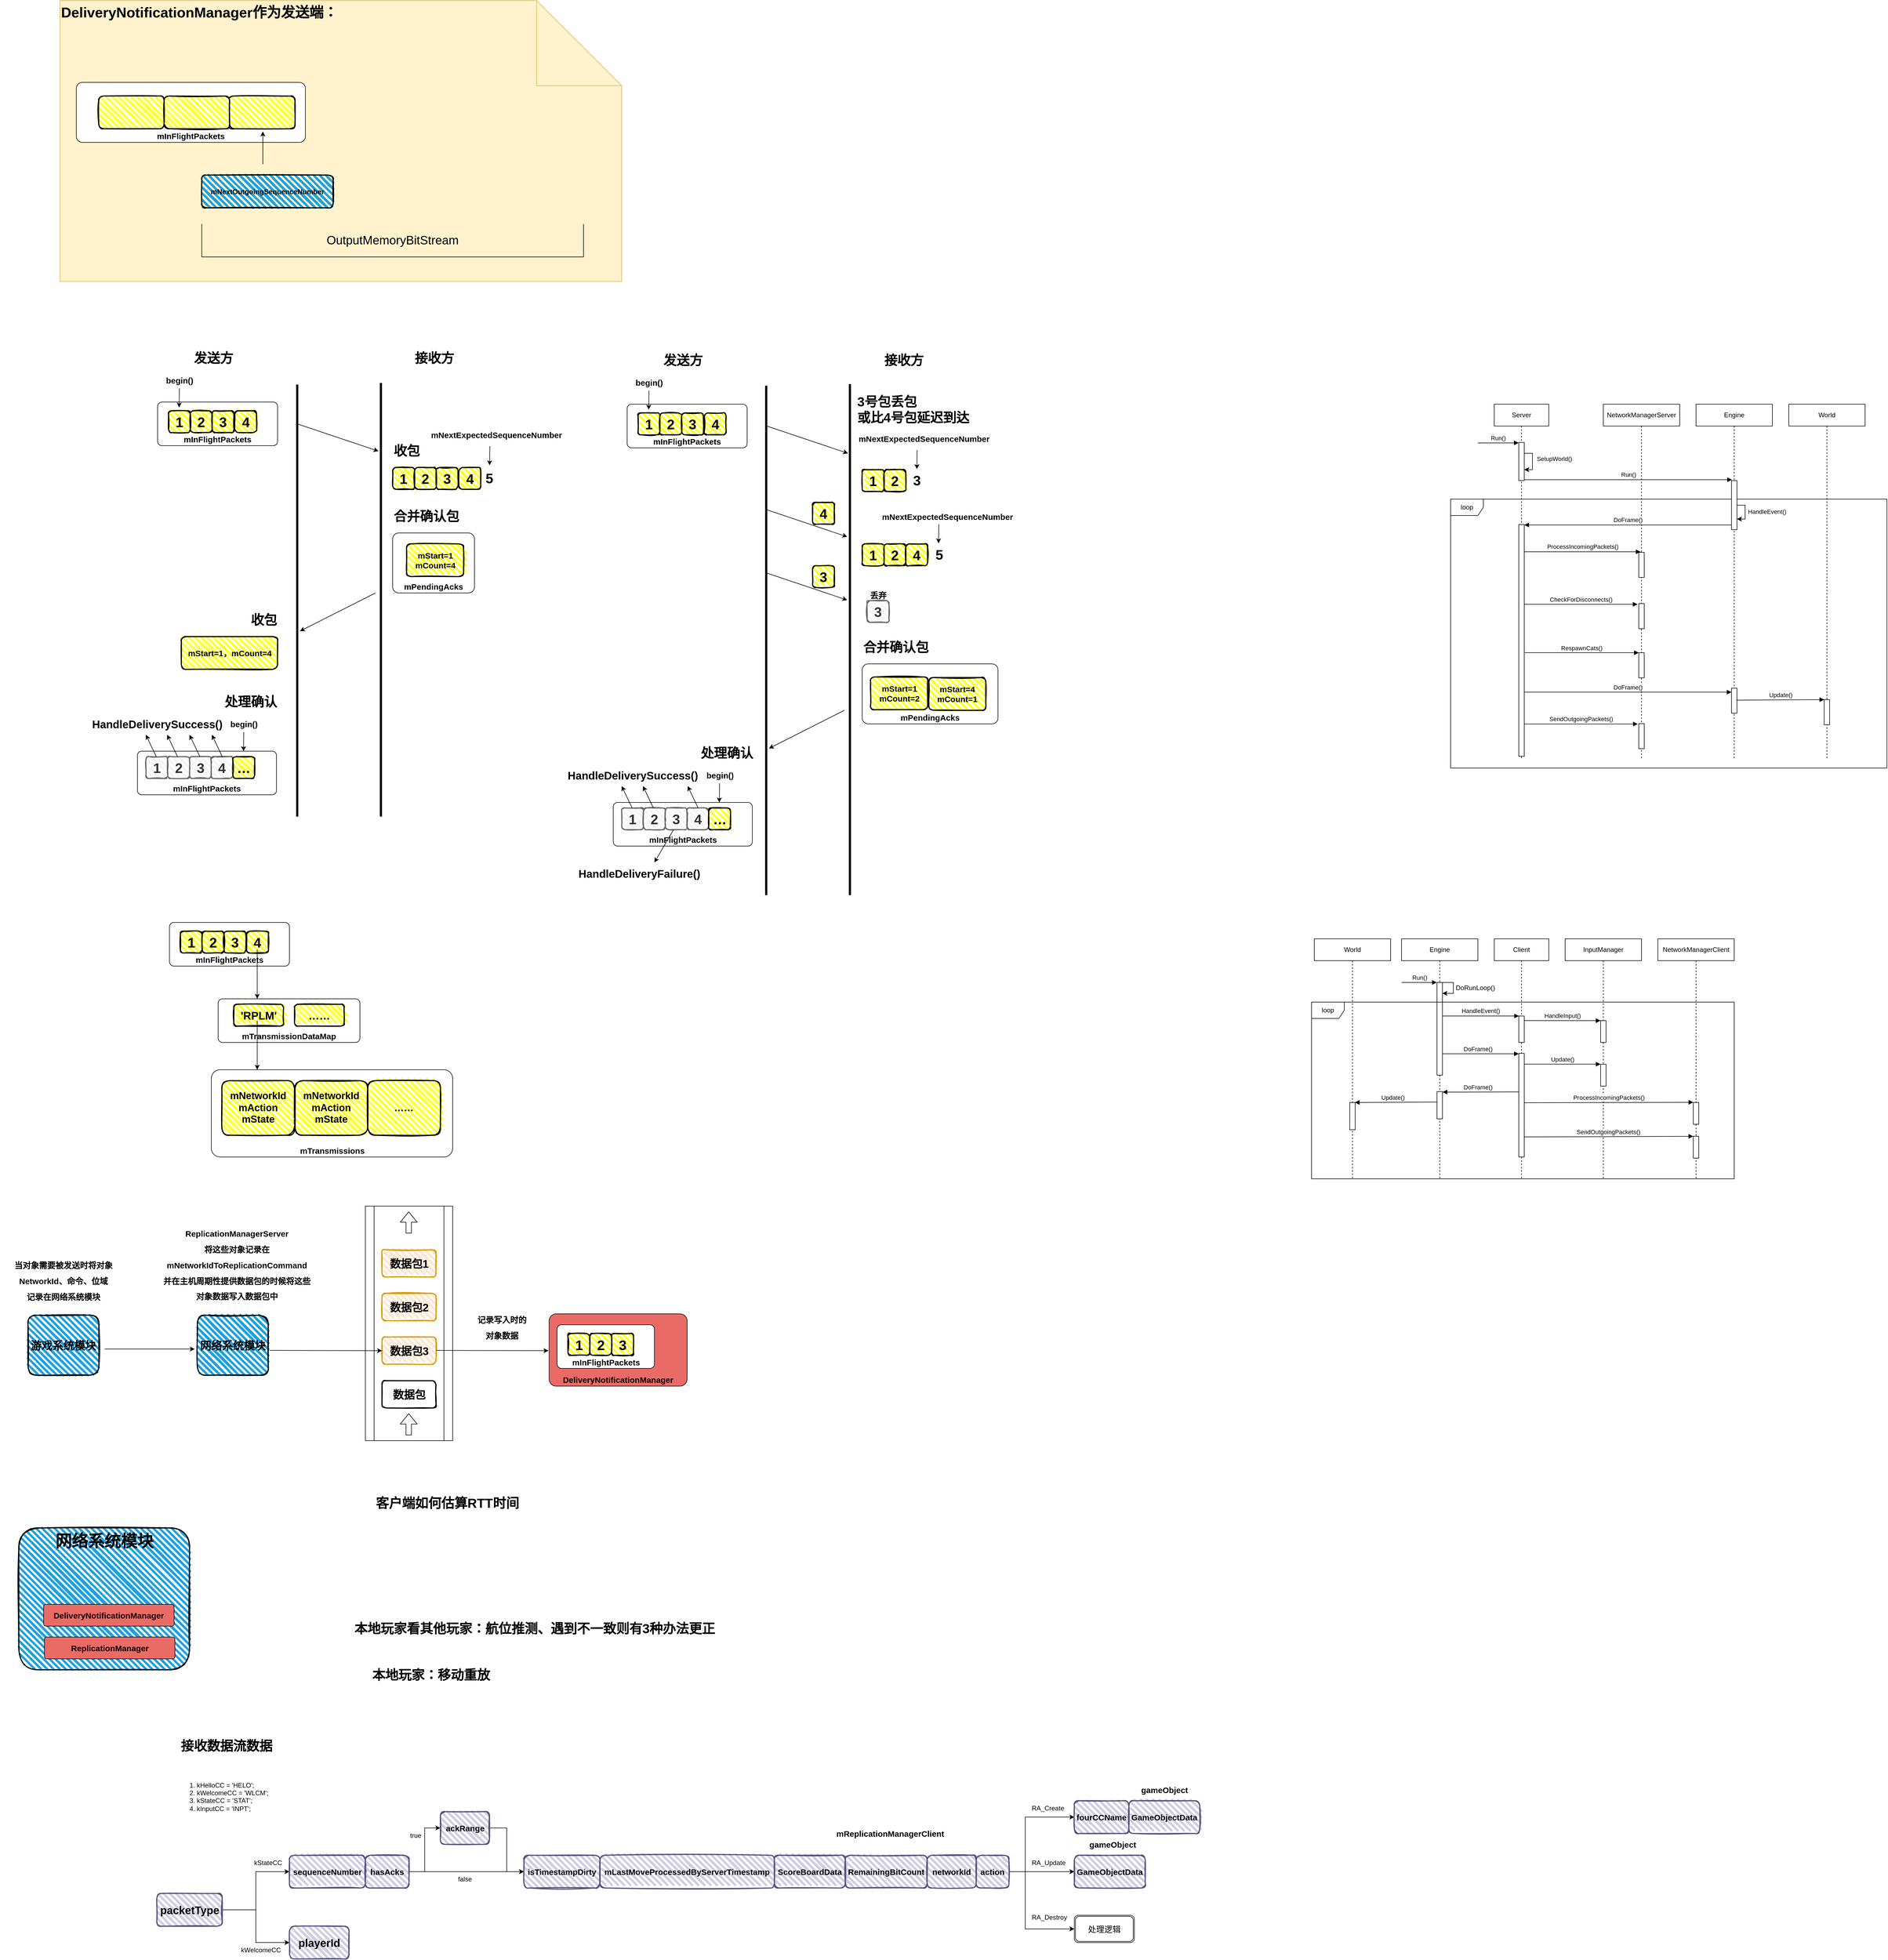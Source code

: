 <mxfile version="14.5.3" type="github" pages="5">
  <diagram id="xwWjJwD1WTw5GsHI7N3W" name="第 1 页">
    <mxGraphModel dx="2249" dy="762" grid="1" gridSize="10" guides="1" tooltips="1" connect="1" arrows="1" fold="1" page="1" pageScale="1" pageWidth="827" pageHeight="1169" math="0" shadow="0">
      <root>
        <mxCell id="0" />
        <mxCell id="1" parent="0" />
        <mxCell id="4ovXcD_DQ_ceSzYi0jgt-8" value="loop" style="shape=umlFrame;whiteSpace=wrap;html=1;" parent="1" vertex="1">
          <mxGeometry x="2350" y="1754" width="800" height="493" as="geometry" />
        </mxCell>
        <mxCell id="PdD96DAcnEqBJffwbTBB-13" value="&lt;b&gt;&lt;font style=&quot;font-size: 15px&quot;&gt;DeliveryNotificationManager&lt;/font&gt;&lt;/b&gt;" style="rounded=1;arcSize=10;whiteSpace=wrap;html=1;align=center;verticalAlign=bottom;fillColor=#EA6B66;" parent="1" vertex="1">
          <mxGeometry x="696.88" y="3247.5" width="253.12" height="132.5" as="geometry" />
        </mxCell>
        <mxCell id="PdD96DAcnEqBJffwbTBB-2" value="&lt;font size=&quot;1&quot;&gt;&lt;b style=&quot;font-size: 30px&quot;&gt;网络系统模块&lt;/b&gt;&lt;/font&gt;" style="rounded=1;whiteSpace=wrap;html=1;strokeWidth=2;fillWeight=4;hachureGap=8;hachureAngle=45;fillColor=#1ba1e2;sketch=1;verticalAlign=top;" parent="1" vertex="1">
          <mxGeometry x="-275.5" y="3640" width="313" height="260" as="geometry" />
        </mxCell>
        <mxCell id="Xt4sVe_l1dx86Gdtna5e-18" value="&lt;span style=&quot;font-size: 15px&quot;&gt;&lt;b&gt;mPendingAcks&lt;/b&gt;&lt;/span&gt;" style="rounded=1;arcSize=10;whiteSpace=wrap;html=1;align=center;verticalAlign=bottom;" parent="1" vertex="1">
          <mxGeometry x="410" y="1816" width="150" height="110" as="geometry" />
        </mxCell>
        <mxCell id="Xt4sVe_l1dx86Gdtna5e-12" value="&lt;b&gt;&lt;font style=&quot;font-size: 15px&quot;&gt;mInFlightPackets&lt;/font&gt;&lt;/b&gt;" style="rounded=1;arcSize=10;whiteSpace=wrap;html=1;align=center;verticalAlign=bottom;" parent="1" vertex="1">
          <mxGeometry x="-21" y="1576" width="220" height="80" as="geometry" />
        </mxCell>
        <mxCell id="F7iGhUbM-gdQp5Ccjbes-24" value="&lt;font style=&quot;font-size: 26px&quot;&gt;&lt;span style=&quot;font-weight: 700 ; text-align: center&quot;&gt;&lt;font style=&quot;font-size: 26px&quot;&gt;DeliveryNotificationManager作为&lt;/font&gt;&lt;/span&gt;&lt;b&gt;&lt;font style=&quot;font-size: 26px&quot;&gt;发送端：&lt;/font&gt;&lt;/b&gt;&lt;/font&gt;" style="shape=note;size=156;whiteSpace=wrap;html=1;fillColor=#fff2cc;strokeColor=#d6b656;verticalAlign=top;align=left;" parent="1" vertex="1">
          <mxGeometry x="-200" y="840" width="1030" height="515" as="geometry" />
        </mxCell>
        <mxCell id="F7iGhUbM-gdQp5Ccjbes-21" value="&lt;b&gt;&lt;font style=&quot;font-size: 15px&quot;&gt;mInFlightPackets&lt;/font&gt;&lt;/b&gt;" style="rounded=1;arcSize=10;whiteSpace=wrap;html=1;align=center;verticalAlign=bottom;" parent="1" vertex="1">
          <mxGeometry x="-170" y="990" width="420" height="110" as="geometry" />
        </mxCell>
        <mxCell id="F7iGhUbM-gdQp5Ccjbes-9" value="&lt;b&gt;&lt;font style=&quot;font-size: 13px&quot;&gt;mNextOutgoingSequenceNumber&lt;/font&gt;&lt;/b&gt;" style="rounded=1;whiteSpace=wrap;html=1;strokeWidth=2;fillWeight=4;hachureGap=8;hachureAngle=45;fillColor=#1ba1e2;sketch=1;" parent="1" vertex="1">
          <mxGeometry x="60" y="1160" width="241" height="60" as="geometry" />
        </mxCell>
        <mxCell id="F7iGhUbM-gdQp5Ccjbes-10" value="&lt;font style=&quot;font-size: 22px&quot;&gt;OutputMemoryBitStream&lt;/font&gt;" style="shape=partialRectangle;whiteSpace=wrap;html=1;bottom=1;right=1;left=1;top=0;fillColor=none;routingCenterX=-0.5;" parent="1" vertex="1">
          <mxGeometry x="60" y="1250" width="700" height="60" as="geometry" />
        </mxCell>
        <mxCell id="F7iGhUbM-gdQp5Ccjbes-12" value="" style="endArrow=classic;html=1;" parent="1" edge="1">
          <mxGeometry width="50" height="50" relative="1" as="geometry">
            <mxPoint x="172" y="1140" as="sourcePoint" />
            <mxPoint x="172" y="1080" as="targetPoint" />
          </mxGeometry>
        </mxCell>
        <mxCell id="F7iGhUbM-gdQp5Ccjbes-13" value="" style="rounded=1;whiteSpace=wrap;html=1;strokeWidth=2;fillWeight=4;hachureGap=8;hachureAngle=45;sketch=1;fillColor=#FFFF33;" parent="1" vertex="1">
          <mxGeometry x="111" y="1015" width="120" height="60" as="geometry" />
        </mxCell>
        <mxCell id="F7iGhUbM-gdQp5Ccjbes-14" value="" style="rounded=1;whiteSpace=wrap;html=1;strokeWidth=2;fillWeight=4;hachureGap=8;hachureAngle=45;sketch=1;fillColor=#FFFF33;" parent="1" vertex="1">
          <mxGeometry x="-9" y="1015" width="120" height="60" as="geometry" />
        </mxCell>
        <mxCell id="F7iGhUbM-gdQp5Ccjbes-15" value="" style="rounded=1;whiteSpace=wrap;html=1;strokeWidth=2;fillWeight=4;hachureGap=8;hachureAngle=45;sketch=1;fillColor=#FFFF33;" parent="1" vertex="1">
          <mxGeometry x="-129" y="1015" width="120" height="60" as="geometry" />
        </mxCell>
        <mxCell id="Xt4sVe_l1dx86Gdtna5e-4" value="&lt;b&gt;&lt;font style=&quot;font-size: 25px&quot;&gt;1&lt;/font&gt;&lt;/b&gt;" style="rounded=1;whiteSpace=wrap;html=1;strokeWidth=2;fillWeight=4;hachureGap=8;hachureAngle=45;sketch=1;fillColor=#FFFF33;" parent="1" vertex="1">
          <mxGeometry x="-1" y="1592" width="40" height="40" as="geometry" />
        </mxCell>
        <mxCell id="Xt4sVe_l1dx86Gdtna5e-9" value="&lt;b&gt;&lt;font style=&quot;font-size: 25px&quot;&gt;2&lt;/font&gt;&lt;/b&gt;" style="rounded=1;whiteSpace=wrap;html=1;strokeWidth=2;fillWeight=4;hachureGap=8;hachureAngle=45;sketch=1;fillColor=#FFFF33;" parent="1" vertex="1">
          <mxGeometry x="39" y="1592" width="40" height="40" as="geometry" />
        </mxCell>
        <mxCell id="Xt4sVe_l1dx86Gdtna5e-10" value="&lt;b&gt;&lt;font style=&quot;font-size: 25px&quot;&gt;3&lt;/font&gt;&lt;/b&gt;" style="rounded=1;whiteSpace=wrap;html=1;strokeWidth=2;fillWeight=4;hachureGap=8;hachureAngle=45;sketch=1;fillColor=#FFFF33;" parent="1" vertex="1">
          <mxGeometry x="79" y="1592" width="40" height="40" as="geometry" />
        </mxCell>
        <mxCell id="Xt4sVe_l1dx86Gdtna5e-11" value="&lt;b&gt;&lt;font style=&quot;font-size: 25px&quot;&gt;4&lt;/font&gt;&lt;/b&gt;" style="rounded=1;whiteSpace=wrap;html=1;strokeWidth=2;fillWeight=4;hachureGap=8;hachureAngle=45;sketch=1;fillColor=#FFFF33;" parent="1" vertex="1">
          <mxGeometry x="120.5" y="1592" width="40" height="40" as="geometry" />
        </mxCell>
        <mxCell id="Xt4sVe_l1dx86Gdtna5e-17" value="&lt;b&gt;&lt;font style=&quot;font-size: 15px&quot;&gt;mStart=1&lt;br&gt;mCount=4&lt;/font&gt;&lt;/b&gt;" style="rounded=1;whiteSpace=wrap;html=1;strokeWidth=2;fillWeight=4;hachureGap=8;hachureAngle=45;sketch=1;fillColor=#FFFF33;" parent="1" vertex="1">
          <mxGeometry x="435.5" y="1836" width="104.5" height="60" as="geometry" />
        </mxCell>
        <mxCell id="Xt4sVe_l1dx86Gdtna5e-21" value="" style="line;strokeWidth=4;direction=south;html=1;perimeter=backbonePerimeter;points=[];outlineConnect=0;" parent="1" vertex="1">
          <mxGeometry x="383.5" y="1541" width="10" height="795" as="geometry" />
        </mxCell>
        <mxCell id="Xt4sVe_l1dx86Gdtna5e-22" value="收包" style="text;strokeColor=none;fillColor=none;html=1;fontSize=24;fontStyle=1;verticalAlign=middle;align=left;" parent="1" vertex="1">
          <mxGeometry x="410" y="1646" width="150" height="40" as="geometry" />
        </mxCell>
        <mxCell id="Xt4sVe_l1dx86Gdtna5e-23" value="合并确认包" style="text;strokeColor=none;fillColor=none;html=1;fontSize=24;fontStyle=1;verticalAlign=middle;align=left;" parent="1" vertex="1">
          <mxGeometry x="410" y="1766" width="150" height="40" as="geometry" />
        </mxCell>
        <mxCell id="Xt4sVe_l1dx86Gdtna5e-26" value="&lt;b&gt;&lt;font style=&quot;font-size: 15px&quot;&gt;mInFlightPackets&lt;/font&gt;&lt;/b&gt;" style="rounded=1;arcSize=10;whiteSpace=wrap;html=1;align=center;verticalAlign=bottom;" parent="1" vertex="1">
          <mxGeometry x="-58" y="2216" width="255" height="80" as="geometry" />
        </mxCell>
        <mxCell id="Xt4sVe_l1dx86Gdtna5e-27" value="&lt;b&gt;&lt;font style=&quot;font-size: 25px&quot;&gt;1&lt;/font&gt;&lt;/b&gt;" style="rounded=1;whiteSpace=wrap;html=1;strokeWidth=2;fillWeight=4;hachureGap=8;hachureAngle=45;sketch=1;fillColor=#f5f5f5;strokeColor=#666666;fontColor=#333333;" parent="1" vertex="1">
          <mxGeometry x="-42.5" y="2226" width="40" height="40" as="geometry" />
        </mxCell>
        <mxCell id="Xt4sVe_l1dx86Gdtna5e-28" value="&lt;b&gt;&lt;font style=&quot;font-size: 25px&quot;&gt;2&lt;/font&gt;&lt;/b&gt;" style="rounded=1;whiteSpace=wrap;html=1;strokeWidth=2;fillWeight=4;hachureGap=8;hachureAngle=45;sketch=1;fillColor=#f5f5f5;strokeColor=#666666;fontColor=#333333;" parent="1" vertex="1">
          <mxGeometry x="-2.5" y="2226" width="40" height="40" as="geometry" />
        </mxCell>
        <mxCell id="Xt4sVe_l1dx86Gdtna5e-29" value="&lt;b&gt;&lt;font style=&quot;font-size: 25px&quot;&gt;3&lt;/font&gt;&lt;/b&gt;" style="rounded=1;whiteSpace=wrap;html=1;strokeWidth=2;fillWeight=4;hachureGap=8;hachureAngle=45;sketch=1;fillColor=#f5f5f5;strokeColor=#666666;fontColor=#333333;" parent="1" vertex="1">
          <mxGeometry x="37.5" y="2226" width="40" height="40" as="geometry" />
        </mxCell>
        <mxCell id="Xt4sVe_l1dx86Gdtna5e-30" value="&lt;b&gt;&lt;font style=&quot;font-size: 25px&quot;&gt;4&lt;/font&gt;&lt;/b&gt;" style="rounded=1;whiteSpace=wrap;html=1;strokeWidth=2;fillWeight=4;hachureGap=8;hachureAngle=45;sketch=1;fillColor=#f5f5f5;strokeColor=#666666;fontColor=#333333;" parent="1" vertex="1">
          <mxGeometry x="77" y="2226" width="40" height="40" as="geometry" />
        </mxCell>
        <mxCell id="Xt4sVe_l1dx86Gdtna5e-31" value="" style="endArrow=classic;html=1;" parent="1" edge="1">
          <mxGeometry width="50" height="50" relative="1" as="geometry">
            <mxPoint x="19" y="1551" as="sourcePoint" />
            <mxPoint x="18.5" y="1586" as="targetPoint" />
          </mxGeometry>
        </mxCell>
        <mxCell id="Xt4sVe_l1dx86Gdtna5e-32" value="&lt;font style=&quot;font-size: 15px;&quot;&gt;begin()&lt;/font&gt;" style="text;strokeColor=none;fillColor=none;html=1;fontSize=15;fontStyle=1;verticalAlign=middle;align=center;" parent="1" vertex="1">
          <mxGeometry x="-9.25" y="1526" width="56.5" height="20" as="geometry" />
        </mxCell>
        <mxCell id="Xt4sVe_l1dx86Gdtna5e-35" value="&lt;font style=&quot;font-size: 20px&quot;&gt;HandleDeliverySuccess()&lt;/font&gt;" style="text;strokeColor=none;fillColor=none;html=1;fontSize=20;fontStyle=1;verticalAlign=middle;align=center;" parent="1" vertex="1">
          <mxGeometry x="-142.5" y="2146" width="240" height="40" as="geometry" />
        </mxCell>
        <mxCell id="Xt4sVe_l1dx86Gdtna5e-39" value="收包" style="text;strokeColor=none;fillColor=none;html=1;fontSize=24;fontStyle=1;verticalAlign=middle;align=right;" parent="1" vertex="1">
          <mxGeometry x="49" y="1956" width="150" height="40" as="geometry" />
        </mxCell>
        <mxCell id="Xt4sVe_l1dx86Gdtna5e-40" value="处理确认" style="text;strokeColor=none;fillColor=none;html=1;fontSize=24;fontStyle=1;verticalAlign=middle;align=right;" parent="1" vertex="1">
          <mxGeometry x="49" y="2106" width="150" height="40" as="geometry" />
        </mxCell>
        <mxCell id="Xt4sVe_l1dx86Gdtna5e-41" value="&lt;b&gt;&lt;font style=&quot;font-size: 25px&quot;&gt;…&lt;/font&gt;&lt;/b&gt;" style="rounded=1;whiteSpace=wrap;html=1;strokeWidth=2;fillWeight=4;hachureGap=8;hachureAngle=45;sketch=1;fillColor=#FFFF33;" parent="1" vertex="1">
          <mxGeometry x="117" y="2226" width="40" height="40" as="geometry" />
        </mxCell>
        <mxCell id="Xt4sVe_l1dx86Gdtna5e-44" value="" style="line;strokeWidth=4;direction=south;html=1;perimeter=backbonePerimeter;points=[];outlineConnect=0;" parent="1" vertex="1">
          <mxGeometry x="230" y="1546" width="10" height="790" as="geometry" />
        </mxCell>
        <mxCell id="Xt4sVe_l1dx86Gdtna5e-45" value="&lt;b&gt;&lt;font style=&quot;font-size: 25px&quot;&gt;1&lt;/font&gt;&lt;/b&gt;" style="rounded=1;whiteSpace=wrap;html=1;strokeWidth=2;fillWeight=4;hachureGap=8;hachureAngle=45;sketch=1;fillColor=#FFFF33;" parent="1" vertex="1">
          <mxGeometry x="410" y="1696" width="40" height="40" as="geometry" />
        </mxCell>
        <mxCell id="Xt4sVe_l1dx86Gdtna5e-46" value="&lt;b&gt;&lt;font style=&quot;font-size: 25px&quot;&gt;2&lt;/font&gt;&lt;/b&gt;" style="rounded=1;whiteSpace=wrap;html=1;strokeWidth=2;fillWeight=4;hachureGap=8;hachureAngle=45;sketch=1;fillColor=#FFFF33;" parent="1" vertex="1">
          <mxGeometry x="450" y="1696" width="40" height="40" as="geometry" />
        </mxCell>
        <mxCell id="Xt4sVe_l1dx86Gdtna5e-47" value="&lt;b&gt;&lt;font style=&quot;font-size: 25px&quot;&gt;3&lt;/font&gt;&lt;/b&gt;" style="rounded=1;whiteSpace=wrap;html=1;strokeWidth=2;fillWeight=4;hachureGap=8;hachureAngle=45;sketch=1;fillColor=#FFFF33;" parent="1" vertex="1">
          <mxGeometry x="490" y="1696" width="40" height="40" as="geometry" />
        </mxCell>
        <mxCell id="Xt4sVe_l1dx86Gdtna5e-48" value="&lt;b&gt;&lt;font style=&quot;font-size: 25px&quot;&gt;4&lt;/font&gt;&lt;/b&gt;" style="rounded=1;whiteSpace=wrap;html=1;strokeWidth=2;fillWeight=4;hachureGap=8;hachureAngle=45;sketch=1;fillColor=#FFFF33;" parent="1" vertex="1">
          <mxGeometry x="531.5" y="1696" width="40" height="40" as="geometry" />
        </mxCell>
        <mxCell id="Xt4sVe_l1dx86Gdtna5e-49" value="&lt;b&gt;&lt;font style=&quot;font-size: 15px&quot;&gt;mStart=1，mCount=4&lt;/font&gt;&lt;/b&gt;" style="rounded=1;whiteSpace=wrap;html=1;strokeWidth=2;fillWeight=4;hachureGap=8;hachureAngle=45;sketch=1;fillColor=#FFFF33;" parent="1" vertex="1">
          <mxGeometry x="22.5" y="2006" width="176.5" height="60" as="geometry" />
        </mxCell>
        <mxCell id="Xt4sVe_l1dx86Gdtna5e-53" value="" style="endArrow=classic;html=1;" parent="1" edge="1">
          <mxGeometry width="50" height="50" relative="1" as="geometry">
            <mxPoint x="137" y="2181" as="sourcePoint" />
            <mxPoint x="136.5" y="2216" as="targetPoint" />
          </mxGeometry>
        </mxCell>
        <mxCell id="Xt4sVe_l1dx86Gdtna5e-54" value="&lt;font style=&quot;font-size: 15px;&quot;&gt;begin()&lt;/font&gt;" style="text;strokeColor=none;fillColor=none;html=1;fontSize=15;fontStyle=1;verticalAlign=middle;align=center;" parent="1" vertex="1">
          <mxGeometry x="108.75" y="2156" width="56.5" height="20" as="geometry" />
        </mxCell>
        <mxCell id="Xt4sVe_l1dx86Gdtna5e-56" value="" style="endArrow=classic;html=1;fontSize=20;" parent="1" edge="1">
          <mxGeometry width="50" height="50" relative="1" as="geometry">
            <mxPoint x="15.5" y="2226" as="sourcePoint" />
            <mxPoint x="-3.5" y="2186" as="targetPoint" />
          </mxGeometry>
        </mxCell>
        <mxCell id="Xt4sVe_l1dx86Gdtna5e-57" value="" style="endArrow=classic;html=1;fontSize=20;" parent="1" edge="1">
          <mxGeometry width="50" height="50" relative="1" as="geometry">
            <mxPoint x="-23.5" y="2226" as="sourcePoint" />
            <mxPoint x="-42.5" y="2186" as="targetPoint" />
          </mxGeometry>
        </mxCell>
        <mxCell id="Xt4sVe_l1dx86Gdtna5e-58" value="" style="endArrow=classic;html=1;fontSize=20;" parent="1" edge="1">
          <mxGeometry width="50" height="50" relative="1" as="geometry">
            <mxPoint x="97.5" y="2226" as="sourcePoint" />
            <mxPoint x="78.5" y="2186" as="targetPoint" />
          </mxGeometry>
        </mxCell>
        <mxCell id="Xt4sVe_l1dx86Gdtna5e-59" value="" style="endArrow=classic;html=1;fontSize=20;" parent="1" edge="1">
          <mxGeometry width="50" height="50" relative="1" as="geometry">
            <mxPoint x="56.5" y="2226" as="sourcePoint" />
            <mxPoint x="37.5" y="2186" as="targetPoint" />
          </mxGeometry>
        </mxCell>
        <mxCell id="Xt4sVe_l1dx86Gdtna5e-60" value="" style="endArrow=classic;html=1;fontSize=20;" parent="1" edge="1">
          <mxGeometry width="50" height="50" relative="1" as="geometry">
            <mxPoint x="235" y="1616" as="sourcePoint" />
            <mxPoint x="384" y="1666" as="targetPoint" />
          </mxGeometry>
        </mxCell>
        <mxCell id="Xt4sVe_l1dx86Gdtna5e-61" value="" style="endArrow=classic;html=1;fontSize=20;" parent="1" edge="1">
          <mxGeometry width="50" height="50" relative="1" as="geometry">
            <mxPoint x="378.5" y="1926" as="sourcePoint" />
            <mxPoint x="240" y="1996" as="targetPoint" />
          </mxGeometry>
        </mxCell>
        <mxCell id="lGhZPmtYl1ayzd3PvL26-1" value="发送方" style="text;strokeColor=none;fillColor=none;html=1;fontSize=24;fontStyle=1;verticalAlign=middle;align=center;" parent="1" vertex="1">
          <mxGeometry x="31" y="1476" width="100" height="40" as="geometry" />
        </mxCell>
        <mxCell id="lGhZPmtYl1ayzd3PvL26-3" value="接收方" style="text;strokeColor=none;fillColor=none;html=1;fontSize=24;fontStyle=1;verticalAlign=middle;align=center;" parent="1" vertex="1">
          <mxGeometry x="435.5" y="1476" width="100" height="40" as="geometry" />
        </mxCell>
        <mxCell id="lGhZPmtYl1ayzd3PvL26-4" value="&lt;b&gt;&lt;font style=&quot;font-size: 15px&quot;&gt;mInFlightPackets&lt;/font&gt;&lt;/b&gt;" style="rounded=1;arcSize=10;whiteSpace=wrap;html=1;align=center;verticalAlign=bottom;" parent="1" vertex="1">
          <mxGeometry x="840" y="1580" width="220" height="80" as="geometry" />
        </mxCell>
        <mxCell id="lGhZPmtYl1ayzd3PvL26-5" value="&lt;b&gt;&lt;font style=&quot;font-size: 25px&quot;&gt;1&lt;/font&gt;&lt;/b&gt;" style="rounded=1;whiteSpace=wrap;html=1;strokeWidth=2;fillWeight=4;hachureGap=8;hachureAngle=45;sketch=1;fillColor=#FFFF33;" parent="1" vertex="1">
          <mxGeometry x="860" y="1596" width="40" height="40" as="geometry" />
        </mxCell>
        <mxCell id="lGhZPmtYl1ayzd3PvL26-6" value="&lt;b&gt;&lt;font style=&quot;font-size: 25px&quot;&gt;2&lt;/font&gt;&lt;/b&gt;" style="rounded=1;whiteSpace=wrap;html=1;strokeWidth=2;fillWeight=4;hachureGap=8;hachureAngle=45;sketch=1;fillColor=#FFFF33;" parent="1" vertex="1">
          <mxGeometry x="900" y="1596" width="40" height="40" as="geometry" />
        </mxCell>
        <mxCell id="lGhZPmtYl1ayzd3PvL26-7" value="&lt;b&gt;&lt;font style=&quot;font-size: 25px&quot;&gt;3&lt;/font&gt;&lt;/b&gt;" style="rounded=1;whiteSpace=wrap;html=1;strokeWidth=2;fillWeight=4;hachureGap=8;hachureAngle=45;sketch=1;fillColor=#FFFF33;" parent="1" vertex="1">
          <mxGeometry x="940" y="1596" width="40" height="40" as="geometry" />
        </mxCell>
        <mxCell id="lGhZPmtYl1ayzd3PvL26-8" value="&lt;b&gt;&lt;font style=&quot;font-size: 25px&quot;&gt;4&lt;/font&gt;&lt;/b&gt;" style="rounded=1;whiteSpace=wrap;html=1;strokeWidth=2;fillWeight=4;hachureGap=8;hachureAngle=45;sketch=1;fillColor=#FFFF33;" parent="1" vertex="1">
          <mxGeometry x="981.5" y="1596" width="40" height="40" as="geometry" />
        </mxCell>
        <mxCell id="lGhZPmtYl1ayzd3PvL26-9" value="3号包丢包&lt;br&gt;或比4号包延迟到达" style="text;strokeColor=none;fillColor=none;html=1;fontSize=24;fontStyle=1;verticalAlign=middle;align=left;" parent="1" vertex="1">
          <mxGeometry x="1260" y="1570" width="349" height="40" as="geometry" />
        </mxCell>
        <mxCell id="lGhZPmtYl1ayzd3PvL26-10" value="" style="endArrow=classic;html=1;" parent="1" edge="1">
          <mxGeometry width="50" height="50" relative="1" as="geometry">
            <mxPoint x="880" y="1555" as="sourcePoint" />
            <mxPoint x="879.5" y="1590" as="targetPoint" />
          </mxGeometry>
        </mxCell>
        <mxCell id="lGhZPmtYl1ayzd3PvL26-11" value="&lt;font style=&quot;font-size: 15px;&quot;&gt;begin()&lt;/font&gt;" style="text;strokeColor=none;fillColor=none;html=1;fontSize=15;fontStyle=1;verticalAlign=middle;align=center;" parent="1" vertex="1">
          <mxGeometry x="851.75" y="1530" width="56.5" height="20" as="geometry" />
        </mxCell>
        <mxCell id="lGhZPmtYl1ayzd3PvL26-12" value="&lt;b&gt;&lt;font style=&quot;font-size: 25px&quot;&gt;1&lt;/font&gt;&lt;/b&gt;" style="rounded=1;whiteSpace=wrap;html=1;strokeWidth=2;fillWeight=4;hachureGap=8;hachureAngle=45;sketch=1;fillColor=#FFFF33;" parent="1" vertex="1">
          <mxGeometry x="1271" y="1700" width="40" height="40" as="geometry" />
        </mxCell>
        <mxCell id="lGhZPmtYl1ayzd3PvL26-13" value="&lt;b&gt;&lt;font style=&quot;font-size: 25px&quot;&gt;2&lt;/font&gt;&lt;/b&gt;" style="rounded=1;whiteSpace=wrap;html=1;strokeWidth=2;fillWeight=4;hachureGap=8;hachureAngle=45;sketch=1;fillColor=#FFFF33;" parent="1" vertex="1">
          <mxGeometry x="1311" y="1700" width="40" height="40" as="geometry" />
        </mxCell>
        <mxCell id="lGhZPmtYl1ayzd3PvL26-16" value="" style="endArrow=classic;html=1;fontSize=20;" parent="1" edge="1">
          <mxGeometry width="50" height="50" relative="1" as="geometry">
            <mxPoint x="1096" y="1620" as="sourcePoint" />
            <mxPoint x="1245" y="1670" as="targetPoint" />
          </mxGeometry>
        </mxCell>
        <mxCell id="lGhZPmtYl1ayzd3PvL26-17" value="发送方" style="text;strokeColor=none;fillColor=none;html=1;fontSize=24;fontStyle=1;verticalAlign=middle;align=center;" parent="1" vertex="1">
          <mxGeometry x="892" y="1480" width="100" height="40" as="geometry" />
        </mxCell>
        <mxCell id="lGhZPmtYl1ayzd3PvL26-18" value="接收方" style="text;strokeColor=none;fillColor=none;html=1;fontSize=24;fontStyle=1;verticalAlign=middle;align=center;" parent="1" vertex="1">
          <mxGeometry x="1296.5" y="1480" width="100" height="40" as="geometry" />
        </mxCell>
        <mxCell id="lGhZPmtYl1ayzd3PvL26-19" value="" style="line;strokeWidth=4;direction=south;html=1;perimeter=backbonePerimeter;points=[];outlineConnect=0;" parent="1" vertex="1">
          <mxGeometry x="230" y="1544" width="10" height="790" as="geometry" />
        </mxCell>
        <mxCell id="lGhZPmtYl1ayzd3PvL26-20" value="" style="line;strokeWidth=4;direction=south;html=1;perimeter=backbonePerimeter;points=[];outlineConnect=0;" parent="1" vertex="1">
          <mxGeometry x="1243.5" y="1543" width="10" height="937" as="geometry" />
        </mxCell>
        <mxCell id="lGhZPmtYl1ayzd3PvL26-21" value="" style="line;strokeWidth=4;direction=south;html=1;perimeter=backbonePerimeter;points=[];outlineConnect=0;" parent="1" vertex="1">
          <mxGeometry x="1090" y="1546" width="10" height="934" as="geometry" />
        </mxCell>
        <mxCell id="lGhZPmtYl1ayzd3PvL26-24" value="" style="endArrow=classic;html=1;" parent="1" edge="1">
          <mxGeometry width="50" height="50" relative="1" as="geometry">
            <mxPoint x="588.25" y="1657" as="sourcePoint" />
            <mxPoint x="587.75" y="1692" as="targetPoint" />
          </mxGeometry>
        </mxCell>
        <mxCell id="lGhZPmtYl1ayzd3PvL26-25" value="&lt;font style=&quot;font-size: 15px&quot;&gt;mNextExpectedSequenceNumber&lt;/font&gt;" style="text;strokeColor=none;fillColor=none;html=1;fontSize=15;fontStyle=1;verticalAlign=middle;align=center;" parent="1" vertex="1">
          <mxGeometry x="470" y="1616" width="260" height="40" as="geometry" />
        </mxCell>
        <mxCell id="lGhZPmtYl1ayzd3PvL26-27" value="&lt;font style=&quot;font-size: 25px&quot;&gt;5&lt;/font&gt;" style="text;strokeColor=none;fillColor=none;html=1;fontSize=24;fontStyle=1;verticalAlign=middle;align=center;dashed=1;" parent="1" vertex="1">
          <mxGeometry x="571.5" y="1703" width="30" height="26" as="geometry" />
        </mxCell>
        <mxCell id="lGhZPmtYl1ayzd3PvL26-28" value="" style="endArrow=classic;html=1;" parent="1" edge="1">
          <mxGeometry width="50" height="50" relative="1" as="geometry">
            <mxPoint x="1371.75" y="1664" as="sourcePoint" />
            <mxPoint x="1371.25" y="1699" as="targetPoint" />
          </mxGeometry>
        </mxCell>
        <mxCell id="lGhZPmtYl1ayzd3PvL26-29" value="&lt;font style=&quot;font-size: 15px&quot;&gt;mNextExpectedSequenceNumber&lt;/font&gt;" style="text;strokeColor=none;fillColor=none;html=1;fontSize=15;fontStyle=1;verticalAlign=middle;align=center;" parent="1" vertex="1">
          <mxGeometry x="1253.5" y="1623" width="260" height="40" as="geometry" />
        </mxCell>
        <mxCell id="lGhZPmtYl1ayzd3PvL26-30" value="&lt;font style=&quot;font-size: 25px&quot;&gt;3&lt;/font&gt;" style="text;strokeColor=none;fillColor=none;html=1;fontSize=24;fontStyle=1;verticalAlign=middle;align=center;dashed=1;" parent="1" vertex="1">
          <mxGeometry x="1356" y="1707" width="30" height="26" as="geometry" />
        </mxCell>
        <mxCell id="lGhZPmtYl1ayzd3PvL26-31" value="" style="endArrow=classic;html=1;fontSize=20;" parent="1" edge="1">
          <mxGeometry width="50" height="50" relative="1" as="geometry">
            <mxPoint x="1094.5" y="1773" as="sourcePoint" />
            <mxPoint x="1243.5" y="1823" as="targetPoint" />
          </mxGeometry>
        </mxCell>
        <mxCell id="lGhZPmtYl1ayzd3PvL26-32" value="&lt;b&gt;&lt;font style=&quot;font-size: 25px&quot;&gt;4&lt;/font&gt;&lt;/b&gt;" style="rounded=1;whiteSpace=wrap;html=1;strokeWidth=2;fillWeight=4;hachureGap=8;hachureAngle=45;sketch=1;fillColor=#FFFF33;" parent="1" vertex="1">
          <mxGeometry x="1180" y="1760" width="40" height="40" as="geometry" />
        </mxCell>
        <mxCell id="lGhZPmtYl1ayzd3PvL26-33" value="&lt;b&gt;&lt;font style=&quot;font-size: 25px&quot;&gt;1&lt;/font&gt;&lt;/b&gt;" style="rounded=1;whiteSpace=wrap;html=1;strokeWidth=2;fillWeight=4;hachureGap=8;hachureAngle=45;sketch=1;fillColor=#FFFF33;" parent="1" vertex="1">
          <mxGeometry x="1271" y="1836" width="40" height="40" as="geometry" />
        </mxCell>
        <mxCell id="lGhZPmtYl1ayzd3PvL26-34" value="&lt;b&gt;&lt;font style=&quot;font-size: 25px&quot;&gt;2&lt;/font&gt;&lt;/b&gt;" style="rounded=1;whiteSpace=wrap;html=1;strokeWidth=2;fillWeight=4;hachureGap=8;hachureAngle=45;sketch=1;fillColor=#FFFF33;" parent="1" vertex="1">
          <mxGeometry x="1311" y="1836" width="40" height="40" as="geometry" />
        </mxCell>
        <mxCell id="lGhZPmtYl1ayzd3PvL26-36" value="&lt;b&gt;&lt;font style=&quot;font-size: 25px&quot;&gt;4&lt;/font&gt;&lt;/b&gt;" style="rounded=1;whiteSpace=wrap;html=1;strokeWidth=2;fillWeight=4;hachureGap=8;hachureAngle=45;sketch=1;fillColor=#FFFF33;" parent="1" vertex="1">
          <mxGeometry x="1351" y="1836" width="40" height="40" as="geometry" />
        </mxCell>
        <mxCell id="lGhZPmtYl1ayzd3PvL26-37" value="" style="endArrow=classic;html=1;" parent="1" edge="1">
          <mxGeometry width="50" height="50" relative="1" as="geometry">
            <mxPoint x="1411.5" y="1800" as="sourcePoint" />
            <mxPoint x="1411" y="1835" as="targetPoint" />
          </mxGeometry>
        </mxCell>
        <mxCell id="lGhZPmtYl1ayzd3PvL26-38" value="&lt;font style=&quot;font-size: 15px&quot;&gt;mNextExpectedSequenceNumber&lt;/font&gt;" style="text;strokeColor=none;fillColor=none;html=1;fontSize=15;fontStyle=1;verticalAlign=middle;align=center;" parent="1" vertex="1">
          <mxGeometry x="1296.5" y="1766" width="260" height="40" as="geometry" />
        </mxCell>
        <mxCell id="lGhZPmtYl1ayzd3PvL26-39" value="&lt;font style=&quot;font-size: 25px&quot;&gt;5&lt;/font&gt;" style="text;strokeColor=none;fillColor=none;html=1;fontSize=24;fontStyle=1;verticalAlign=middle;align=center;dashed=1;" parent="1" vertex="1">
          <mxGeometry x="1396.5" y="1843" width="30" height="26" as="geometry" />
        </mxCell>
        <mxCell id="lGhZPmtYl1ayzd3PvL26-40" value="" style="endArrow=classic;html=1;fontSize=20;" parent="1" edge="1">
          <mxGeometry width="50" height="50" relative="1" as="geometry">
            <mxPoint x="1094.5" y="1889" as="sourcePoint" />
            <mxPoint x="1243.5" y="1939" as="targetPoint" />
          </mxGeometry>
        </mxCell>
        <mxCell id="lGhZPmtYl1ayzd3PvL26-41" value="&lt;b&gt;&lt;font style=&quot;font-size: 25px&quot;&gt;3&lt;/font&gt;&lt;/b&gt;" style="rounded=1;whiteSpace=wrap;html=1;strokeWidth=2;fillWeight=4;hachureGap=8;hachureAngle=45;sketch=1;fillColor=#FFFF33;" parent="1" vertex="1">
          <mxGeometry x="1180" y="1876" width="40" height="40" as="geometry" />
        </mxCell>
        <mxCell id="lGhZPmtYl1ayzd3PvL26-42" value="&lt;b&gt;&lt;font style=&quot;font-size: 25px&quot;&gt;3&lt;/font&gt;&lt;/b&gt;" style="rounded=1;whiteSpace=wrap;html=1;strokeWidth=2;fillWeight=4;hachureGap=8;hachureAngle=45;sketch=1;fillColor=#f5f5f5;strokeColor=#666666;fontColor=#333333;" parent="1" vertex="1">
          <mxGeometry x="1280" y="1940" width="40" height="40" as="geometry" />
        </mxCell>
        <mxCell id="lGhZPmtYl1ayzd3PvL26-43" value="&lt;font style=&quot;font-size: 15px&quot;&gt;丢弃&lt;/font&gt;" style="text;strokeColor=none;fillColor=none;html=1;fontSize=15;fontStyle=1;verticalAlign=middle;align=center;" parent="1" vertex="1">
          <mxGeometry x="1271.75" y="1920" width="56.5" height="20" as="geometry" />
        </mxCell>
        <mxCell id="lGhZPmtYl1ayzd3PvL26-44" value="&lt;span style=&quot;font-size: 15px&quot;&gt;&lt;b&gt;mPendingAcks&lt;/b&gt;&lt;/span&gt;" style="rounded=1;arcSize=10;whiteSpace=wrap;html=1;align=center;verticalAlign=bottom;" parent="1" vertex="1">
          <mxGeometry x="1271" y="2056" width="249" height="110" as="geometry" />
        </mxCell>
        <mxCell id="lGhZPmtYl1ayzd3PvL26-46" value="合并确认包" style="text;strokeColor=none;fillColor=none;html=1;fontSize=24;fontStyle=1;verticalAlign=middle;align=left;" parent="1" vertex="1">
          <mxGeometry x="1271" y="2006" width="150" height="40" as="geometry" />
        </mxCell>
        <mxCell id="lGhZPmtYl1ayzd3PvL26-47" value="&lt;b&gt;&lt;font style=&quot;font-size: 15px&quot;&gt;mStart=1&lt;br&gt;mCount=2&lt;/font&gt;&lt;/b&gt;" style="rounded=1;whiteSpace=wrap;html=1;strokeWidth=2;fillWeight=4;hachureGap=8;hachureAngle=45;sketch=1;fillColor=#FFFF33;" parent="1" vertex="1">
          <mxGeometry x="1286.5" y="2080" width="104.5" height="60" as="geometry" />
        </mxCell>
        <mxCell id="lGhZPmtYl1ayzd3PvL26-48" value="&lt;b&gt;&lt;font style=&quot;font-size: 15px&quot;&gt;mStart=4&lt;br&gt;mCount=1&lt;/font&gt;&lt;/b&gt;" style="rounded=1;whiteSpace=wrap;html=1;strokeWidth=2;fillWeight=4;hachureGap=8;hachureAngle=45;sketch=1;fillColor=#FFFF33;" parent="1" vertex="1">
          <mxGeometry x="1393.25" y="2081" width="104.5" height="60" as="geometry" />
        </mxCell>
        <mxCell id="lGhZPmtYl1ayzd3PvL26-49" value="" style="endArrow=classic;html=1;fontSize=20;" parent="1" edge="1">
          <mxGeometry width="50" height="50" relative="1" as="geometry">
            <mxPoint x="1238.5" y="2141" as="sourcePoint" />
            <mxPoint x="1100" y="2211" as="targetPoint" />
          </mxGeometry>
        </mxCell>
        <mxCell id="lGhZPmtYl1ayzd3PvL26-50" value="&lt;b&gt;&lt;font style=&quot;font-size: 15px&quot;&gt;mInFlightPackets&lt;/font&gt;&lt;/b&gt;" style="rounded=1;arcSize=10;whiteSpace=wrap;html=1;align=center;verticalAlign=bottom;" parent="1" vertex="1">
          <mxGeometry x="814.5" y="2310" width="255" height="80" as="geometry" />
        </mxCell>
        <mxCell id="lGhZPmtYl1ayzd3PvL26-51" value="&lt;b&gt;&lt;font style=&quot;font-size: 25px&quot;&gt;1&lt;/font&gt;&lt;/b&gt;" style="rounded=1;whiteSpace=wrap;html=1;strokeWidth=2;fillWeight=4;hachureGap=8;hachureAngle=45;sketch=1;fillColor=#f5f5f5;strokeColor=#666666;fontColor=#333333;" parent="1" vertex="1">
          <mxGeometry x="830" y="2320" width="40" height="40" as="geometry" />
        </mxCell>
        <mxCell id="lGhZPmtYl1ayzd3PvL26-52" value="&lt;b&gt;&lt;font style=&quot;font-size: 25px&quot;&gt;2&lt;/font&gt;&lt;/b&gt;" style="rounded=1;whiteSpace=wrap;html=1;strokeWidth=2;fillWeight=4;hachureGap=8;hachureAngle=45;sketch=1;fillColor=#f5f5f5;strokeColor=#666666;fontColor=#333333;" parent="1" vertex="1">
          <mxGeometry x="870" y="2320" width="40" height="40" as="geometry" />
        </mxCell>
        <mxCell id="lGhZPmtYl1ayzd3PvL26-53" value="&lt;b&gt;&lt;font style=&quot;font-size: 25px&quot;&gt;3&lt;/font&gt;&lt;/b&gt;" style="rounded=1;whiteSpace=wrap;html=1;strokeWidth=2;fillWeight=4;hachureGap=8;hachureAngle=45;sketch=1;fillColor=#f5f5f5;strokeColor=#666666;fontColor=#333333;" parent="1" vertex="1">
          <mxGeometry x="910" y="2320" width="40" height="40" as="geometry" />
        </mxCell>
        <mxCell id="lGhZPmtYl1ayzd3PvL26-54" value="&lt;b&gt;&lt;font style=&quot;font-size: 25px&quot;&gt;4&lt;/font&gt;&lt;/b&gt;" style="rounded=1;whiteSpace=wrap;html=1;strokeWidth=2;fillWeight=4;hachureGap=8;hachureAngle=45;sketch=1;fillColor=#f5f5f5;strokeColor=#666666;fontColor=#333333;" parent="1" vertex="1">
          <mxGeometry x="949.5" y="2320" width="40" height="40" as="geometry" />
        </mxCell>
        <mxCell id="lGhZPmtYl1ayzd3PvL26-55" value="&lt;font style=&quot;font-size: 20px&quot;&gt;HandleDeliverySuccess()&lt;/font&gt;" style="text;strokeColor=none;fillColor=none;html=1;fontSize=20;fontStyle=1;verticalAlign=middle;align=center;" parent="1" vertex="1">
          <mxGeometry x="730" y="2240" width="240" height="40" as="geometry" />
        </mxCell>
        <mxCell id="lGhZPmtYl1ayzd3PvL26-56" value="处理确认" style="text;strokeColor=none;fillColor=none;html=1;fontSize=24;fontStyle=1;verticalAlign=middle;align=right;" parent="1" vertex="1">
          <mxGeometry x="921.5" y="2200" width="150" height="40" as="geometry" />
        </mxCell>
        <mxCell id="lGhZPmtYl1ayzd3PvL26-57" value="&lt;b&gt;&lt;font style=&quot;font-size: 25px&quot;&gt;…&lt;/font&gt;&lt;/b&gt;" style="rounded=1;whiteSpace=wrap;html=1;strokeWidth=2;fillWeight=4;hachureGap=8;hachureAngle=45;sketch=1;fillColor=#FFFF33;" parent="1" vertex="1">
          <mxGeometry x="989.5" y="2320" width="40" height="40" as="geometry" />
        </mxCell>
        <mxCell id="lGhZPmtYl1ayzd3PvL26-58" value="" style="endArrow=classic;html=1;" parent="1" edge="1">
          <mxGeometry width="50" height="50" relative="1" as="geometry">
            <mxPoint x="1009.5" y="2275" as="sourcePoint" />
            <mxPoint x="1009" y="2310" as="targetPoint" />
          </mxGeometry>
        </mxCell>
        <mxCell id="lGhZPmtYl1ayzd3PvL26-59" value="&lt;font style=&quot;font-size: 15px;&quot;&gt;begin()&lt;/font&gt;" style="text;strokeColor=none;fillColor=none;html=1;fontSize=15;fontStyle=1;verticalAlign=middle;align=center;" parent="1" vertex="1">
          <mxGeometry x="981.25" y="2250" width="56.5" height="20" as="geometry" />
        </mxCell>
        <mxCell id="lGhZPmtYl1ayzd3PvL26-60" value="" style="endArrow=classic;html=1;fontSize=20;" parent="1" edge="1">
          <mxGeometry width="50" height="50" relative="1" as="geometry">
            <mxPoint x="888" y="2320" as="sourcePoint" />
            <mxPoint x="869" y="2280" as="targetPoint" />
          </mxGeometry>
        </mxCell>
        <mxCell id="lGhZPmtYl1ayzd3PvL26-61" value="" style="endArrow=classic;html=1;fontSize=20;" parent="1" edge="1">
          <mxGeometry width="50" height="50" relative="1" as="geometry">
            <mxPoint x="849" y="2320" as="sourcePoint" />
            <mxPoint x="830" y="2280" as="targetPoint" />
          </mxGeometry>
        </mxCell>
        <mxCell id="lGhZPmtYl1ayzd3PvL26-62" value="" style="endArrow=classic;html=1;fontSize=20;" parent="1" edge="1">
          <mxGeometry width="50" height="50" relative="1" as="geometry">
            <mxPoint x="970" y="2320" as="sourcePoint" />
            <mxPoint x="951" y="2280" as="targetPoint" />
          </mxGeometry>
        </mxCell>
        <mxCell id="lGhZPmtYl1ayzd3PvL26-65" value="" style="endArrow=classic;html=1;fontSize=20;" parent="1" edge="1">
          <mxGeometry width="50" height="50" relative="1" as="geometry">
            <mxPoint x="925" y="2360" as="sourcePoint" />
            <mxPoint x="890" y="2420" as="targetPoint" />
          </mxGeometry>
        </mxCell>
        <mxCell id="lGhZPmtYl1ayzd3PvL26-68" value="&lt;font style=&quot;font-size: 20px&quot;&gt;HandleDeliveryFailure()&lt;/font&gt;" style="text;strokeColor=none;fillColor=none;html=1;fontSize=20;fontStyle=1;verticalAlign=middle;align=center;" parent="1" vertex="1">
          <mxGeometry x="741.5" y="2420" width="240" height="40" as="geometry" />
        </mxCell>
        <mxCell id="lGhZPmtYl1ayzd3PvL26-69" value="&lt;b&gt;&lt;font style=&quot;font-size: 15px&quot;&gt;mInFlightPackets&lt;/font&gt;&lt;/b&gt;" style="rounded=1;arcSize=10;whiteSpace=wrap;html=1;align=center;verticalAlign=bottom;" parent="1" vertex="1">
          <mxGeometry x="0.75" y="2530" width="220" height="80" as="geometry" />
        </mxCell>
        <mxCell id="lGhZPmtYl1ayzd3PvL26-70" value="&lt;b&gt;&lt;font style=&quot;font-size: 25px&quot;&gt;1&lt;/font&gt;&lt;/b&gt;" style="rounded=1;whiteSpace=wrap;html=1;strokeWidth=2;fillWeight=4;hachureGap=8;hachureAngle=45;sketch=1;fillColor=#FFFF33;" parent="1" vertex="1">
          <mxGeometry x="20.75" y="2546" width="40" height="40" as="geometry" />
        </mxCell>
        <mxCell id="lGhZPmtYl1ayzd3PvL26-71" value="&lt;b&gt;&lt;font style=&quot;font-size: 25px&quot;&gt;2&lt;/font&gt;&lt;/b&gt;" style="rounded=1;whiteSpace=wrap;html=1;strokeWidth=2;fillWeight=4;hachureGap=8;hachureAngle=45;sketch=1;fillColor=#FFFF33;" parent="1" vertex="1">
          <mxGeometry x="60.75" y="2546" width="40" height="40" as="geometry" />
        </mxCell>
        <mxCell id="lGhZPmtYl1ayzd3PvL26-72" value="&lt;b&gt;&lt;font style=&quot;font-size: 25px&quot;&gt;3&lt;/font&gt;&lt;/b&gt;" style="rounded=1;whiteSpace=wrap;html=1;strokeWidth=2;fillWeight=4;hachureGap=8;hachureAngle=45;sketch=1;fillColor=#FFFF33;" parent="1" vertex="1">
          <mxGeometry x="100.75" y="2546" width="40" height="40" as="geometry" />
        </mxCell>
        <mxCell id="lGhZPmtYl1ayzd3PvL26-73" value="&lt;b&gt;&lt;font style=&quot;font-size: 25px&quot;&gt;4&lt;/font&gt;&lt;/b&gt;" style="rounded=1;whiteSpace=wrap;html=1;strokeWidth=2;fillWeight=4;hachureGap=8;hachureAngle=45;sketch=1;fillColor=#FFFF33;" parent="1" vertex="1">
          <mxGeometry x="142.25" y="2546" width="40" height="40" as="geometry" />
        </mxCell>
        <mxCell id="lGhZPmtYl1ayzd3PvL26-74" value="" style="endArrow=classic;html=1;" parent="1" edge="1">
          <mxGeometry width="50" height="50" relative="1" as="geometry">
            <mxPoint x="161.66" y="2580" as="sourcePoint" />
            <mxPoint x="161.66" y="2670" as="targetPoint" />
          </mxGeometry>
        </mxCell>
        <mxCell id="lGhZPmtYl1ayzd3PvL26-75" value="&lt;span style=&quot;font-size: 15px&quot;&gt;&lt;b&gt;mTransmissionDataMap&lt;/b&gt;&lt;/span&gt;" style="rounded=1;arcSize=10;whiteSpace=wrap;html=1;align=center;verticalAlign=bottom;" parent="1" vertex="1">
          <mxGeometry x="90" y="2670" width="260" height="80" as="geometry" />
        </mxCell>
        <mxCell id="lGhZPmtYl1ayzd3PvL26-76" value="&lt;b&gt;&lt;font style=&quot;font-size: 20px&quot;&gt;&#39;RPLM&#39;&lt;/font&gt;&lt;/b&gt;" style="rounded=1;whiteSpace=wrap;html=1;strokeWidth=2;fillWeight=4;hachureGap=8;hachureAngle=45;sketch=1;fillColor=#FFFF33;" parent="1" vertex="1">
          <mxGeometry x="119" y="2680" width="91" height="40" as="geometry" />
        </mxCell>
        <mxCell id="lGhZPmtYl1ayzd3PvL26-77" value="&lt;b&gt;&lt;font style=&quot;font-size: 20px&quot;&gt;……&lt;/font&gt;&lt;/b&gt;" style="rounded=1;whiteSpace=wrap;html=1;strokeWidth=2;fillWeight=4;hachureGap=8;hachureAngle=45;sketch=1;fillColor=#FFFF33;" parent="1" vertex="1">
          <mxGeometry x="230" y="2680" width="91" height="40" as="geometry" />
        </mxCell>
        <mxCell id="lGhZPmtYl1ayzd3PvL26-78" value="" style="endArrow=classic;html=1;" parent="1" edge="1">
          <mxGeometry width="50" height="50" relative="1" as="geometry">
            <mxPoint x="161.66" y="2710" as="sourcePoint" />
            <mxPoint x="161.66" y="2800" as="targetPoint" />
          </mxGeometry>
        </mxCell>
        <mxCell id="lGhZPmtYl1ayzd3PvL26-79" value="&lt;span style=&quot;font-size: 15px&quot;&gt;&lt;b&gt;mTransmissions&lt;/b&gt;&lt;/span&gt;" style="rounded=1;arcSize=10;whiteSpace=wrap;html=1;align=center;verticalAlign=bottom;" parent="1" vertex="1">
          <mxGeometry x="77.5" y="2800" width="442.5" height="160" as="geometry" />
        </mxCell>
        <mxCell id="lGhZPmtYl1ayzd3PvL26-80" value="&lt;font style=&quot;font-size: 18px&quot;&gt;&lt;b&gt;mNetworkId&lt;br&gt;&lt;/b&gt;&lt;b&gt;mAction&lt;br&gt;mState&lt;br&gt;&lt;/b&gt;&lt;/font&gt;" style="rounded=1;whiteSpace=wrap;html=1;strokeWidth=2;fillWeight=4;hachureGap=8;hachureAngle=45;sketch=1;fillColor=#FFFF33;" parent="1" vertex="1">
          <mxGeometry x="96.75" y="2820" width="133.25" height="100" as="geometry" />
        </mxCell>
        <mxCell id="lGhZPmtYl1ayzd3PvL26-84" value="&lt;font style=&quot;font-size: 18px&quot;&gt;&lt;b&gt;mNetworkId&lt;br&gt;&lt;/b&gt;&lt;b&gt;mAction&lt;br&gt;mState&lt;br&gt;&lt;/b&gt;&lt;/font&gt;" style="rounded=1;whiteSpace=wrap;html=1;strokeWidth=2;fillWeight=4;hachureGap=8;hachureAngle=45;sketch=1;fillColor=#FFFF33;" parent="1" vertex="1">
          <mxGeometry x="231" y="2820" width="133.25" height="100" as="geometry" />
        </mxCell>
        <mxCell id="lGhZPmtYl1ayzd3PvL26-85" value="&lt;font style=&quot;font-size: 18px&quot;&gt;&lt;b&gt;……&lt;br&gt;&lt;/b&gt;&lt;/font&gt;" style="rounded=1;whiteSpace=wrap;html=1;strokeWidth=2;fillWeight=4;hachureGap=8;hachureAngle=45;sketch=1;fillColor=#FFFF33;" parent="1" vertex="1">
          <mxGeometry x="364.25" y="2820" width="133.25" height="100" as="geometry" />
        </mxCell>
        <mxCell id="BRjNHHsiN6cygFuvophB-1" value="&lt;font size=&quot;1&quot;&gt;&lt;b style=&quot;font-size: 20px&quot;&gt;游戏系统模块&lt;/b&gt;&lt;/font&gt;" style="rounded=1;whiteSpace=wrap;html=1;strokeWidth=2;fillWeight=4;hachureGap=8;hachureAngle=45;fillColor=#1ba1e2;sketch=1;" parent="1" vertex="1">
          <mxGeometry x="-258.62" y="3250" width="130" height="110" as="geometry" />
        </mxCell>
        <mxCell id="BRjNHHsiN6cygFuvophB-3" value="" style="shape=process;whiteSpace=wrap;html=1;backgroundOutline=1;shadow=0;" parent="1" vertex="1">
          <mxGeometry x="360" y="3050" width="160" height="430" as="geometry" />
        </mxCell>
        <mxCell id="BRjNHHsiN6cygFuvophB-5" value="&lt;font size=&quot;1&quot;&gt;&lt;b style=&quot;font-size: 20px&quot;&gt;网络系统模块&lt;/b&gt;&lt;/font&gt;" style="rounded=1;whiteSpace=wrap;html=1;strokeWidth=2;fillWeight=4;hachureGap=8;hachureAngle=45;fillColor=#1ba1e2;sketch=1;" parent="1" vertex="1">
          <mxGeometry x="51.88" y="3250" width="130" height="110" as="geometry" />
        </mxCell>
        <mxCell id="BRjNHHsiN6cygFuvophB-6" value="&lt;b&gt;&lt;font style=&quot;font-size: 20px&quot;&gt;数据包&lt;/font&gt;&lt;/b&gt;" style="rounded=1;whiteSpace=wrap;html=1;strokeWidth=2;fillWeight=4;hachureGap=8;hachureAngle=45;sketch=1;" parent="1" vertex="1">
          <mxGeometry x="390.5" y="3370" width="99" height="50" as="geometry" />
        </mxCell>
        <mxCell id="BRjNHHsiN6cygFuvophB-7" value="&lt;b&gt;&lt;font style=&quot;font-size: 20px&quot;&gt;数据包3&lt;/font&gt;&lt;/b&gt;" style="rounded=1;whiteSpace=wrap;html=1;strokeWidth=2;fillWeight=4;hachureGap=8;hachureAngle=45;sketch=1;fillColor=#ffe6cc;strokeColor=#d79b00;" parent="1" vertex="1">
          <mxGeometry x="390.5" y="3290" width="99" height="50" as="geometry" />
        </mxCell>
        <mxCell id="BRjNHHsiN6cygFuvophB-8" value="&lt;b&gt;&lt;font style=&quot;font-size: 20px&quot;&gt;数据包2&lt;/font&gt;&lt;/b&gt;" style="rounded=1;whiteSpace=wrap;html=1;strokeWidth=2;fillWeight=4;hachureGap=8;hachureAngle=45;sketch=1;fillColor=#ffe6cc;strokeColor=#d79b00;" parent="1" vertex="1">
          <mxGeometry x="390.5" y="3210" width="99" height="50" as="geometry" />
        </mxCell>
        <mxCell id="BRjNHHsiN6cygFuvophB-9" value="&lt;b&gt;&lt;font style=&quot;font-size: 20px&quot;&gt;数据包1&lt;/font&gt;&lt;/b&gt;" style="rounded=1;whiteSpace=wrap;html=1;strokeWidth=2;fillWeight=4;hachureGap=8;hachureAngle=45;sketch=1;fillColor=#ffe6cc;strokeColor=#d79b00;" parent="1" vertex="1">
          <mxGeometry x="390.5" y="3130" width="99" height="50" as="geometry" />
        </mxCell>
        <mxCell id="BRjNHHsiN6cygFuvophB-10" value="" style="shape=flexArrow;endArrow=classic;html=1;" parent="1" edge="1">
          <mxGeometry width="50" height="50" relative="1" as="geometry">
            <mxPoint x="439.5" y="3100" as="sourcePoint" />
            <mxPoint x="439.5" y="3060" as="targetPoint" />
          </mxGeometry>
        </mxCell>
        <mxCell id="BRjNHHsiN6cygFuvophB-11" value="" style="shape=flexArrow;endArrow=classic;html=1;" parent="1" edge="1">
          <mxGeometry width="50" height="50" relative="1" as="geometry">
            <mxPoint x="439.5" y="3470" as="sourcePoint" />
            <mxPoint x="439.5" y="3430" as="targetPoint" />
          </mxGeometry>
        </mxCell>
        <mxCell id="BRjNHHsiN6cygFuvophB-12" value="&lt;font style=&quot;font-size: 15px&quot;&gt;当对象需要被发送时将对象&lt;br&gt;NetworkId、命令、位域&lt;br&gt;记录在网络系统模块&lt;/font&gt;" style="text;strokeColor=none;fillColor=none;html=1;fontSize=24;fontStyle=1;verticalAlign=middle;align=center;shadow=0;" parent="1" vertex="1">
          <mxGeometry x="-309.12" y="3140" width="231" height="90" as="geometry" />
        </mxCell>
        <mxCell id="BRjNHHsiN6cygFuvophB-15" value="" style="endArrow=classic;html=1;entryX=-0.037;entryY=0.564;entryDx=0;entryDy=0;entryPerimeter=0;" parent="1" target="BRjNHHsiN6cygFuvophB-5" edge="1">
          <mxGeometry width="50" height="50" relative="1" as="geometry">
            <mxPoint x="-118.12" y="3312" as="sourcePoint" />
            <mxPoint x="-123.12" y="3310" as="targetPoint" />
          </mxGeometry>
        </mxCell>
        <mxCell id="BRjNHHsiN6cygFuvophB-16" value="&lt;font style=&quot;font-size: 15px&quot;&gt;ReplicationManagerServer&lt;br&gt;将这些对象记录在&lt;br&gt;mNetworkIdToReplicationCommand&lt;br&gt;并在主机周期性提供数据包的时候将这些&lt;br&gt;对象数据写入数据包中&lt;br&gt;&lt;br&gt;&lt;/font&gt;" style="text;strokeColor=none;fillColor=none;html=1;fontSize=24;fontStyle=1;verticalAlign=middle;align=center;shadow=0;" parent="1" vertex="1">
          <mxGeometry x="-16" y="3090" width="280" height="160" as="geometry" />
        </mxCell>
        <mxCell id="BRjNHHsiN6cygFuvophB-17" value="" style="endArrow=classic;html=1;entryX=0;entryY=0.5;entryDx=0;entryDy=0;" parent="1" target="BRjNHHsiN6cygFuvophB-7" edge="1">
          <mxGeometry width="50" height="50" relative="1" as="geometry">
            <mxPoint x="184.81" y="3314.5" as="sourcePoint" />
            <mxPoint x="350.0" y="3314.54" as="targetPoint" />
          </mxGeometry>
        </mxCell>
        <mxCell id="BRjNHHsiN6cygFuvophB-18" value="" style="endArrow=classic;html=1;entryX=0;entryY=0.5;entryDx=0;entryDy=0;" parent="1" edge="1">
          <mxGeometry width="50" height="50" relative="1" as="geometry">
            <mxPoint x="490.0" y="3314.5" as="sourcePoint" />
            <mxPoint x="695.69" y="3315" as="targetPoint" />
          </mxGeometry>
        </mxCell>
        <mxCell id="BRjNHHsiN6cygFuvophB-19" value="&lt;font style=&quot;font-size: 15px&quot;&gt;记录写入时的&lt;br&gt;对象数据&lt;br&gt;&lt;/font&gt;" style="text;strokeColor=none;fillColor=none;html=1;fontSize=24;fontStyle=1;verticalAlign=middle;align=center;shadow=0;" parent="1" vertex="1">
          <mxGeometry x="550" y="3240" width="120" height="60" as="geometry" />
        </mxCell>
        <mxCell id="BRjNHHsiN6cygFuvophB-20" value="&lt;b&gt;&lt;font style=&quot;font-size: 15px&quot;&gt;mInFlightPackets&lt;/font&gt;&lt;/b&gt;" style="rounded=1;arcSize=10;whiteSpace=wrap;html=1;align=center;verticalAlign=bottom;" parent="1" vertex="1">
          <mxGeometry x="711.5" y="3267.5" width="178.5" height="80" as="geometry" />
        </mxCell>
        <mxCell id="BRjNHHsiN6cygFuvophB-21" value="&lt;b&gt;&lt;font style=&quot;font-size: 25px&quot;&gt;1&lt;/font&gt;&lt;/b&gt;" style="rounded=1;whiteSpace=wrap;html=1;strokeWidth=2;fillWeight=4;hachureGap=8;hachureAngle=45;sketch=1;fillColor=#FFFF33;" parent="1" vertex="1">
          <mxGeometry x="731.5" y="3283.5" width="40" height="40" as="geometry" />
        </mxCell>
        <mxCell id="BRjNHHsiN6cygFuvophB-22" value="&lt;b&gt;&lt;font style=&quot;font-size: 25px&quot;&gt;2&lt;/font&gt;&lt;/b&gt;" style="rounded=1;whiteSpace=wrap;html=1;strokeWidth=2;fillWeight=4;hachureGap=8;hachureAngle=45;sketch=1;fillColor=#FFFF33;" parent="1" vertex="1">
          <mxGeometry x="771.5" y="3283.5" width="40" height="40" as="geometry" />
        </mxCell>
        <mxCell id="BRjNHHsiN6cygFuvophB-23" value="&lt;b&gt;&lt;font style=&quot;font-size: 25px&quot;&gt;3&lt;/font&gt;&lt;/b&gt;" style="rounded=1;whiteSpace=wrap;html=1;strokeWidth=2;fillWeight=4;hachureGap=8;hachureAngle=45;sketch=1;fillColor=#FFFF33;" parent="1" vertex="1">
          <mxGeometry x="811.5" y="3283.5" width="40" height="40" as="geometry" />
        </mxCell>
        <mxCell id="PdD96DAcnEqBJffwbTBB-10" value="&lt;b&gt;&lt;font style=&quot;font-size: 15px&quot;&gt;DeliveryNotificationManager&lt;/font&gt;&lt;/b&gt;" style="rounded=1;arcSize=10;whiteSpace=wrap;html=1;align=center;verticalAlign=middle;fillColor=#EA6B66;" parent="1" vertex="1">
          <mxGeometry x="-230" y="3780" width="239.25" height="40" as="geometry" />
        </mxCell>
        <mxCell id="PdD96DAcnEqBJffwbTBB-12" value="&lt;b style=&quot;font-size: 15px&quot;&gt;ReplicationManager&lt;/b&gt;" style="rounded=1;arcSize=10;whiteSpace=wrap;html=1;align=center;verticalAlign=middle;fillColor=#EA6B66;" parent="1" vertex="1">
          <mxGeometry x="-228.5" y="3840" width="239.25" height="40" as="geometry" />
        </mxCell>
        <mxCell id="PdD96DAcnEqBJffwbTBB-16" value="本地玩家看其他玩家：航位推测、遇到不一致则有3种办法更正" style="text;strokeColor=none;fillColor=none;html=1;fontSize=24;fontStyle=1;verticalAlign=middle;align=center;" parent="1" vertex="1">
          <mxGeometry x="329.25" y="3790" width="680.75" height="70" as="geometry" />
        </mxCell>
        <mxCell id="PdD96DAcnEqBJffwbTBB-17" value="客户端如何估算RTT时间" style="text;strokeColor=none;fillColor=none;html=1;fontSize=24;fontStyle=1;verticalAlign=middle;align=center;" parent="1" vertex="1">
          <mxGeometry x="318.88" y="3560" width="382.25" height="70" as="geometry" />
        </mxCell>
        <mxCell id="PdD96DAcnEqBJffwbTBB-18" value="本地玩家：移动重放" style="text;strokeColor=none;fillColor=none;html=1;fontSize=24;fontStyle=1;verticalAlign=middle;align=center;" parent="1" vertex="1">
          <mxGeometry x="360" y="3890" width="240" height="40" as="geometry" />
        </mxCell>
        <mxCell id="4ovXcD_DQ_ceSzYi0jgt-2" value="Server" style="shape=umlLifeline;perimeter=lifelinePerimeter;whiteSpace=wrap;html=1;container=1;collapsible=0;recursiveResize=0;outlineConnect=0;" parent="1" vertex="1">
          <mxGeometry x="2430" y="1580" width="100" height="650" as="geometry" />
        </mxCell>
        <mxCell id="4ovXcD_DQ_ceSzYi0jgt-6" value="" style="html=1;points=[];perimeter=orthogonalPerimeter;" parent="4ovXcD_DQ_ceSzYi0jgt-2" vertex="1">
          <mxGeometry x="45" y="70" width="10" height="70" as="geometry" />
        </mxCell>
        <mxCell id="4ovXcD_DQ_ceSzYi0jgt-10" value="" style="html=1;points=[];perimeter=orthogonalPerimeter;" parent="4ovXcD_DQ_ceSzYi0jgt-2" vertex="1">
          <mxGeometry x="45" y="220.5" width="10" height="425.01" as="geometry" />
        </mxCell>
        <mxCell id="_HLLUSa-PJG13THWdw6F-13" style="edgeStyle=orthogonalEdgeStyle;rounded=0;orthogonalLoop=1;jettySize=auto;html=1;" parent="4ovXcD_DQ_ceSzYi0jgt-2" source="4ovXcD_DQ_ceSzYi0jgt-6" target="4ovXcD_DQ_ceSzYi0jgt-6" edge="1">
          <mxGeometry relative="1" as="geometry">
            <Array as="points">
              <mxPoint x="70" y="120" />
            </Array>
          </mxGeometry>
        </mxCell>
        <mxCell id="4ovXcD_DQ_ceSzYi0jgt-11" value="NetworkManagerServer" style="shape=umlLifeline;perimeter=lifelinePerimeter;whiteSpace=wrap;html=1;container=1;collapsible=0;recursiveResize=0;outlineConnect=0;" parent="1" vertex="1">
          <mxGeometry x="2630" y="1580" width="140" height="650" as="geometry" />
        </mxCell>
        <mxCell id="4ovXcD_DQ_ceSzYi0jgt-12" value="" style="html=1;points=[];perimeter=orthogonalPerimeter;" parent="4ovXcD_DQ_ceSzYi0jgt-11" vertex="1">
          <mxGeometry x="65" y="271.51" width="10" height="46" as="geometry" />
        </mxCell>
        <mxCell id="4ovXcD_DQ_ceSzYi0jgt-18" value="" style="html=1;points=[];perimeter=orthogonalPerimeter;" parent="4ovXcD_DQ_ceSzYi0jgt-11" vertex="1">
          <mxGeometry x="65" y="365.51" width="10" height="46" as="geometry" />
        </mxCell>
        <mxCell id="4ovXcD_DQ_ceSzYi0jgt-19" value="" style="html=1;points=[];perimeter=orthogonalPerimeter;" parent="4ovXcD_DQ_ceSzYi0jgt-11" vertex="1">
          <mxGeometry x="65" y="455.51" width="10" height="46" as="geometry" />
        </mxCell>
        <mxCell id="4ovXcD_DQ_ceSzYi0jgt-20" value="" style="html=1;points=[];perimeter=orthogonalPerimeter;" parent="4ovXcD_DQ_ceSzYi0jgt-11" vertex="1">
          <mxGeometry x="65" y="585.51" width="10" height="46" as="geometry" />
        </mxCell>
        <mxCell id="4ovXcD_DQ_ceSzYi0jgt-14" value="ProcessIncomingPackets()" style="html=1;verticalAlign=bottom;endArrow=block;entryX=0.329;entryY=-0.022;entryDx=0;entryDy=0;entryPerimeter=0;" parent="1" source="4ovXcD_DQ_ceSzYi0jgt-10" target="4ovXcD_DQ_ceSzYi0jgt-12" edge="1">
          <mxGeometry width="80" relative="1" as="geometry">
            <mxPoint x="2510" y="1855.51" as="sourcePoint" />
            <mxPoint x="2670" y="1856.51" as="targetPoint" />
          </mxGeometry>
        </mxCell>
        <mxCell id="4ovXcD_DQ_ceSzYi0jgt-15" value="CheckForDisconnects()" style="html=1;verticalAlign=bottom;endArrow=block;entryX=-0.229;entryY=0.028;entryDx=0;entryDy=0;entryPerimeter=0;" parent="1" source="4ovXcD_DQ_ceSzYi0jgt-10" target="4ovXcD_DQ_ceSzYi0jgt-18" edge="1">
          <mxGeometry width="80" relative="1" as="geometry">
            <mxPoint x="2500" y="1946.51" as="sourcePoint" />
            <mxPoint x="2700" y="1945.51" as="targetPoint" />
          </mxGeometry>
        </mxCell>
        <mxCell id="4ovXcD_DQ_ceSzYi0jgt-16" value="RespawnCats()" style="html=1;verticalAlign=bottom;endArrow=block;" parent="1" target="4ovXcD_DQ_ceSzYi0jgt-19" edge="1">
          <mxGeometry width="80" relative="1" as="geometry">
            <mxPoint x="2486" y="2035.5" as="sourcePoint" />
            <mxPoint x="2670" y="2035.51" as="targetPoint" />
          </mxGeometry>
        </mxCell>
        <mxCell id="4ovXcD_DQ_ceSzYi0jgt-17" value="SendOutgoingPackets()" style="html=1;verticalAlign=bottom;endArrow=block;entryX=-0.186;entryY=0.016;entryDx=0;entryDy=0;entryPerimeter=0;" parent="1" source="4ovXcD_DQ_ceSzYi0jgt-10" target="4ovXcD_DQ_ceSzYi0jgt-20" edge="1">
          <mxGeometry width="80" relative="1" as="geometry">
            <mxPoint x="2550" y="2135.51" as="sourcePoint" />
            <mxPoint x="2640" y="2135.51" as="targetPoint" />
          </mxGeometry>
        </mxCell>
        <mxCell id="3HcvrBrF66_s2jXtJZHW-3" value="DoFrame()" style="html=1;verticalAlign=bottom;endArrow=block;exitX=1.071;exitY=0.723;exitDx=0;exitDy=0;exitPerimeter=0;" parent="1" source="4ovXcD_DQ_ceSzYi0jgt-10" target="3HcvrBrF66_s2jXtJZHW-7" edge="1">
          <mxGeometry width="80" relative="1" as="geometry">
            <mxPoint x="2530" y="2060.5" as="sourcePoint" />
            <mxPoint x="2840" y="2076.5" as="targetPoint" />
          </mxGeometry>
        </mxCell>
        <mxCell id="3HcvrBrF66_s2jXtJZHW-4" value="Engine" style="shape=umlLifeline;perimeter=lifelinePerimeter;whiteSpace=wrap;html=1;container=1;collapsible=0;recursiveResize=0;outlineConnect=0;" parent="1" vertex="1">
          <mxGeometry x="2800" y="1580" width="140" height="650" as="geometry" />
        </mxCell>
        <mxCell id="3HcvrBrF66_s2jXtJZHW-7" value="" style="html=1;points=[];perimeter=orthogonalPerimeter;" parent="3HcvrBrF66_s2jXtJZHW-4" vertex="1">
          <mxGeometry x="65" y="520.5" width="10" height="46" as="geometry" />
        </mxCell>
        <mxCell id="_HLLUSa-PJG13THWdw6F-4" value="" style="html=1;points=[];perimeter=orthogonalPerimeter;" parent="3HcvrBrF66_s2jXtJZHW-4" vertex="1">
          <mxGeometry x="65" y="140" width="10" height="90" as="geometry" />
        </mxCell>
        <mxCell id="_HLLUSa-PJG13THWdw6F-10" style="edgeStyle=orthogonalEdgeStyle;rounded=0;orthogonalLoop=1;jettySize=auto;html=1;exitX=1.005;exitY=0.472;exitDx=0;exitDy=0;exitPerimeter=0;" parent="3HcvrBrF66_s2jXtJZHW-4" edge="1">
          <mxGeometry relative="1" as="geometry">
            <mxPoint x="75.05" y="185.092" as="sourcePoint" />
            <mxPoint x="75" y="210.5" as="targetPoint" />
            <Array as="points">
              <mxPoint x="90" y="210.5" />
            </Array>
          </mxGeometry>
        </mxCell>
        <mxCell id="_HLLUSa-PJG13THWdw6F-12" value="HandleEvent()" style="edgeLabel;html=1;align=center;verticalAlign=middle;resizable=0;points=[];" parent="_HLLUSa-PJG13THWdw6F-10" vertex="1" connectable="0">
          <mxGeometry x="0.155" relative="1" as="geometry">
            <mxPoint x="40" y="-5.65" as="offset" />
          </mxGeometry>
        </mxCell>
        <mxCell id="3HcvrBrF66_s2jXtJZHW-9" value="World" style="shape=umlLifeline;perimeter=lifelinePerimeter;whiteSpace=wrap;html=1;container=1;collapsible=0;recursiveResize=0;outlineConnect=0;" parent="1" vertex="1">
          <mxGeometry x="2970" y="1580" width="140" height="650" as="geometry" />
        </mxCell>
        <mxCell id="3HcvrBrF66_s2jXtJZHW-10" value="" style="html=1;points=[];perimeter=orthogonalPerimeter;" parent="3HcvrBrF66_s2jXtJZHW-9" vertex="1">
          <mxGeometry x="65" y="541.5" width="10" height="46" as="geometry" />
        </mxCell>
        <mxCell id="_HLLUSa-PJG13THWdw6F-1" value="Update()" style="html=1;verticalAlign=bottom;endArrow=block;exitX=0.91;exitY=0.479;exitDx=0;exitDy=0;exitPerimeter=0;entryX=0.005;entryY=0.001;entryDx=0;entryDy=0;entryPerimeter=0;" parent="1" source="3HcvrBrF66_s2jXtJZHW-7" target="3HcvrBrF66_s2jXtJZHW-10" edge="1">
          <mxGeometry width="80" relative="1" as="geometry">
            <mxPoint x="2895" y="2096.5" as="sourcePoint" />
            <mxPoint x="3024.29" y="2096.672" as="targetPoint" />
          </mxGeometry>
        </mxCell>
        <mxCell id="_HLLUSa-PJG13THWdw6F-2" value="Run()" style="html=1;verticalAlign=bottom;endArrow=block;entryX=-0.024;entryY=0.012;entryDx=0;entryDy=0;entryPerimeter=0;" parent="1" target="4ovXcD_DQ_ceSzYi0jgt-6" edge="1">
          <mxGeometry width="80" relative="1" as="geometry">
            <mxPoint x="2400" y="1651" as="sourcePoint" />
            <mxPoint x="2430.0" y="1656.498" as="targetPoint" />
          </mxGeometry>
        </mxCell>
        <mxCell id="_HLLUSa-PJG13THWdw6F-3" value="Run()" style="html=1;verticalAlign=bottom;endArrow=block;entryX=0.079;entryY=-0.018;entryDx=0;entryDy=0;entryPerimeter=0;" parent="1" source="4ovXcD_DQ_ceSzYi0jgt-6" target="_HLLUSa-PJG13THWdw6F-4" edge="1">
          <mxGeometry width="80" relative="1" as="geometry">
            <mxPoint x="2560" y="1686.33" as="sourcePoint" />
            <mxPoint x="2634.76" y="1686.002" as="targetPoint" />
          </mxGeometry>
        </mxCell>
        <mxCell id="_HLLUSa-PJG13THWdw6F-5" value="DoFrame()" style="html=1;verticalAlign=bottom;endArrow=block;entryX=1.01;entryY=0.002;entryDx=0;entryDy=0;entryPerimeter=0;" parent="1" target="4ovXcD_DQ_ceSzYi0jgt-10" edge="1">
          <mxGeometry width="80" relative="1" as="geometry">
            <mxPoint x="2865" y="1801.35" as="sourcePoint" />
            <mxPoint x="2520.79" y="1800.502" as="targetPoint" />
          </mxGeometry>
        </mxCell>
        <mxCell id="_HLLUSa-PJG13THWdw6F-15" value="SetupWorld()" style="edgeLabel;html=1;align=center;verticalAlign=middle;resizable=0;points=[];" parent="1" vertex="1" connectable="0">
          <mxGeometry x="2540" y="1679.998" as="geometry" />
        </mxCell>
        <mxCell id="OHQ3DW3h_HjSpTk7MsK8-2" value="Client" style="shape=umlLifeline;perimeter=lifelinePerimeter;whiteSpace=wrap;html=1;container=1;collapsible=0;recursiveResize=0;outlineConnect=0;" parent="1" vertex="1">
          <mxGeometry x="2430" y="2560" width="100" height="440" as="geometry" />
        </mxCell>
        <mxCell id="OHQ3DW3h_HjSpTk7MsK8-4" value="" style="html=1;points=[];perimeter=orthogonalPerimeter;" parent="OHQ3DW3h_HjSpTk7MsK8-2" vertex="1">
          <mxGeometry x="45" y="141.49" width="10" height="48.51" as="geometry" />
        </mxCell>
        <mxCell id="OHQ3DW3h_HjSpTk7MsK8-7" value="" style="html=1;points=[];perimeter=orthogonalPerimeter;" parent="OHQ3DW3h_HjSpTk7MsK8-2" vertex="1">
          <mxGeometry x="45" y="210" width="10" height="190" as="geometry" />
        </mxCell>
        <mxCell id="OHQ3DW3h_HjSpTk7MsK8-6" value="Engine" style="shape=umlLifeline;perimeter=lifelinePerimeter;whiteSpace=wrap;html=1;container=1;collapsible=0;recursiveResize=0;outlineConnect=0;" parent="1" vertex="1">
          <mxGeometry x="2260" y="2560" width="140" height="440" as="geometry" />
        </mxCell>
        <mxCell id="OHQ3DW3h_HjSpTk7MsK8-8" value="" style="html=1;points=[];perimeter=orthogonalPerimeter;" parent="OHQ3DW3h_HjSpTk7MsK8-6" vertex="1">
          <mxGeometry x="65" y="80" width="10" height="170" as="geometry" />
        </mxCell>
        <mxCell id="OHQ3DW3h_HjSpTk7MsK8-13" style="edgeStyle=orthogonalEdgeStyle;rounded=0;orthogonalLoop=1;jettySize=auto;html=1;" parent="OHQ3DW3h_HjSpTk7MsK8-6" source="OHQ3DW3h_HjSpTk7MsK8-8" target="OHQ3DW3h_HjSpTk7MsK8-8" edge="1">
          <mxGeometry relative="1" as="geometry">
            <Array as="points">
              <mxPoint x="95" y="80" />
              <mxPoint x="90" y="100" />
            </Array>
          </mxGeometry>
        </mxCell>
        <mxCell id="OHQ3DW3h_HjSpTk7MsK8-23" value="" style="html=1;points=[];perimeter=orthogonalPerimeter;" parent="OHQ3DW3h_HjSpTk7MsK8-6" vertex="1">
          <mxGeometry x="65" y="280" width="10" height="50" as="geometry" />
        </mxCell>
        <mxCell id="OHQ3DW3h_HjSpTk7MsK8-11" value="Run()" style="html=1;verticalAlign=bottom;endArrow=block;entryX=-0.035;entryY=0;entryDx=0;entryDy=0;entryPerimeter=0;" parent="1" target="OHQ3DW3h_HjSpTk7MsK8-8" edge="1">
          <mxGeometry width="80" relative="1" as="geometry">
            <mxPoint x="2260" y="2640" as="sourcePoint" />
            <mxPoint x="2300" y="2640" as="targetPoint" />
          </mxGeometry>
        </mxCell>
        <mxCell id="OHQ3DW3h_HjSpTk7MsK8-12" value="HandleEvent()" style="html=1;verticalAlign=bottom;endArrow=block;entryX=0.03;entryY=0;entryDx=0;entryDy=0;entryPerimeter=0;" parent="1" source="OHQ3DW3h_HjSpTk7MsK8-8" target="OHQ3DW3h_HjSpTk7MsK8-4" edge="1">
          <mxGeometry width="80" relative="1" as="geometry">
            <mxPoint x="2350" y="2701" as="sourcePoint" />
            <mxPoint x="2430" y="2699.83" as="targetPoint" />
          </mxGeometry>
        </mxCell>
        <mxCell id="OHQ3DW3h_HjSpTk7MsK8-15" value="DoRunLoop()" style="text;html=1;align=center;verticalAlign=middle;resizable=0;points=[];autosize=1;" parent="1" vertex="1">
          <mxGeometry x="2350" y="2640" width="90" height="20" as="geometry" />
        </mxCell>
        <mxCell id="OHQ3DW3h_HjSpTk7MsK8-16" value="DoFrame()" style="html=1;verticalAlign=bottom;endArrow=block;entryX=-0.006;entryY=0.004;entryDx=0;entryDy=0;entryPerimeter=0;" parent="1" source="OHQ3DW3h_HjSpTk7MsK8-8" target="OHQ3DW3h_HjSpTk7MsK8-7" edge="1">
          <mxGeometry x="-0.075" width="80" relative="1" as="geometry">
            <mxPoint x="2340" y="2770" as="sourcePoint" />
            <mxPoint x="2465.3" y="2770.49" as="targetPoint" />
            <mxPoint as="offset" />
          </mxGeometry>
        </mxCell>
        <mxCell id="OHQ3DW3h_HjSpTk7MsK8-17" value="InputManager" style="shape=umlLifeline;perimeter=lifelinePerimeter;whiteSpace=wrap;html=1;container=1;collapsible=0;recursiveResize=0;outlineConnect=0;" parent="1" vertex="1">
          <mxGeometry x="2560" y="2560" width="140" height="440" as="geometry" />
        </mxCell>
        <mxCell id="OHQ3DW3h_HjSpTk7MsK8-19" value="" style="html=1;points=[];perimeter=orthogonalPerimeter;" parent="OHQ3DW3h_HjSpTk7MsK8-17" vertex="1">
          <mxGeometry x="65" y="230" width="10" height="40" as="geometry" />
        </mxCell>
        <mxCell id="OHQ3DW3h_HjSpTk7MsK8-38" value="" style="html=1;points=[];perimeter=orthogonalPerimeter;" parent="OHQ3DW3h_HjSpTk7MsK8-17" vertex="1">
          <mxGeometry x="65" y="150" width="10" height="40" as="geometry" />
        </mxCell>
        <mxCell id="OHQ3DW3h_HjSpTk7MsK8-22" value="Update()" style="html=1;verticalAlign=bottom;endArrow=block;entryX=-0.006;entryY=-0.005;entryDx=0;entryDy=0;entryPerimeter=0;" parent="1" source="OHQ3DW3h_HjSpTk7MsK8-7" target="OHQ3DW3h_HjSpTk7MsK8-19" edge="1">
          <mxGeometry width="80" relative="1" as="geometry">
            <mxPoint x="2500.0" y="2790.12" as="sourcePoint" />
            <mxPoint x="2600" y="2790" as="targetPoint" />
          </mxGeometry>
        </mxCell>
        <mxCell id="OHQ3DW3h_HjSpTk7MsK8-25" value="DoFrame()" style="html=1;verticalAlign=bottom;endArrow=block;exitX=-0.033;exitY=0.372;exitDx=0;exitDy=0;exitPerimeter=0;entryX=1.025;entryY=0.02;entryDx=0;entryDy=0;entryPerimeter=0;" parent="1" source="OHQ3DW3h_HjSpTk7MsK8-7" target="OHQ3DW3h_HjSpTk7MsK8-23" edge="1">
          <mxGeometry x="0.072" width="80" relative="1" as="geometry">
            <mxPoint x="2390" y="2850" as="sourcePoint" />
            <mxPoint x="2336" y="2841" as="targetPoint" />
            <mxPoint as="offset" />
          </mxGeometry>
        </mxCell>
        <mxCell id="OHQ3DW3h_HjSpTk7MsK8-26" value="World" style="shape=umlLifeline;perimeter=lifelinePerimeter;whiteSpace=wrap;html=1;container=1;collapsible=0;recursiveResize=0;outlineConnect=0;" parent="1" vertex="1">
          <mxGeometry x="2100" y="2560" width="140" height="440" as="geometry" />
        </mxCell>
        <mxCell id="OHQ3DW3h_HjSpTk7MsK8-29" value="" style="html=1;points=[];perimeter=orthogonalPerimeter;" parent="OHQ3DW3h_HjSpTk7MsK8-26" vertex="1">
          <mxGeometry x="65" y="300" width="10" height="50" as="geometry" />
        </mxCell>
        <mxCell id="OHQ3DW3h_HjSpTk7MsK8-28" value="Update()" style="html=1;verticalAlign=bottom;endArrow=block;exitX=-0.043;exitY=0.385;exitDx=0;exitDy=0;exitPerimeter=0;entryX=0.94;entryY=0;entryDx=0;entryDy=0;entryPerimeter=0;" parent="1" source="OHQ3DW3h_HjSpTk7MsK8-23" target="OHQ3DW3h_HjSpTk7MsK8-29" edge="1">
          <mxGeometry x="0.072" width="80" relative="1" as="geometry">
            <mxPoint x="2318.84" y="2861.24" as="sourcePoint" />
            <mxPoint x="2180" y="2860.0" as="targetPoint" />
            <mxPoint as="offset" />
          </mxGeometry>
        </mxCell>
        <mxCell id="OHQ3DW3h_HjSpTk7MsK8-30" value="NetworkManagerClient" style="shape=umlLifeline;perimeter=lifelinePerimeter;whiteSpace=wrap;html=1;container=1;collapsible=0;recursiveResize=0;outlineConnect=0;" parent="1" vertex="1">
          <mxGeometry x="2730" y="2560" width="140" height="440" as="geometry" />
        </mxCell>
        <mxCell id="OHQ3DW3h_HjSpTk7MsK8-31" value="" style="html=1;points=[];perimeter=orthogonalPerimeter;" parent="OHQ3DW3h_HjSpTk7MsK8-30" vertex="1">
          <mxGeometry x="65" y="300" width="10" height="40" as="geometry" />
        </mxCell>
        <mxCell id="OHQ3DW3h_HjSpTk7MsK8-37" value="" style="html=1;points=[];perimeter=orthogonalPerimeter;" parent="OHQ3DW3h_HjSpTk7MsK8-30" vertex="1">
          <mxGeometry x="65" y="362" width="10" height="40" as="geometry" />
        </mxCell>
        <mxCell id="OHQ3DW3h_HjSpTk7MsK8-35" value="ProcessIncomingPackets()" style="html=1;verticalAlign=bottom;endArrow=block;exitX=1.02;exitY=0.476;exitDx=0;exitDy=0;exitPerimeter=0;entryX=-0.011;entryY=-0.007;entryDx=0;entryDy=0;entryPerimeter=0;" parent="1" source="OHQ3DW3h_HjSpTk7MsK8-7" target="OHQ3DW3h_HjSpTk7MsK8-31" edge="1">
          <mxGeometry width="80" relative="1" as="geometry">
            <mxPoint x="2510" y="2860.0" as="sourcePoint" />
            <mxPoint x="2720" y="2860" as="targetPoint" />
          </mxGeometry>
        </mxCell>
        <mxCell id="OHQ3DW3h_HjSpTk7MsK8-36" value="SendOutgoingPackets()" style="html=1;verticalAlign=bottom;endArrow=block;exitX=0.94;exitY=0.806;exitDx=0;exitDy=0;exitPerimeter=0;entryX=-0.014;entryY=0.001;entryDx=0;entryDy=0;entryPerimeter=0;" parent="1" source="OHQ3DW3h_HjSpTk7MsK8-7" target="OHQ3DW3h_HjSpTk7MsK8-37" edge="1">
          <mxGeometry width="80" relative="1" as="geometry">
            <mxPoint x="2490.31" y="2923.72" as="sourcePoint" />
            <mxPoint x="2760" y="2923" as="targetPoint" />
          </mxGeometry>
        </mxCell>
        <mxCell id="OHQ3DW3h_HjSpTk7MsK8-39" value="HandleInput()" style="html=1;verticalAlign=bottom;endArrow=block;exitX=0.982;exitY=0.172;exitDx=0;exitDy=0;exitPerimeter=0;entryX=-0.019;entryY=0.001;entryDx=0;entryDy=0;entryPerimeter=0;" parent="1" source="OHQ3DW3h_HjSpTk7MsK8-4" target="OHQ3DW3h_HjSpTk7MsK8-38" edge="1">
          <mxGeometry width="80" relative="1" as="geometry">
            <mxPoint x="2500" y="2710" as="sourcePoint" />
            <mxPoint x="2610" y="2710" as="targetPoint" />
          </mxGeometry>
        </mxCell>
        <mxCell id="OHQ3DW3h_HjSpTk7MsK8-40" value="loop" style="shape=umlFrame;whiteSpace=wrap;html=1;" parent="1" vertex="1">
          <mxGeometry x="2095" y="2676" width="775" height="324" as="geometry" />
        </mxCell>
        <mxCell id="Joez7zJMj4lO7sEpASTY-3" value="接收数据流数据" style="text;strokeColor=none;fillColor=none;html=1;fontSize=24;fontStyle=1;verticalAlign=middle;align=center;" parent="1" vertex="1">
          <mxGeometry y="4010" width="209" height="60" as="geometry" />
        </mxCell>
        <mxCell id="Joez7zJMj4lO7sEpASTY-9" style="edgeStyle=orthogonalEdgeStyle;rounded=0;orthogonalLoop=1;jettySize=auto;html=1;entryX=0;entryY=0.5;entryDx=0;entryDy=0;" parent="1" source="Joez7zJMj4lO7sEpASTY-6" target="Joez7zJMj4lO7sEpASTY-8" edge="1">
          <mxGeometry relative="1" as="geometry" />
        </mxCell>
        <mxCell id="Joez7zJMj4lO7sEpASTY-46" style="edgeStyle=orthogonalEdgeStyle;rounded=0;orthogonalLoop=1;jettySize=auto;html=1;entryX=0;entryY=0.5;entryDx=0;entryDy=0;" parent="1" source="Joez7zJMj4lO7sEpASTY-6" target="Joez7zJMj4lO7sEpASTY-45" edge="1">
          <mxGeometry relative="1" as="geometry" />
        </mxCell>
        <mxCell id="Joez7zJMj4lO7sEpASTY-6" value="&lt;b&gt;&lt;font style=&quot;font-size: 20px&quot;&gt;packetType&lt;/font&gt;&lt;/b&gt;" style="rounded=1;whiteSpace=wrap;html=1;strokeWidth=2;fillWeight=4;hachureGap=8;hachureAngle=45;fillColor=#d0cee2;sketch=1;strokeColor=#56517e;" parent="1" vertex="1">
          <mxGeometry x="-22.5" y="4310" width="120" height="60" as="geometry" />
        </mxCell>
        <mxCell id="Joez7zJMj4lO7sEpASTY-7" value="&lt;ol&gt;&lt;li&gt;kHelloCC = &#39;HELO&#39;;&lt;/li&gt;&lt;li&gt;kWelcomeCC = &#39;WLCM&#39;;&lt;/li&gt;&lt;li&gt;kStateCC = &#39;STAT&#39;;&lt;/li&gt;&lt;li&gt;kInputCC = &#39;INPT&#39;;&lt;br&gt;&lt;/li&gt;&lt;/ol&gt;" style="text;strokeColor=none;fillColor=none;html=1;whiteSpace=wrap;verticalAlign=middle;overflow=hidden;" parent="1" vertex="1">
          <mxGeometry x="9.25" y="4090" width="261" height="80" as="geometry" />
        </mxCell>
        <mxCell id="Joez7zJMj4lO7sEpASTY-8" value="&lt;b&gt;&lt;font style=&quot;font-size: 15px&quot;&gt;sequenceNumber&lt;/font&gt;&lt;/b&gt;" style="rounded=1;whiteSpace=wrap;html=1;strokeWidth=2;fillWeight=4;hachureGap=8;hachureAngle=45;fillColor=#d0cee2;sketch=1;strokeColor=#56517e;" parent="1" vertex="1">
          <mxGeometry x="220.75" y="4240" width="139.25" height="60" as="geometry" />
        </mxCell>
        <mxCell id="Joez7zJMj4lO7sEpASTY-48" style="edgeStyle=orthogonalEdgeStyle;rounded=0;orthogonalLoop=1;jettySize=auto;html=1;entryX=0;entryY=0.5;entryDx=0;entryDy=0;" parent="1" source="Joez7zJMj4lO7sEpASTY-15" target="Joez7zJMj4lO7sEpASTY-17" edge="1">
          <mxGeometry relative="1" as="geometry" />
        </mxCell>
        <mxCell id="Joez7zJMj4lO7sEpASTY-49" style="edgeStyle=orthogonalEdgeStyle;rounded=0;orthogonalLoop=1;jettySize=auto;html=1;entryX=0;entryY=0.5;entryDx=0;entryDy=0;" parent="1" source="Joez7zJMj4lO7sEpASTY-15" target="Joez7zJMj4lO7sEpASTY-18" edge="1">
          <mxGeometry relative="1" as="geometry" />
        </mxCell>
        <mxCell id="Joez7zJMj4lO7sEpASTY-15" value="&lt;b&gt;&lt;font style=&quot;font-size: 15px&quot;&gt;hasAcks&lt;/font&gt;&lt;/b&gt;" style="rounded=1;whiteSpace=wrap;html=1;strokeWidth=2;fillWeight=4;hachureGap=8;hachureAngle=45;fillColor=#d0cee2;sketch=1;strokeColor=#56517e;" parent="1" vertex="1">
          <mxGeometry x="360" y="4240" width="80" height="60" as="geometry" />
        </mxCell>
        <mxCell id="Joez7zJMj4lO7sEpASTY-50" style="edgeStyle=orthogonalEdgeStyle;rounded=0;orthogonalLoop=1;jettySize=auto;html=1;entryX=0;entryY=0.5;entryDx=0;entryDy=0;" parent="1" source="Joez7zJMj4lO7sEpASTY-17" target="Joez7zJMj4lO7sEpASTY-18" edge="1">
          <mxGeometry relative="1" as="geometry" />
        </mxCell>
        <mxCell id="Joez7zJMj4lO7sEpASTY-17" value="&lt;b&gt;&lt;font style=&quot;font-size: 15px&quot;&gt;ackRange&lt;/font&gt;&lt;/b&gt;" style="rounded=1;whiteSpace=wrap;html=1;strokeWidth=2;fillWeight=4;hachureGap=8;hachureAngle=45;fillColor=#d0cee2;sketch=1;strokeColor=#56517e;" parent="1" vertex="1">
          <mxGeometry x="497.5" y="4160" width="90" height="60" as="geometry" />
        </mxCell>
        <mxCell id="Joez7zJMj4lO7sEpASTY-18" value="&lt;b&gt;&lt;font style=&quot;font-size: 15px&quot;&gt;isTimestampDirty&lt;/font&gt;&lt;/b&gt;" style="rounded=1;whiteSpace=wrap;html=1;strokeWidth=2;fillWeight=4;hachureGap=8;hachureAngle=45;fillColor=#d0cee2;sketch=1;strokeColor=#56517e;" parent="1" vertex="1">
          <mxGeometry x="650.75" y="4240" width="139.25" height="60" as="geometry" />
        </mxCell>
        <mxCell id="Joez7zJMj4lO7sEpASTY-19" value="&lt;b&gt;&lt;font style=&quot;font-size: 15px&quot;&gt;mLastMoveProcessedByServerTimestamp&lt;/font&gt;&lt;/b&gt;" style="rounded=1;whiteSpace=wrap;html=1;strokeWidth=2;fillWeight=4;hachureGap=8;hachureAngle=45;fillColor=#d0cee2;sketch=1;strokeColor=#56517e;" parent="1" vertex="1">
          <mxGeometry x="790.38" y="4240" width="319.62" height="60" as="geometry" />
        </mxCell>
        <mxCell id="Joez7zJMj4lO7sEpASTY-20" value="&lt;b&gt;&lt;font style=&quot;font-size: 15px&quot;&gt;ScoreBoardData&lt;/font&gt;&lt;/b&gt;" style="rounded=1;whiteSpace=wrap;html=1;strokeWidth=2;fillWeight=4;hachureGap=8;hachureAngle=45;fillColor=#d0cee2;sketch=1;strokeColor=#56517e;" parent="1" vertex="1">
          <mxGeometry x="1110" y="4240" width="130" height="60" as="geometry" />
        </mxCell>
        <mxCell id="Joez7zJMj4lO7sEpASTY-21" value="&lt;span style=&quot;font-size: 15px&quot;&gt;&lt;b&gt;mReplicationManagerClient&lt;/b&gt;&lt;/span&gt;" style="text;html=1;align=center;verticalAlign=middle;resizable=0;points=[];autosize=1;" parent="1" vertex="1">
          <mxGeometry x="1216.5" y="4190" width="210" height="20" as="geometry" />
        </mxCell>
        <mxCell id="Joez7zJMj4lO7sEpASTY-22" value="&lt;b&gt;&lt;font style=&quot;font-size: 15px&quot;&gt;RemainingBitCount&lt;/font&gt;&lt;/b&gt;" style="rounded=1;whiteSpace=wrap;html=1;strokeWidth=2;fillWeight=4;hachureGap=8;hachureAngle=45;fillColor=#d0cee2;sketch=1;strokeColor=#56517e;" parent="1" vertex="1">
          <mxGeometry x="1240" y="4240" width="150" height="60" as="geometry" />
        </mxCell>
        <mxCell id="Joez7zJMj4lO7sEpASTY-23" value="&lt;b&gt;&lt;font style=&quot;font-size: 15px&quot;&gt;networkId&lt;/font&gt;&lt;/b&gt;" style="rounded=1;whiteSpace=wrap;html=1;strokeWidth=2;fillWeight=4;hachureGap=8;hachureAngle=45;fillColor=#d0cee2;sketch=1;strokeColor=#56517e;" parent="1" vertex="1">
          <mxGeometry x="1390" y="4240" width="90" height="60" as="geometry" />
        </mxCell>
        <mxCell id="Joez7zJMj4lO7sEpASTY-29" style="edgeStyle=orthogonalEdgeStyle;rounded=0;orthogonalLoop=1;jettySize=auto;html=1;entryX=0;entryY=0.5;entryDx=0;entryDy=0;" parent="1" source="Joez7zJMj4lO7sEpASTY-24" target="Joez7zJMj4lO7sEpASTY-26" edge="1">
          <mxGeometry relative="1" as="geometry" />
        </mxCell>
        <mxCell id="Joez7zJMj4lO7sEpASTY-31" style="edgeStyle=orthogonalEdgeStyle;rounded=0;orthogonalLoop=1;jettySize=auto;html=1;entryX=0;entryY=0.5;entryDx=0;entryDy=0;" parent="1" source="Joez7zJMj4lO7sEpASTY-24" target="Joez7zJMj4lO7sEpASTY-40" edge="1">
          <mxGeometry relative="1" as="geometry">
            <Array as="points">
              <mxPoint x="1570" y="4270" />
              <mxPoint x="1570" y="4375" />
            </Array>
          </mxGeometry>
        </mxCell>
        <mxCell id="Joez7zJMj4lO7sEpASTY-32" style="edgeStyle=orthogonalEdgeStyle;rounded=0;orthogonalLoop=1;jettySize=auto;html=1;entryX=0;entryY=0.5;entryDx=0;entryDy=0;" parent="1" source="Joez7zJMj4lO7sEpASTY-24" target="Joez7zJMj4lO7sEpASTY-25" edge="1">
          <mxGeometry relative="1" as="geometry">
            <Array as="points">
              <mxPoint x="1570" y="4270" />
              <mxPoint x="1570" y="4170" />
            </Array>
          </mxGeometry>
        </mxCell>
        <mxCell id="Joez7zJMj4lO7sEpASTY-24" value="&lt;b&gt;&lt;font style=&quot;font-size: 15px&quot;&gt;action&lt;/font&gt;&lt;/b&gt;" style="rounded=1;whiteSpace=wrap;html=1;strokeWidth=2;fillWeight=4;hachureGap=8;hachureAngle=45;fillColor=#d0cee2;sketch=1;strokeColor=#56517e;" parent="1" vertex="1">
          <mxGeometry x="1480" y="4240" width="60" height="60" as="geometry" />
        </mxCell>
        <mxCell id="Joez7zJMj4lO7sEpASTY-25" value="&lt;b&gt;&lt;font style=&quot;font-size: 15px&quot;&gt;fourCCName&lt;/font&gt;&lt;/b&gt;" style="rounded=1;whiteSpace=wrap;html=1;strokeWidth=2;fillWeight=4;hachureGap=8;hachureAngle=45;fillColor=#d0cee2;sketch=1;strokeColor=#56517e;" parent="1" vertex="1">
          <mxGeometry x="1660" y="4140" width="100" height="60" as="geometry" />
        </mxCell>
        <mxCell id="Joez7zJMj4lO7sEpASTY-26" value="&lt;b&gt;&lt;font style=&quot;font-size: 15px&quot;&gt;GameObjectData&lt;/font&gt;&lt;/b&gt;" style="rounded=1;whiteSpace=wrap;html=1;strokeWidth=2;fillWeight=4;hachureGap=8;hachureAngle=45;fillColor=#d0cee2;sketch=1;strokeColor=#56517e;" parent="1" vertex="1">
          <mxGeometry x="1660" y="4240" width="130" height="60" as="geometry" />
        </mxCell>
        <mxCell id="Joez7zJMj4lO7sEpASTY-33" value="RA_Create" style="text;whiteSpace=wrap;html=1;" parent="1" vertex="1">
          <mxGeometry x="1580" y="4140" width="70" height="30" as="geometry" />
        </mxCell>
        <mxCell id="Joez7zJMj4lO7sEpASTY-34" value="RA_Update" style="text;whiteSpace=wrap;html=1;" parent="1" vertex="1">
          <mxGeometry x="1580" y="4240" width="90" height="30" as="geometry" />
        </mxCell>
        <mxCell id="Joez7zJMj4lO7sEpASTY-35" value="RA_Destroy" style="text;whiteSpace=wrap;html=1;" parent="1" vertex="1">
          <mxGeometry x="1580" y="4340" width="70" height="30" as="geometry" />
        </mxCell>
        <mxCell id="Joez7zJMj4lO7sEpASTY-37" value="&lt;span style=&quot;font-size: 15px&quot;&gt;&lt;b&gt;gameObject&lt;/b&gt;&lt;/span&gt;" style="text;html=1;align=center;verticalAlign=middle;resizable=0;points=[];autosize=1;" parent="1" vertex="1">
          <mxGeometry x="1775" y="4110" width="100" height="20" as="geometry" />
        </mxCell>
        <mxCell id="Joez7zJMj4lO7sEpASTY-38" value="&lt;b&gt;&lt;font style=&quot;font-size: 15px&quot;&gt;GameObjectData&lt;/font&gt;&lt;/b&gt;" style="rounded=1;whiteSpace=wrap;html=1;strokeWidth=2;fillWeight=4;hachureGap=8;hachureAngle=45;fillColor=#d0cee2;sketch=1;strokeColor=#56517e;" parent="1" vertex="1">
          <mxGeometry x="1760" y="4140" width="130" height="60" as="geometry" />
        </mxCell>
        <mxCell id="Joez7zJMj4lO7sEpASTY-39" value="&lt;span style=&quot;font-size: 15px&quot;&gt;&lt;b&gt;gameObject&lt;/b&gt;&lt;/span&gt;" style="text;html=1;align=center;verticalAlign=middle;resizable=0;points=[];autosize=1;" parent="1" vertex="1">
          <mxGeometry x="1680" y="4210" width="100" height="20" as="geometry" />
        </mxCell>
        <mxCell id="Joez7zJMj4lO7sEpASTY-40" value="&lt;font style=&quot;font-size: 15px&quot;&gt;处理逻辑&lt;/font&gt;" style="shape=ext;double=1;rounded=1;whiteSpace=wrap;html=1;" parent="1" vertex="1">
          <mxGeometry x="1660" y="4350" width="110" height="50" as="geometry" />
        </mxCell>
        <mxCell id="Joez7zJMj4lO7sEpASTY-43" value="kStateCC" style="text;whiteSpace=wrap;html=1;" parent="1" vertex="1">
          <mxGeometry x="153.5" y="4240" width="70" height="30" as="geometry" />
        </mxCell>
        <mxCell id="Joez7zJMj4lO7sEpASTY-44" value="kWelcomeCC" style="text;whiteSpace=wrap;html=1;" parent="1" vertex="1">
          <mxGeometry x="130" y="4400" width="80" height="30" as="geometry" />
        </mxCell>
        <mxCell id="Joez7zJMj4lO7sEpASTY-45" value="&lt;span style=&quot;font-size: 20px&quot;&gt;&lt;b&gt;playerId&lt;/b&gt;&lt;/span&gt;" style="rounded=1;whiteSpace=wrap;html=1;strokeWidth=2;fillWeight=4;hachureGap=8;hachureAngle=45;fillColor=#d0cee2;sketch=1;strokeColor=#56517e;" parent="1" vertex="1">
          <mxGeometry x="220.75" y="4370" width="109.25" height="60" as="geometry" />
        </mxCell>
        <mxCell id="Joez7zJMj4lO7sEpASTY-51" value="true" style="text;whiteSpace=wrap;html=1;" parent="1" vertex="1">
          <mxGeometry x="440" y="4190" width="30" height="30" as="geometry" />
        </mxCell>
        <mxCell id="Joez7zJMj4lO7sEpASTY-52" value="false" style="text;whiteSpace=wrap;html=1;" parent="1" vertex="1">
          <mxGeometry x="527.5" y="4270" width="30" height="30" as="geometry" />
        </mxCell>
      </root>
    </mxGraphModel>
  </diagram>
  <diagram id="fcJS_M9sNya6CtINCrLa" name="第 2 页">
    <mxGraphModel dx="3076" dy="1931" grid="1" gridSize="10" guides="1" tooltips="1" connect="1" arrows="1" fold="1" page="1" pageScale="1" pageWidth="827" pageHeight="1169" math="0" shadow="0">
      <root>
        <mxCell id="oc5jsSyHZVvdx0_5WuaF-0" />
        <mxCell id="oc5jsSyHZVvdx0_5WuaF-1" parent="oc5jsSyHZVvdx0_5WuaF-0" />
        <mxCell id="C9IEF28Jtl-8NMZRrq5K-4" value="Engine" style="swimlane;fontStyle=1;align=center;verticalAlign=top;childLayout=stackLayout;horizontal=1;startSize=40;horizontalStack=0;resizeParent=1;resizeParentMax=0;resizeLast=0;collapsible=1;marginBottom=0;fontSize=20;" parent="oc5jsSyHZVvdx0_5WuaF-1" vertex="1">
          <mxGeometry x="299.5" y="-100" width="340" height="170" as="geometry" />
        </mxCell>
        <mxCell id="C9IEF28Jtl-8NMZRrq5K-5" value="+ static std::unique_ptr&lt; Engine &gt; sInstance;&#xa;- bool mShouldKeepRunning;&#xa;" style="text;strokeColor=none;fillColor=none;align=left;verticalAlign=top;spacingLeft=4;spacingRight=4;overflow=hidden;rotatable=0;points=[[0,0.5],[1,0.5]];portConstraint=eastwest;" parent="C9IEF28Jtl-8NMZRrq5K-4" vertex="1">
          <mxGeometry y="40" width="340" height="50" as="geometry" />
        </mxCell>
        <mxCell id="C9IEF28Jtl-8NMZRrq5K-6" value="" style="line;strokeWidth=1;fillColor=none;align=left;verticalAlign=middle;spacingTop=-1;spacingLeft=3;spacingRight=3;rotatable=0;labelPosition=right;points=[];portConstraint=eastwest;" parent="C9IEF28Jtl-8NMZRrq5K-4" vertex="1">
          <mxGeometry y="90" width="340" height="8" as="geometry" />
        </mxCell>
        <mxCell id="C9IEF28Jtl-8NMZRrq5K-7" value="+ virtual void HandleEvent( SDL_Event* inEvent )；&#xa;# virtual void DoFrame();&#xa;- int DoRunLoop();&#xa;" style="text;strokeColor=none;fillColor=none;align=left;verticalAlign=top;spacingLeft=4;spacingRight=4;overflow=hidden;rotatable=0;points=[[0,0.5],[1,0.5]];portConstraint=eastwest;" parent="C9IEF28Jtl-8NMZRrq5K-4" vertex="1">
          <mxGeometry y="98" width="340" height="72" as="geometry" />
        </mxCell>
        <mxCell id="C9IEF28Jtl-8NMZRrq5K-8" value="Server" style="swimlane;fontStyle=1;align=center;verticalAlign=top;childLayout=stackLayout;horizontal=1;startSize=40;horizontalStack=0;resizeParent=1;resizeParentMax=0;resizeLast=0;collapsible=1;marginBottom=0;fontSize=20;" parent="oc5jsSyHZVvdx0_5WuaF-1" vertex="1">
          <mxGeometry x="570" y="230" width="410" height="248" as="geometry" />
        </mxCell>
        <mxCell id="C9IEF28Jtl-8NMZRrq5K-9" value="" style="line;strokeWidth=1;fillColor=none;align=left;verticalAlign=middle;spacingTop=-1;spacingLeft=3;spacingRight=3;rotatable=0;labelPosition=right;points=[];portConstraint=eastwest;" parent="C9IEF28Jtl-8NMZRrq5K-8" vertex="1">
          <mxGeometry y="40" width="410" height="8" as="geometry" />
        </mxCell>
        <mxCell id="C9IEF28Jtl-8NMZRrq5K-10" value="+ static bool StaticInit();&#xa;+ virtual void DoFrame() override;&#xa;+ virtual int Run();&#xa;+ void HandleNewClient( ClientProxyPtr inClientProxy );&#xa;+ void HandleLostClient( ClientProxyPtr inClientProxy );&#xa;+ RoboCatPtr GetCatForPlayer( int inPlayerId );&#xa;+ void SpawnCatForPlayer( int inPlayerId );&#xa;&#xa;- Server();&#xa;- void SetupWorld();&#xa;- bool InitNetworkManager();&#xa;&#xa;&#xa;&#xa;" style="text;strokeColor=none;fillColor=none;align=left;verticalAlign=top;spacingLeft=4;spacingRight=4;overflow=hidden;rotatable=0;points=[[0,0.5],[1,0.5]];portConstraint=eastwest;" parent="C9IEF28Jtl-8NMZRrq5K-8" vertex="1">
          <mxGeometry y="48" width="410" height="200" as="geometry" />
        </mxCell>
        <mxCell id="C9IEF28Jtl-8NMZRrq5K-11" value="" style="endArrow=block;endSize=16;endFill=0;html=1;entryX=0.763;entryY=1.03;entryDx=0;entryDy=0;entryPerimeter=0;exitX=0.5;exitY=0;exitDx=0;exitDy=0;" parent="oc5jsSyHZVvdx0_5WuaF-1" source="C9IEF28Jtl-8NMZRrq5K-8" target="C9IEF28Jtl-8NMZRrq5K-7" edge="1">
          <mxGeometry width="160" relative="1" as="geometry">
            <mxPoint x="364.5" y="499" as="sourcePoint" />
            <mxPoint x="524.5" y="499" as="targetPoint" />
          </mxGeometry>
        </mxCell>
        <mxCell id="C9IEF28Jtl-8NMZRrq5K-12" value="Timing" style="swimlane;fontStyle=1;align=center;verticalAlign=top;childLayout=stackLayout;horizontal=1;startSize=40;horizontalStack=0;resizeParent=1;resizeParentMax=0;resizeLast=0;collapsible=1;marginBottom=0;fontSize=20;" parent="oc5jsSyHZVvdx0_5WuaF-1" vertex="1">
          <mxGeometry x="-230" y="-480" width="314.44" height="232" as="geometry">
            <mxRectangle x="1013.81" y="-358" width="70" height="26" as="alternateBounds" />
          </mxGeometry>
        </mxCell>
        <mxCell id="C9IEF28Jtl-8NMZRrq5K-13" value="+ static Timing sInstance; &#xa;- float  mDeltaTime;&#xa;- uint64_t mDeltaTick;&#xa;- double  mLastFrameStartTime;&#xa;- float  mFrameStartTimef;&#xa;- double  mPerfCountDuration;" style="text;strokeColor=none;fillColor=none;align=left;verticalAlign=top;spacingLeft=4;spacingRight=4;overflow=hidden;rotatable=0;points=[[0,0.5],[1,0.5]];portConstraint=eastwest;" parent="C9IEF28Jtl-8NMZRrq5K-12" vertex="1">
          <mxGeometry y="40" width="314.44" height="104" as="geometry" />
        </mxCell>
        <mxCell id="C9IEF28Jtl-8NMZRrq5K-14" value="" style="line;strokeWidth=1;fillColor=none;align=left;verticalAlign=middle;spacingTop=-1;spacingLeft=3;spacingRight=3;rotatable=0;labelPosition=right;points=[];portConstraint=eastwest;" parent="C9IEF28Jtl-8NMZRrq5K-12" vertex="1">
          <mxGeometry y="144" width="314.44" height="8" as="geometry" />
        </mxCell>
        <mxCell id="C9IEF28Jtl-8NMZRrq5K-15" value="+ void Update();&#xa;+ float GetDeltaTime();&#xa;+ double GetTime() const;&#xa;+ float GetTimef() const&#xa;+ float GetFrameStartTime() const" style="text;strokeColor=none;fillColor=none;align=left;verticalAlign=top;spacingLeft=4;spacingRight=4;overflow=hidden;rotatable=0;points=[[0,0.5],[1,0.5]];portConstraint=eastwest;" parent="C9IEF28Jtl-8NMZRrq5K-12" vertex="1">
          <mxGeometry y="152" width="314.44" height="80" as="geometry" />
        </mxCell>
        <mxCell id="C9IEF28Jtl-8NMZRrq5K-16" value="" style="endArrow=diamondThin;endFill=0;endSize=24;html=1;entryX=0.25;entryY=0;entryDx=0;entryDy=0;exitX=0.463;exitY=1.016;exitDx=0;exitDy=0;exitPerimeter=0;" parent="oc5jsSyHZVvdx0_5WuaF-1" source="C9IEF28Jtl-8NMZRrq5K-15" target="C9IEF28Jtl-8NMZRrq5K-4" edge="1">
          <mxGeometry width="160" relative="1" as="geometry">
            <mxPoint x="95" y="90" as="sourcePoint" />
            <mxPoint x="255" y="90" as="targetPoint" />
          </mxGeometry>
        </mxCell>
        <mxCell id="C9IEF28Jtl-8NMZRrq5K-17" value="World" style="swimlane;fontStyle=1;align=center;verticalAlign=top;childLayout=stackLayout;horizontal=1;startSize=40;horizontalStack=0;resizeParent=1;resizeParentMax=0;resizeLast=0;collapsible=1;marginBottom=0;fontSize=20;" parent="oc5jsSyHZVvdx0_5WuaF-1" vertex="1">
          <mxGeometry x="275.5" y="-480" width="390" height="224" as="geometry" />
        </mxCell>
        <mxCell id="C9IEF28Jtl-8NMZRrq5K-18" value="+ static std::unique_ptr&lt; World &gt; sInstance;&#xa;- std::vector&lt; GameObjectPtr &gt; mGameObjects;&#xa;" style="text;strokeColor=none;fillColor=none;align=left;verticalAlign=top;spacingLeft=4;spacingRight=4;overflow=hidden;rotatable=0;points=[[0,0.5],[1,0.5]];portConstraint=eastwest;" parent="C9IEF28Jtl-8NMZRrq5K-17" vertex="1">
          <mxGeometry y="40" width="390" height="50" as="geometry" />
        </mxCell>
        <mxCell id="C9IEF28Jtl-8NMZRrq5K-19" value="" style="line;strokeWidth=1;fillColor=none;align=left;verticalAlign=middle;spacingTop=-1;spacingLeft=3;spacingRight=3;rotatable=0;labelPosition=right;points=[];portConstraint=eastwest;" parent="C9IEF28Jtl-8NMZRrq5K-17" vertex="1">
          <mxGeometry y="90" width="390" height="8" as="geometry" />
        </mxCell>
        <mxCell id="C9IEF28Jtl-8NMZRrq5K-20" value="+ static void StaticInit();&#xa;- void Update();&#xa;+ void AddGameObject( GameObjectPtr inGameObject );&#xa;+ void RemoveGameObject( GameObjectPtr inGameObject );&#xa;+ const std::vector&lt; GameObjectPtr &gt;&amp; GetGameObjects() const;&#xa;- World();&#xa;- int GetIndexOfGameObject( GameObjectPtr inGameObject );" style="text;strokeColor=none;fillColor=none;align=left;verticalAlign=top;spacingLeft=4;spacingRight=4;overflow=hidden;rotatable=0;points=[[0,0.5],[1,0.5]];portConstraint=eastwest;" parent="C9IEF28Jtl-8NMZRrq5K-17" vertex="1">
          <mxGeometry y="98" width="390" height="126" as="geometry" />
        </mxCell>
        <mxCell id="C9IEF28Jtl-8NMZRrq5K-21" value="" style="endArrow=diamondThin;endFill=0;endSize=24;html=1;entryX=0.5;entryY=0;entryDx=0;entryDy=0;exitX=0.495;exitY=1;exitDx=0;exitDy=0;exitPerimeter=0;" parent="oc5jsSyHZVvdx0_5WuaF-1" source="C9IEF28Jtl-8NMZRrq5K-20" target="C9IEF28Jtl-8NMZRrq5K-4" edge="1">
          <mxGeometry width="160" relative="1" as="geometry">
            <mxPoint x="585.496" y="-130" as="sourcePoint" />
            <mxPoint x="978.91" y="29.72" as="targetPoint" />
          </mxGeometry>
        </mxCell>
        <mxCell id="C9IEF28Jtl-8NMZRrq5K-22" value="GameObject" style="swimlane;fontStyle=1;align=center;verticalAlign=top;childLayout=stackLayout;horizontal=1;startSize=40;horizontalStack=0;resizeParent=1;resizeParentMax=0;resizeLast=0;collapsible=1;marginBottom=0;fontSize=20;" parent="oc5jsSyHZVvdx0_5WuaF-1" vertex="1">
          <mxGeometry x="204.5" y="-840" width="530" height="274" as="geometry" />
        </mxCell>
        <mxCell id="C9IEF28Jtl-8NMZRrq5K-23" value="+ enum { kClassId = inCode };&#xa;+ virtual uint32_t GetClassId() const;&#xa;+ static GameObject* CreateInstance() ;&#xa;- Vector3           mLocation;&#xa;- Vector3           mColor;&#xa;- float           mCollisionRadius;&#xa;- float           mRotation;&#xa;- float           mScale;&#xa;- int            mIndexInWorld;&#xa;- bool           mDoesWantToDie;&#xa;- int            mNetworkId;" style="text;strokeColor=none;fillColor=none;align=left;verticalAlign=top;spacingLeft=4;spacingRight=4;overflow=hidden;rotatable=0;points=[[0,0.5],[1,0.5]];portConstraint=eastwest;" parent="C9IEF28Jtl-8NMZRrq5K-22" vertex="1">
          <mxGeometry y="40" width="530" height="166" as="geometry" />
        </mxCell>
        <mxCell id="C9IEF28Jtl-8NMZRrq5K-24" value="" style="line;strokeWidth=1;fillColor=none;align=left;verticalAlign=middle;spacingTop=-1;spacingLeft=3;spacingRight=3;rotatable=0;labelPosition=right;points=[];portConstraint=eastwest;" parent="C9IEF28Jtl-8NMZRrq5K-22" vertex="1">
          <mxGeometry y="206" width="530" height="8" as="geometry" />
        </mxCell>
        <mxCell id="C9IEF28Jtl-8NMZRrq5K-25" value="+ virtual void Update();&#xa;+ virtual uint32_t Write( OutputMemoryBitStream&amp; inOutputStream, uint32_t inDirtyState ) const;&#xa;+ virtual void  Read( InputMemoryBitStream&amp; inInputStream );" style="text;strokeColor=none;fillColor=none;align=left;verticalAlign=top;spacingLeft=4;spacingRight=4;overflow=hidden;rotatable=0;points=[[0,0.5],[1,0.5]];portConstraint=eastwest;" parent="C9IEF28Jtl-8NMZRrq5K-22" vertex="1">
          <mxGeometry y="214" width="530" height="60" as="geometry" />
        </mxCell>
        <mxCell id="C9IEF28Jtl-8NMZRrq5K-26" value="" style="endArrow=diamondThin;endFill=0;endSize=24;html=1;fontColor=#FF0000;entryX=0.5;entryY=0;entryDx=0;entryDy=0;exitX=0.504;exitY=1.05;exitDx=0;exitDy=0;exitPerimeter=0;" parent="oc5jsSyHZVvdx0_5WuaF-1" source="C9IEF28Jtl-8NMZRrq5K-25" target="C9IEF28Jtl-8NMZRrq5K-17" edge="1">
          <mxGeometry width="160" relative="1" as="geometry">
            <mxPoint x="945.5" y="-450" as="sourcePoint" />
            <mxPoint x="1105.5" y="-450" as="targetPoint" />
          </mxGeometry>
        </mxCell>
        <mxCell id="C9IEF28Jtl-8NMZRrq5K-27" value="GameObjectRegistry" style="swimlane;fontStyle=1;align=center;verticalAlign=top;childLayout=stackLayout;horizontal=1;startSize=40;horizontalStack=0;resizeParent=1;resizeParentMax=0;resizeLast=0;collapsible=1;marginBottom=0;fontSize=20;" parent="oc5jsSyHZVvdx0_5WuaF-1" vertex="1">
          <mxGeometry x="715.5" y="-480" width="570" height="194" as="geometry" />
        </mxCell>
        <mxCell id="C9IEF28Jtl-8NMZRrq5K-28" value="+ static std::unique_ptr&lt; GameObjectRegistry &gt;  sInstance;&#xa;- unordered_map&lt; uint32_t, GameObjectCreationFunc &gt; mNameToGameObjectCreationFunctionMap;" style="text;strokeColor=none;fillColor=none;align=left;verticalAlign=top;spacingLeft=4;spacingRight=4;overflow=hidden;rotatable=0;points=[[0,0.5],[1,0.5]];portConstraint=eastwest;" parent="C9IEF28Jtl-8NMZRrq5K-27" vertex="1">
          <mxGeometry y="40" width="570" height="74" as="geometry" />
        </mxCell>
        <mxCell id="C9IEF28Jtl-8NMZRrq5K-29" value="" style="line;strokeWidth=1;fillColor=none;align=left;verticalAlign=middle;spacingTop=-1;spacingLeft=3;spacingRight=3;rotatable=0;labelPosition=right;points=[];portConstraint=eastwest;" parent="C9IEF28Jtl-8NMZRrq5K-27" vertex="1">
          <mxGeometry y="114" width="570" height="8" as="geometry" />
        </mxCell>
        <mxCell id="C9IEF28Jtl-8NMZRrq5K-30" value="+ static void StaticInit();&#xa;+ void RegisterCreationFunction( uint32_t inFourCCName, GameObjectCreationFunc inCreationFunction );&#xa;+ GameObjectPtr CreateGameObject( uint32_t inFourCCName );" style="text;strokeColor=none;fillColor=none;align=left;verticalAlign=top;spacingLeft=4;spacingRight=4;overflow=hidden;rotatable=0;points=[[0,0.5],[1,0.5]];portConstraint=eastwest;" parent="C9IEF28Jtl-8NMZRrq5K-27" vertex="1">
          <mxGeometry y="122" width="570" height="72" as="geometry" />
        </mxCell>
        <mxCell id="C9IEF28Jtl-8NMZRrq5K-31" value="" style="endArrow=diamondThin;endFill=0;endSize=24;html=1;entryX=0.75;entryY=0;entryDx=0;entryDy=0;exitX=0.584;exitY=1.013;exitDx=0;exitDy=0;exitPerimeter=0;" parent="oc5jsSyHZVvdx0_5WuaF-1" source="C9IEF28Jtl-8NMZRrq5K-30" target="C9IEF28Jtl-8NMZRrq5K-4" edge="1">
          <mxGeometry width="160" relative="1" as="geometry">
            <mxPoint x="922.55" y="-50" as="sourcePoint" />
            <mxPoint x="705.5" y="110" as="targetPoint" />
          </mxGeometry>
        </mxCell>
        <mxCell id="C9IEF28Jtl-8NMZRrq5K-51" value="" style="endArrow=open;endFill=1;endSize=12;html=1;exitX=1;exitY=0.5;exitDx=0;exitDy=0;entryX=0;entryY=0.5;entryDx=0;entryDy=0;" parent="oc5jsSyHZVvdx0_5WuaF-1" source="C9IEF28Jtl-8NMZRrq5K-10" target="C9IEF28Jtl-8NMZRrq5K-37" edge="1">
          <mxGeometry width="160" relative="1" as="geometry">
            <mxPoint x="1001.5" y="224" as="sourcePoint" />
            <mxPoint x="1161.5" y="224" as="targetPoint" />
          </mxGeometry>
        </mxCell>
        <mxCell id="gtiYdr-fBOu4iRndQMee-0" value="Client" style="swimlane;fontStyle=1;align=center;verticalAlign=top;childLayout=stackLayout;horizontal=1;startSize=33;horizontalStack=0;resizeParent=1;resizeParentMax=0;resizeLast=0;collapsible=1;marginBottom=0;fontSize=20;" parent="oc5jsSyHZVvdx0_5WuaF-1" vertex="1">
          <mxGeometry x="-20" y="277" width="325.56" height="147" as="geometry" />
        </mxCell>
        <mxCell id="gtiYdr-fBOu4iRndQMee-2" value="" style="line;strokeWidth=1;fillColor=none;align=left;verticalAlign=middle;spacingTop=-1;spacingLeft=3;spacingRight=3;rotatable=0;labelPosition=right;points=[];portConstraint=eastwest;" parent="gtiYdr-fBOu4iRndQMee-0" vertex="1">
          <mxGeometry y="33" width="325.56" height="8" as="geometry" />
        </mxCell>
        <mxCell id="gtiYdr-fBOu4iRndQMee-3" value="+ static bool StaticInit( );&#xa;# client();&#xa;# virtual void DoFrame() override;&#xa;# virtual void HandleEvent( SDL_Event* inEvent ) override;" style="text;strokeColor=none;fillColor=none;align=left;verticalAlign=top;spacingLeft=4;spacingRight=4;overflow=hidden;rotatable=0;points=[[0,0.5],[1,0.5]];portConstraint=eastwest;" parent="gtiYdr-fBOu4iRndQMee-0" vertex="1">
          <mxGeometry y="41" width="325.56" height="106" as="geometry" />
        </mxCell>
        <mxCell id="gtiYdr-fBOu4iRndQMee-4" value="" style="endArrow=block;endSize=16;endFill=0;html=1;entryX=0.216;entryY=1.02;entryDx=0;entryDy=0;entryPerimeter=0;exitX=0.5;exitY=0;exitDx=0;exitDy=0;" parent="oc5jsSyHZVvdx0_5WuaF-1" source="gtiYdr-fBOu4iRndQMee-0" target="C9IEF28Jtl-8NMZRrq5K-7" edge="1">
          <mxGeometry width="160" relative="1" as="geometry">
            <mxPoint x="500.08" y="276.94" as="sourcePoint" />
            <mxPoint x="304" y="150" as="targetPoint" />
          </mxGeometry>
        </mxCell>
        <mxCell id="gtiYdr-fBOu4iRndQMee-5" value="InputManager" style="swimlane;fontStyle=1;align=center;verticalAlign=top;childLayout=stackLayout;horizontal=1;startSize=40;horizontalStack=0;resizeParent=1;resizeParentMax=0;resizeLast=0;collapsible=1;marginBottom=0;fontSize=20;" parent="oc5jsSyHZVvdx0_5WuaF-1" vertex="1">
          <mxGeometry x="-1020" y="330" width="350" height="274" as="geometry" />
        </mxCell>
        <mxCell id="gtiYdr-fBOu4iRndQMee-6" value="+ static unique_ptr&lt; InputManager &gt; sInstance;&#xa;- InputState       mCurrentState;&#xa;- MoveList  mMoveList;&#xa;- float   mNextTimeToSampleInput;&#xa;- const Move*  mPendingMove;" style="text;strokeColor=none;fillColor=none;align=left;verticalAlign=top;spacingLeft=4;spacingRight=4;overflow=hidden;rotatable=0;points=[[0,0.5],[1,0.5]];portConstraint=eastwest;" parent="gtiYdr-fBOu4iRndQMee-5" vertex="1">
          <mxGeometry y="40" width="350" height="84" as="geometry" />
        </mxCell>
        <mxCell id="gtiYdr-fBOu4iRndQMee-7" value="" style="line;strokeWidth=1;fillColor=none;align=left;verticalAlign=middle;spacingTop=-1;spacingLeft=3;spacingRight=3;rotatable=0;labelPosition=right;points=[];portConstraint=eastwest;" parent="gtiYdr-fBOu4iRndQMee-5" vertex="1">
          <mxGeometry y="124" width="350" height="8" as="geometry" />
        </mxCell>
        <mxCell id="gtiYdr-fBOu4iRndQMee-8" value="+ static void StaticInit();&#xa;+ void HandleInput( EInputAction inInputAction, int inKeyCode );&#xa;+ const InputState&amp; GetState() const;&#xa;+ MoveList&amp;   GetMoveList();&#xa;+ const Move*   GetAndClearPendingMove();&#xa;+ void    Update();&#xa;- InputManager();&#xa;- bool    IsTimeToSampleInput();&#xa;- const Move&amp;   SampleInputAsMove();&#xa;" style="text;strokeColor=none;fillColor=none;align=left;verticalAlign=top;spacingLeft=4;spacingRight=4;overflow=hidden;rotatable=0;points=[[0,0.5],[1,0.5]];portConstraint=eastwest;" parent="gtiYdr-fBOu4iRndQMee-5" vertex="1">
          <mxGeometry y="132" width="350" height="142" as="geometry" />
        </mxCell>
        <mxCell id="gtiYdr-fBOu4iRndQMee-10" value="" style="endArrow=open;endFill=1;endSize=12;html=1;exitX=0;exitY=0.5;exitDx=0;exitDy=0;entryX=1;entryY=0.5;entryDx=0;entryDy=0;" parent="oc5jsSyHZVvdx0_5WuaF-1" source="gtiYdr-fBOu4iRndQMee-3" target="gtiYdr-fBOu4iRndQMee-6" edge="1">
          <mxGeometry width="160" relative="1" as="geometry">
            <mxPoint x="-1039" y="1040" as="sourcePoint" />
            <mxPoint x="-413.5" y="454" as="targetPoint" />
          </mxGeometry>
        </mxCell>
        <mxCell id="gtiYdr-fBOu4iRndQMee-11" value="InputState" style="swimlane;fontStyle=1;align=center;verticalAlign=top;childLayout=stackLayout;horizontal=1;startSize=40;horizontalStack=0;resizeParent=1;resizeParentMax=0;resizeLast=0;collapsible=1;marginBottom=0;fontSize=20;" parent="oc5jsSyHZVvdx0_5WuaF-1" vertex="1">
          <mxGeometry x="-1240" y="700" width="350" height="214" as="geometry" />
        </mxCell>
        <mxCell id="gtiYdr-fBOu4iRndQMee-12" value="- float mDesiredRightAmount, mDesiredLeftAmount;&#xa;- float mDesiredForwardAmount, mDesiredBackAmount;&#xa;- bool mIsShooting;" style="text;strokeColor=none;fillColor=none;align=left;verticalAlign=top;spacingLeft=4;spacingRight=4;overflow=hidden;rotatable=0;points=[[0,0.5],[1,0.5]];portConstraint=eastwest;" parent="gtiYdr-fBOu4iRndQMee-11" vertex="1">
          <mxGeometry y="40" width="350" height="54" as="geometry" />
        </mxCell>
        <mxCell id="gtiYdr-fBOu4iRndQMee-13" value="" style="line;strokeWidth=1;fillColor=none;align=left;verticalAlign=middle;spacingTop=-1;spacingLeft=3;spacingRight=3;rotatable=0;labelPosition=right;points=[];portConstraint=eastwest;" parent="gtiYdr-fBOu4iRndQMee-11" vertex="1">
          <mxGeometry y="94" width="350" height="8" as="geometry" />
        </mxCell>
        <mxCell id="gtiYdr-fBOu4iRndQMee-14" value="+ InputState();&#xa;+ float GetDesiredHorizontalDelta() const;&#xa;+ float GetDesiredVerticalDelta()  const;&#xa;+ bool  IsShooting()     const;&#xa;+ bool Write( OutputMemoryBitStream&amp; inOutputStream ) const;&#xa;+ bool Read( InputMemoryBitStream&amp; inInputStream );&#xa;" style="text;strokeColor=none;fillColor=none;align=left;verticalAlign=top;spacingLeft=4;spacingRight=4;overflow=hidden;rotatable=0;points=[[0,0.5],[1,0.5]];portConstraint=eastwest;" parent="gtiYdr-fBOu4iRndQMee-11" vertex="1">
          <mxGeometry y="102" width="350" height="112" as="geometry" />
        </mxCell>
        <mxCell id="gtiYdr-fBOu4iRndQMee-15" value="MoveList" style="swimlane;fontStyle=1;align=center;verticalAlign=top;childLayout=stackLayout;horizontal=1;startSize=40;horizontalStack=0;resizeParent=1;resizeParentMax=0;resizeLast=0;collapsible=1;marginBottom=0;fontSize=20;" parent="oc5jsSyHZVvdx0_5WuaF-1" vertex="1">
          <mxGeometry x="-790" y="700" width="560" height="234" as="geometry" />
        </mxCell>
        <mxCell id="gtiYdr-fBOu4iRndQMee-16" value=" float   mLastMoveTimestamp;&#xa; deque&lt; Move &gt; mMoves;" style="text;strokeColor=none;fillColor=none;align=left;verticalAlign=top;spacingLeft=4;spacingRight=4;overflow=hidden;rotatable=0;points=[[0,0.5],[1,0.5]];portConstraint=eastwest;" parent="gtiYdr-fBOu4iRndQMee-15" vertex="1">
          <mxGeometry y="40" width="560" height="44" as="geometry" />
        </mxCell>
        <mxCell id="gtiYdr-fBOu4iRndQMee-17" value="" style="line;strokeWidth=1;fillColor=none;align=left;verticalAlign=middle;spacingTop=-1;spacingLeft=3;spacingRight=3;rotatable=0;labelPosition=right;points=[];portConstraint=eastwest;" parent="gtiYdr-fBOu4iRndQMee-15" vertex="1">
          <mxGeometry y="84" width="560" height="8" as="geometry" />
        </mxCell>
        <mxCell id="gtiYdr-fBOu4iRndQMee-18" value="+ MoveList();&#xa;+ const Move&amp; AddMove( const InputState&amp; inInputState, float inTimestamp );&#xa;+ bool AddMoveIfNew( const Move&amp; inMove );&#xa;+ void RemovedProcessedMoves( float inLastMoveProcessedOnServerTimestamp );&#xa;+ float   GetLastMoveTimestamp() const;&#xa;+ const Move&amp;  GetLatestMove()   const;&#xa;+ void   Clear();&#xa;+ bool   HasMoves()    const;&#xa;+ int    GetMoveCount()   const;&#xa;" style="text;strokeColor=none;fillColor=none;align=left;verticalAlign=top;spacingLeft=4;spacingRight=4;overflow=hidden;rotatable=0;points=[[0,0.5],[1,0.5]];portConstraint=eastwest;" parent="gtiYdr-fBOu4iRndQMee-15" vertex="1">
          <mxGeometry y="92" width="560" height="142" as="geometry" />
        </mxCell>
        <mxCell id="gtiYdr-fBOu4iRndQMee-19" value="" style="endArrow=diamondThin;endFill=0;endSize=24;html=1;exitX=0.5;exitY=0;exitDx=0;exitDy=0;" parent="oc5jsSyHZVvdx0_5WuaF-1" source="gtiYdr-fBOu4iRndQMee-11" target="gtiYdr-fBOu4iRndQMee-8" edge="1">
          <mxGeometry width="160" relative="1" as="geometry">
            <mxPoint x="-1270.004" y="620.0" as="sourcePoint" />
            <mxPoint x="-930" y="640" as="targetPoint" />
          </mxGeometry>
        </mxCell>
        <mxCell id="gtiYdr-fBOu4iRndQMee-20" value="" style="endArrow=diamondThin;endFill=0;endSize=24;html=1;exitX=0.5;exitY=0;exitDx=0;exitDy=0;entryX=0.78;entryY=0.994;entryDx=0;entryDy=0;entryPerimeter=0;" parent="oc5jsSyHZVvdx0_5WuaF-1" source="gtiYdr-fBOu4iRndQMee-15" target="gtiYdr-fBOu4iRndQMee-8" edge="1">
          <mxGeometry width="160" relative="1" as="geometry">
            <mxPoint x="-510" y="850" as="sourcePoint" />
            <mxPoint x="-495.15" y="621.562" as="targetPoint" />
          </mxGeometry>
        </mxCell>
        <mxCell id="gtiYdr-fBOu4iRndQMee-21" value="Move" style="swimlane;fontStyle=1;align=center;verticalAlign=top;childLayout=stackLayout;horizontal=1;startSize=30;horizontalStack=0;resizeParent=1;resizeParentMax=0;resizeLast=0;collapsible=1;marginBottom=0;fontSize=20;" parent="oc5jsSyHZVvdx0_5WuaF-1" vertex="1">
          <mxGeometry x="-1000" y="1060" width="360" height="194" as="geometry" />
        </mxCell>
        <mxCell id="gtiYdr-fBOu4iRndQMee-22" value="- InputState mInputState;&#xa;- float  mTimestamp;&#xa;- float  mDeltaTime;" style="text;strokeColor=none;fillColor=none;align=left;verticalAlign=top;spacingLeft=4;spacingRight=4;overflow=hidden;rotatable=0;points=[[0,0.5],[1,0.5]];portConstraint=eastwest;" parent="gtiYdr-fBOu4iRndQMee-21" vertex="1">
          <mxGeometry y="30" width="360" height="54" as="geometry" />
        </mxCell>
        <mxCell id="gtiYdr-fBOu4iRndQMee-23" value="" style="line;strokeWidth=1;fillColor=none;align=left;verticalAlign=middle;spacingTop=-1;spacingLeft=3;spacingRight=3;rotatable=0;labelPosition=right;points=[];portConstraint=eastwest;" parent="gtiYdr-fBOu4iRndQMee-21" vertex="1">
          <mxGeometry y="84" width="360" height="8" as="geometry" />
        </mxCell>
        <mxCell id="gtiYdr-fBOu4iRndQMee-24" value="+ Move();&#xa;+ const InputState&amp; GetInputState() const;&#xa;+ float    GetTimestamp() const;&#xa;+ float    GetDeltaTime() const;&#xa;+ bool Write( OutputMemoryBitStream&amp; inOutputStream ) const;&#xa;+ bool Read( InputMemoryBitStream&amp; inInputStream );&#xa;" style="text;strokeColor=none;fillColor=none;align=left;verticalAlign=top;spacingLeft=4;spacingRight=4;overflow=hidden;rotatable=0;points=[[0,0.5],[1,0.5]];portConstraint=eastwest;" parent="gtiYdr-fBOu4iRndQMee-21" vertex="1">
          <mxGeometry y="92" width="360" height="102" as="geometry" />
        </mxCell>
        <mxCell id="gtiYdr-fBOu4iRndQMee-25" value="" style="endArrow=diamondThin;endFill=0;endSize=24;html=1;entryX=0.431;entryY=1.04;entryDx=0;entryDy=0;entryPerimeter=0;exitX=0.75;exitY=0;exitDx=0;exitDy=0;" parent="oc5jsSyHZVvdx0_5WuaF-1" source="gtiYdr-fBOu4iRndQMee-21" target="gtiYdr-fBOu4iRndQMee-18" edge="1">
          <mxGeometry width="160" relative="1" as="geometry">
            <mxPoint x="-200" y="1020.85" as="sourcePoint" />
            <mxPoint x="-200" y="869.998" as="targetPoint" />
          </mxGeometry>
        </mxCell>
        <mxCell id="gtiYdr-fBOu4iRndQMee-27" value="" style="endArrow=diamondThin;endFill=0;endSize=24;html=1;exitX=0.487;exitY=1.008;exitDx=0;exitDy=0;exitPerimeter=0;entryX=0.25;entryY=0;entryDx=0;entryDy=0;" parent="oc5jsSyHZVvdx0_5WuaF-1" source="gtiYdr-fBOu4iRndQMee-14" target="gtiYdr-fBOu4iRndQMee-21" edge="1">
          <mxGeometry width="160" relative="1" as="geometry">
            <mxPoint x="-1183.18" y="1164.32" as="sourcePoint" />
            <mxPoint x="-870" y="1140" as="targetPoint" />
          </mxGeometry>
        </mxCell>
        <mxCell id="a0LlbO24cJSH4Ted1A2a-5" value="" style="endArrow=diamondThin;endFill=0;endSize=24;html=1;entryX=1;entryY=0.5;entryDx=0;entryDy=0;exitX=0;exitY=0.5;exitDx=0;exitDy=0;" parent="oc5jsSyHZVvdx0_5WuaF-1" source="a0LlbO24cJSH4Ted1A2a-1" target="gtiYdr-fBOu4iRndQMee-3" edge="1">
          <mxGeometry width="160" relative="1" as="geometry">
            <mxPoint x="390" y="980" as="sourcePoint" />
            <mxPoint x="330" y="610" as="targetPoint" />
          </mxGeometry>
        </mxCell>
        <mxCell id="GBdxDm6_3jsFwyOYm7Gt-3" value="网络模块" style="swimlane;fontSize=50;fillColor=#ffe6cc;strokeColor=#d79b00;startSize=130;" parent="oc5jsSyHZVvdx0_5WuaF-1" vertex="1">
          <mxGeometry x="1520" y="-630" width="3910" height="2900" as="geometry" />
        </mxCell>
        <mxCell id="C9IEF28Jtl-8NMZRrq5K-0" value="DeliveryNotificationManager" style="swimlane;fontStyle=1;align=center;verticalAlign=top;childLayout=stackLayout;horizontal=1;startSize=36;horizontalStack=0;resizeParent=1;resizeParentMax=0;resizeLast=0;collapsible=1;marginBottom=0;fontSize=20;" parent="GBdxDm6_3jsFwyOYm7Gt-3" vertex="1">
          <mxGeometry x="2720" y="1724" width="530" height="588" as="geometry">
            <mxRectangle x="110" y="260" width="190" height="26" as="alternateBounds" />
          </mxGeometry>
        </mxCell>
        <mxCell id="C9IEF28Jtl-8NMZRrq5K-1" value="作为发送端需要的数据成员：&#xa;- PacketSequenceNumber mNextOutgoingSequenceNumber;&#xa;- deque&lt; InFlightPacket &gt; mInFlightPackets;&#xa;- uint32_t  mDeliveredPacketCount;&#xa;- PacketSequenceNumber mNextOutgoingSequenceNumber;&#xa;&#xa;作为接收端需要的数据成员：&#xa;- mPendingAcks: deque&lt; AckRange &gt;&#xa;- PacketSequenceNumber mNextExpectedSequenceNumber;&#xa;&#xa;统计需要：&#xa;- uint32_t  mDeliveredPacketCount;&#xa;- uint32_t  mDroppedPacketCount;&#xa;- uint32_t  mDispatchedPacketCount;&#xa;&#xa;- bool     mShouldSendAcks;&#xa;- bool     mShouldProcessAcks;" style="text;strokeColor=none;fillColor=none;align=left;verticalAlign=top;spacingLeft=4;spacingRight=4;overflow=hidden;rotatable=0;points=[[0,0.5],[1,0.5]];portConstraint=eastwest;" parent="C9IEF28Jtl-8NMZRrq5K-0" vertex="1">
          <mxGeometry y="36" width="530" height="264" as="geometry" />
        </mxCell>
        <mxCell id="C9IEF28Jtl-8NMZRrq5K-2" value="" style="line;strokeWidth=1;fillColor=none;align=left;verticalAlign=middle;spacingTop=-1;spacingLeft=3;spacingRight=3;rotatable=0;labelPosition=right;points=[];portConstraint=eastwest;" parent="C9IEF28Jtl-8NMZRrq5K-0" vertex="1">
          <mxGeometry y="300" width="530" height="8" as="geometry" />
        </mxCell>
        <mxCell id="C9IEF28Jtl-8NMZRrq5K-3" value="+ DeliveryNotificationManager( bool inShouldSendAcks, bool inShouldProcessAcks );&#xa;+ ~DeliveryNotificationManager();&#xa;+ void    ProcessTimedOutPackets();&#xa;+ uint32_t   GetDroppedPacketCount()  const;&#xa;+ uint32_t   GetDeliveredPacketCount() const;&#xa;+ uint32_t   GetDispatchedPacketCount() const;+ const deque&lt; InFlightPacket &gt;&amp; GetInFlightPackets() const;&#xa;&#xa;作为发送端需要的方法：&#xa;+ inline InFlightPacket*  WriteState( OutputMemoryBitStream&amp; inOutputStream );&#xa;- InFlightPacket*  WriteSequenceNumber( OutputMemoryBitStream&amp; inOutputStream );&#xa;- void    WriteAckData( OutputMemoryBitStream&amp; inOutputStream );&#xa;&#xa;作为接收端需要的方法：&#xa;+ inline bool    ReadAndProcessState( InputMemoryBitStream&amp; inInputStream );&#xa;- void    HandlePacketDeliveryFailure( const InFlightPacket&amp; inFlightPacket );&#xa;- void HandlePacketDeliverySuccess( const InFlightPacket&amp; inFlightPacket );&#xa;- bool    ProcessSequenceNumber( InputMemoryBitStream&amp; inInputStream );&#xa;- void    ProcessAcks( InputMemoryBitStream&amp; inInputStream );&#xa;- void    AddPendingAck( PacketSequenceNumber inSequenceNumber );&#xa;" style="text;strokeColor=none;fillColor=none;align=left;verticalAlign=top;spacingLeft=4;spacingRight=4;overflow=hidden;rotatable=0;points=[[0,0.5],[1,0.5]];portConstraint=eastwest;" parent="C9IEF28Jtl-8NMZRrq5K-0" vertex="1">
          <mxGeometry y="308" width="530" height="280" as="geometry" />
        </mxCell>
        <mxCell id="C9IEF28Jtl-8NMZRrq5K-32" value="NetworkManagerServer" style="swimlane;fontStyle=1;align=center;verticalAlign=top;childLayout=stackLayout;horizontal=1;startSize=36;horizontalStack=0;resizeParent=1;resizeParentMax=0;resizeLast=0;collapsible=1;marginBottom=0;fontSize=20;" parent="GBdxDm6_3jsFwyOYm7Gt-3" vertex="1">
          <mxGeometry x="910" y="1414" width="650" height="570" as="geometry" />
        </mxCell>
        <mxCell id="C9IEF28Jtl-8NMZRrq5K-33" value=" typedef unordered_map&lt; int, ClientProxyPtr &gt; IntToClientMap;&#xa; typedef unordered_map&lt; SocketAddress, ClientProxyPtr &gt; AddressToClientMap;&#xa;&#xa;+ static NetworkManagerServer* sInstance;&#xa;- AddressToClientMap  mAddressToClientMap;&#xa;- IntToClientMap   mPlayerIdToClientMap;&#xa;- int    mNewPlayerId;&#xa;- int    mNewNetworkId;&#xa;- float   mTimeOfLastSatePacket;&#xa;- float   mTimeBetweenStatePackets;&#xa;- float   mClientDisconnectTimeout;" style="text;strokeColor=none;fillColor=none;align=left;verticalAlign=top;spacingLeft=4;spacingRight=4;overflow=hidden;rotatable=0;points=[[0,0.5],[1,0.5]];portConstraint=eastwest;" parent="C9IEF28Jtl-8NMZRrq5K-32" vertex="1">
          <mxGeometry y="36" width="650" height="164" as="geometry" />
        </mxCell>
        <mxCell id="C9IEF28Jtl-8NMZRrq5K-34" value="" style="line;strokeWidth=1;fillColor=none;align=left;verticalAlign=middle;spacingTop=-1;spacingLeft=3;spacingRight=3;rotatable=0;labelPosition=right;points=[];portConstraint=eastwest;" parent="C9IEF28Jtl-8NMZRrq5K-32" vertex="1">
          <mxGeometry y="200" width="650" height="8" as="geometry" />
        </mxCell>
        <mxCell id="C9IEF28Jtl-8NMZRrq5K-35" value="+ static bool    StaticInit( uint16_t inPort );&#xa;+ virtual void   ProcessPacket( InputMemoryBitStream&amp; inInputStream, const SocketAddress&amp; inFromAddress ) override;&#xa;+ virtual void   HandleConnectionReset( const SocketAddress&amp; inFromAddress ) override;&#xa;+ void   SendOutgoingPackets();&#xa;+ void   CheckForDisconnects();&#xa;+ void   RegisterGameObject( GameObjectPtr inGameObject );&#xa;+ inline GameObjectPtr RegisterAndReturn( GameObject* inGameObject );&#xa;+ void   UnregisterGameObject( GameObject* inGameObject );&#xa;+ void   SetStateDirty( int inNetworkId, uint32_t inDirtyState );&#xa;+ void   RespawnCats();&#xa;+ ClientProxyPtr GetClientProxy( int inPlayerId ) const;&#xa;&#xa;- NetworkManagerServer();&#xa;- void HandlePacketFromNewClient( InputMemoryBitStream&amp; inInputStream, const SocketAddress&amp; inFromAddress );&#xa;- void ProcessPacket( ClientProxyPtr inClientProxy, InputMemoryBitStream&amp; inInputStream );&#xa;- void SendWelcomePacket( ClientProxyPtr inClientProxy );&#xa;- void UpdateAllClients();&#xa;- void AddWorldStateToPacket( OutputMemoryBitStream&amp; inOutputStream );&#xa;- void AddScoreBoardStateToPacket( OutputMemoryBitStream&amp; inOutputStream );&#xa;- void SendStatePacketToClient( ClientProxyPtr inClientProxy );&#xa;- void WriteLastMoveTimestampIfDirty( OutputMemoryBitStream&amp; inOutputStream, ClientProxyPtr inClientProxy );&#xa;- void HandleInputPacket( ClientProxyPtr inClientProxy, InputMemoryBitStream&amp; inInputStream );&#xa;- void HandleClientDisconnected( ClientProxyPtr inClientProxy );&#xa;- int  GetNewNetworkId();" style="text;strokeColor=none;fillColor=none;align=left;verticalAlign=top;spacingLeft=4;spacingRight=4;overflow=hidden;rotatable=0;points=[[0,0.5],[1,0.5]];portConstraint=eastwest;" parent="C9IEF28Jtl-8NMZRrq5K-32" vertex="1">
          <mxGeometry y="208" width="650" height="362" as="geometry" />
        </mxCell>
        <mxCell id="C9IEF28Jtl-8NMZRrq5K-36" value="NetworkManager&#xa;" style="swimlane;fontStyle=1;align=center;verticalAlign=top;childLayout=stackLayout;horizontal=1;startSize=40;horizontalStack=0;resizeParent=1;resizeParentMax=0;resizeLast=0;collapsible=1;marginBottom=0;fontSize=20;" parent="GBdxDm6_3jsFwyOYm7Gt-3" vertex="1">
          <mxGeometry x="945.5" y="190" width="650" height="514" as="geometry" />
        </mxCell>
        <mxCell id="C9IEF28Jtl-8NMZRrq5K-37" value="+ static const uint32_t kHelloCC = &#39;HELO&#39;;&#xa;+ static const uint32_t kWelcomeCC = &#39;WLCM&#39;;&#xa;+ static const uint32_t kStateCC = &#39;STAT&#39;;&#xa;+ static const uint32_t kInputCC = &#39;INPT&#39;;&#xa;+ static const int  kMaxPacketsPerFrameCount = 10;&#xa;typedef unordered_map&lt; int, GameObjectPtr &gt; IntToGameObjectMap;&#xa;# IntToGameObjectMap  mNetworkIdToGameObjectMap;&#xa;&#xa;- queue&lt; ReceivedPacket, list&lt; ReceivedPacket &gt; &gt; mPacketQueue;&#xa;- UDPSocketPtr mSocket;&#xa;模拟延迟丢包相关&#xa;- WeightedTimedMovingAverage mBytesReceivedPerSecond;&#xa;- WeightedTimedMovingAverage mBytesSentPerSecond;&#xa;- int       mBytesSentThisFrame;&#xa;- float      mDropPacketChance;&#xa;- float      mSimulatedLatency;&#xa;" style="text;strokeColor=none;fillColor=none;align=left;verticalAlign=top;spacingLeft=4;spacingRight=4;overflow=hidden;rotatable=0;points=[[0,0.5],[1,0.5]];portConstraint=eastwest;" parent="C9IEF28Jtl-8NMZRrq5K-36" vertex="1">
          <mxGeometry y="40" width="650" height="244" as="geometry" />
        </mxCell>
        <mxCell id="C9IEF28Jtl-8NMZRrq5K-38" value="" style="line;strokeWidth=1;fillColor=none;align=left;verticalAlign=middle;spacingTop=-1;spacingLeft=3;spacingRight=3;rotatable=0;labelPosition=right;points=[];portConstraint=eastwest;" parent="C9IEF28Jtl-8NMZRrq5K-36" vertex="1">
          <mxGeometry y="284" width="650" height="8" as="geometry" />
        </mxCell>
        <mxCell id="C9IEF28Jtl-8NMZRrq5K-39" value="+ bool Init( uint16_t inPort ); &#xa;+ void ProcessIncomingPackets();&#xa;+ virtual void ProcessPacket( InputMemoryBitStream&amp; inInputStream, const SocketAddress&amp; inFromAddress ) = 0;&#xa;+ virtual void HandleConnectionReset( const SocketAddress&amp; inFromAddress );&#xa;+ void SendPacket( const OutputMemoryBitStream&amp; inOutputStream, const SocketAddress&amp; inFromAddress );&#xa;+ inline GameObjectPtr GetGameObject( int inNetworkId ) const;&#xa;+ void AddToNetworkIdToGameObjectMap( GameObjectPtr inGameObject );&#xa;+ void RemoveFromNetworkIdToGameObjectMap( GameObjectPtr inGameObject );&#xa;模拟延迟丢包相关&#xa;+ const WeightedTimedMovingAverage&amp; GetBytesReceivedPerSecond() const;&#xa;+ const WeightedTimedMovingAverage&amp; GetBytesSentPerSecond()  const;&#xa;+ void SetDropPacketChance( float inChance );&#xa;+ void SetSimulatedLatency( float inLatency );&#xa;&#xa;" style="text;strokeColor=none;fillColor=none;align=left;verticalAlign=top;spacingLeft=4;spacingRight=4;overflow=hidden;rotatable=0;points=[[0,0.5],[1,0.5]];portConstraint=eastwest;" parent="C9IEF28Jtl-8NMZRrq5K-36" vertex="1">
          <mxGeometry y="292" width="650" height="222" as="geometry" />
        </mxCell>
        <mxCell id="C9IEF28Jtl-8NMZRrq5K-40" value="" style="endArrow=block;endSize=16;endFill=0;html=1;entryX=0.425;entryY=1.007;entryDx=0;entryDy=0;entryPerimeter=0;exitX=0.5;exitY=0;exitDx=0;exitDy=0;" parent="GBdxDm6_3jsFwyOYm7Gt-3" source="C9IEF28Jtl-8NMZRrq5K-32" target="C9IEF28Jtl-8NMZRrq5K-39" edge="1">
          <mxGeometry width="160" relative="1" as="geometry">
            <mxPoint x="1563" y="1584" as="sourcePoint" />
            <mxPoint x="1463" y="1534" as="targetPoint" />
          </mxGeometry>
        </mxCell>
        <mxCell id="C9IEF28Jtl-8NMZRrq5K-41" value="" style="endArrow=open;startArrow=circlePlus;endFill=0;startFill=0;endSize=8;html=1;exitX=1.003;exitY=-0.004;exitDx=0;exitDy=0;exitPerimeter=0;entryX=0;entryY=0.5;entryDx=0;entryDy=0;" parent="GBdxDm6_3jsFwyOYm7Gt-3" source="C9IEF28Jtl-8NMZRrq5K-39" target="C9IEF28Jtl-8NMZRrq5K-43" edge="1">
          <mxGeometry width="160" relative="1" as="geometry">
            <mxPoint x="1665.5" y="464" as="sourcePoint" />
            <mxPoint x="1725.5" y="484" as="targetPoint" />
          </mxGeometry>
        </mxCell>
        <mxCell id="C9IEF28Jtl-8NMZRrq5K-42" value="ReceivedPacket" style="swimlane;fontStyle=1;align=center;verticalAlign=top;childLayout=stackLayout;horizontal=1;startSize=40;horizontalStack=0;resizeParent=1;resizeParentMax=0;resizeLast=0;collapsible=1;marginBottom=0;fontSize=20;" parent="GBdxDm6_3jsFwyOYm7Gt-3" vertex="1">
          <mxGeometry x="1685.5" y="410" width="260" height="164" as="geometry" />
        </mxCell>
        <mxCell id="C9IEF28Jtl-8NMZRrq5K-43" value="- float     mReceivedTime;&#xa;- InputMemoryBitStream mPacketBuffer;&#xa;- SocketAddress   mFromAddress;" style="text;strokeColor=none;fillColor=none;align=left;verticalAlign=top;spacingLeft=4;spacingRight=4;overflow=hidden;rotatable=0;points=[[0,0.5],[1,0.5]];portConstraint=eastwest;" parent="C9IEF28Jtl-8NMZRrq5K-42" vertex="1">
          <mxGeometry y="40" width="260" height="54" as="geometry" />
        </mxCell>
        <mxCell id="C9IEF28Jtl-8NMZRrq5K-44" value="" style="line;strokeWidth=1;fillColor=none;align=left;verticalAlign=middle;spacingTop=-1;spacingLeft=3;spacingRight=3;rotatable=0;labelPosition=right;points=[];portConstraint=eastwest;" parent="C9IEF28Jtl-8NMZRrq5K-42" vertex="1">
          <mxGeometry y="94" width="260" height="8" as="geometry" />
        </mxCell>
        <mxCell id="C9IEF28Jtl-8NMZRrq5K-45" value="+ const SocketAddress&amp;   GetFromAddress() const &#xa;+ float     GetReceivedTime() const &#xa;+ InputMemoryBitStream&amp; GetPacketBuffer()   &#xa;" style="text;strokeColor=none;fillColor=none;align=left;verticalAlign=top;spacingLeft=4;spacingRight=4;overflow=hidden;rotatable=0;points=[[0,0.5],[1,0.5]];portConstraint=eastwest;" parent="C9IEF28Jtl-8NMZRrq5K-42" vertex="1">
          <mxGeometry y="102" width="260" height="62" as="geometry" />
        </mxCell>
        <mxCell id="C9IEF28Jtl-8NMZRrq5K-46" value="ClientProxy" style="swimlane;fontStyle=1;align=center;verticalAlign=top;childLayout=stackLayout;horizontal=1;startSize=36;horizontalStack=0;resizeParent=1;resizeParentMax=0;resizeLast=0;collapsible=1;marginBottom=0;fontSize=20;" parent="GBdxDm6_3jsFwyOYm7Gt-3" vertex="1">
          <mxGeometry x="1850" y="2424" width="530" height="440" as="geometry" />
        </mxCell>
        <mxCell id="C9IEF28Jtl-8NMZRrq5K-47" value="- DeliveryNotificationManager mDeliveryNotificationManager;&#xa;- ReplicationManagerServer mReplicationManagerServer;&#xa;- SocketAddress mSocketAddress;&#xa;- string   mName;&#xa;- int    mPlayerId;&#xa;- InputState  mInputState;&#xa;- float   mLastPacketFromClientTime;&#xa;- float   mTimeToRespawn;&#xa;- MoveList  mUnprocessedMoveList;&#xa;- bool   mIsLastMoveTimestampDirty;" style="text;strokeColor=none;fillColor=none;align=left;verticalAlign=top;spacingLeft=4;spacingRight=4;overflow=hidden;rotatable=0;points=[[0,0.5],[1,0.5]];portConstraint=eastwest;" parent="C9IEF28Jtl-8NMZRrq5K-46" vertex="1">
          <mxGeometry y="36" width="530" height="154" as="geometry" />
        </mxCell>
        <mxCell id="C9IEF28Jtl-8NMZRrq5K-48" value="" style="line;strokeWidth=1;fillColor=none;align=left;verticalAlign=middle;spacingTop=-1;spacingLeft=3;spacingRight=3;rotatable=0;labelPosition=right;points=[];portConstraint=eastwest;" parent="C9IEF28Jtl-8NMZRrq5K-46" vertex="1">
          <mxGeometry y="190" width="530" height="8" as="geometry" />
        </mxCell>
        <mxCell id="C9IEF28Jtl-8NMZRrq5K-49" value="+ ClientProxy( const SocketAddress&amp; inSocketAddress, const string&amp; inName, int inPlayerId );&#xa;+ const SocketAddress&amp; GetSocketAddress() const;&#xa;+ int    GetPlayerId()  const;&#xa;+ const string&amp;  GetName()   const;&#xa;+ void   SetInputState( const InputState&amp; inInputState );&#xa;+ const InputState&amp;  GetInputState()  const; + void   UpdateLastPacketTime(); &#xa;+ float   GetLastPacketFromClientTime() const;&#xa;+ DeliveryNotificationManager&amp; GetDeliveryNotificationManager();&#xa;+ ReplicationManagerServer&amp;  GetReplicationManagerServer();&#xa;+ const MoveList&amp;    GetUnprocessedMoveList() const &#xa;+ MoveList&amp;    GetUnprocessedMoveList()&#xa;+ void SetIsLastMoveTimestampDirty( bool inIsDirty )   &#xa;+ bool IsLastMoveTimestampDirty()      const&#xa;+ void HandleCatDied();&#xa;+ void RespawnCatIfNecessary();&#xa;" style="text;strokeColor=none;fillColor=none;align=left;verticalAlign=top;spacingLeft=4;spacingRight=4;overflow=hidden;rotatable=0;points=[[0,0.5],[1,0.5]];portConstraint=eastwest;" parent="C9IEF28Jtl-8NMZRrq5K-46" vertex="1">
          <mxGeometry y="198" width="530" height="242" as="geometry" />
        </mxCell>
        <mxCell id="C9IEF28Jtl-8NMZRrq5K-50" value="" style="endArrow=diamondThin;endFill=0;endSize=24;html=1;exitX=0;exitY=0.5;exitDx=0;exitDy=0;entryX=1;entryY=0.5;entryDx=0;entryDy=0;" parent="GBdxDm6_3jsFwyOYm7Gt-3" source="C9IEF28Jtl-8NMZRrq5K-47" target="C9IEF28Jtl-8NMZRrq5K-33" edge="1">
          <mxGeometry width="160" relative="1" as="geometry">
            <mxPoint x="1660" y="964" as="sourcePoint" />
            <mxPoint x="1820" y="964" as="targetPoint" />
          </mxGeometry>
        </mxCell>
        <mxCell id="C9IEF28Jtl-8NMZRrq5K-52" value="" style="endArrow=diamondThin;endFill=1;endSize=24;html=1;exitX=0.215;exitY=1.014;exitDx=0;exitDy=0;entryX=0.75;entryY=0;entryDx=0;entryDy=0;exitPerimeter=0;" parent="GBdxDm6_3jsFwyOYm7Gt-3" source="C9IEF28Jtl-8NMZRrq5K-3" target="C9IEF28Jtl-8NMZRrq5K-46" edge="1">
          <mxGeometry width="160" relative="1" as="geometry">
            <mxPoint x="2560" y="2309" as="sourcePoint" />
            <mxPoint x="2570" y="2424" as="targetPoint" />
          </mxGeometry>
        </mxCell>
        <mxCell id="ndQVdPlZv9h6ukCjv5cU-0" value="ReplicationManagerServer" style="swimlane;fontStyle=1;align=center;verticalAlign=top;childLayout=stackLayout;horizontal=1;startSize=36;horizontalStack=0;resizeParent=1;resizeParentMax=0;resizeLast=0;collapsible=1;marginBottom=0;fontSize=20;" parent="GBdxDm6_3jsFwyOYm7Gt-3" vertex="1">
          <mxGeometry x="1891" y="1724" width="650" height="260" as="geometry" />
        </mxCell>
        <mxCell id="ndQVdPlZv9h6ukCjv5cU-1" value="- unordered_map&lt; int, ReplicationCommand &gt; mNetworkIdToReplicationCommand;" style="text;strokeColor=none;fillColor=none;align=left;verticalAlign=top;spacingLeft=4;spacingRight=4;overflow=hidden;rotatable=0;points=[[0,0.5],[1,0.5]];portConstraint=eastwest;" parent="ndQVdPlZv9h6ukCjv5cU-0" vertex="1">
          <mxGeometry y="36" width="650" height="26" as="geometry" />
        </mxCell>
        <mxCell id="ndQVdPlZv9h6ukCjv5cU-2" value="" style="line;strokeWidth=1;fillColor=none;align=left;verticalAlign=middle;spacingTop=-1;spacingLeft=3;spacingRight=3;rotatable=0;labelPosition=right;points=[];portConstraint=eastwest;" parent="ndQVdPlZv9h6ukCjv5cU-0" vertex="1">
          <mxGeometry y="62" width="650" height="8" as="geometry" />
        </mxCell>
        <mxCell id="ndQVdPlZv9h6ukCjv5cU-3" value="+ void ReplicateCreate( int inNetworkId, uint32_t inInitialDirtyState );&#xa;+ void ReplicateDestroy( int inNetworkId );&#xa;+ void SetStateDirty( int inNetworkId, uint32_t inDirtyState );&#xa;+ void HandleCreateAckd( int inNetworkId );&#xa;+ void RemoveFromReplication( int inNetworkId );&#xa;+ void Write( OutputMemoryBitStream&amp; inOutputStream, ReplicationManagerTransmissionData* ioTransmissinData );&#xa;&#xa;- uint32_t WriteCreateAction( OutputMemoryBitStream&amp; inOutputStream, int inNetworkId, uint32_t inDirtyState );&#xa;- uint32_t WriteUpdateAction( OutputMemoryBitStream&amp; inOutputStream, int inNetworkId, uint32_t inDirtyState );&#xa;- uint32_t WriteDestroyAction( OutputMemoryBitStream&amp; inOutputStream, int inNetworkId, uint32_t inDirtyState );" style="text;strokeColor=none;fillColor=none;align=left;verticalAlign=top;spacingLeft=4;spacingRight=4;overflow=hidden;rotatable=0;points=[[0,0.5],[1,0.5]];portConstraint=eastwest;" parent="ndQVdPlZv9h6ukCjv5cU-0" vertex="1">
          <mxGeometry y="70" width="650" height="190" as="geometry" />
        </mxCell>
        <mxCell id="ndQVdPlZv9h6ukCjv5cU-4" value="" style="endArrow=diamondThin;endFill=1;endSize=24;html=1;exitX=0.478;exitY=1;exitDx=0;exitDy=0;entryX=0.25;entryY=0;entryDx=0;entryDy=0;exitPerimeter=0;" parent="GBdxDm6_3jsFwyOYm7Gt-3" source="ndQVdPlZv9h6ukCjv5cU-3" target="C9IEF28Jtl-8NMZRrq5K-46" edge="1">
          <mxGeometry width="160" relative="1" as="geometry">
            <mxPoint x="3080" y="2305.92" as="sourcePoint" />
            <mxPoint x="3168.55" y="2535" as="targetPoint" />
          </mxGeometry>
        </mxCell>
        <mxCell id="1dWziYokNj-31NhukmnD-0" value="InFlightPacket" style="swimlane;fontStyle=1;align=center;verticalAlign=top;childLayout=stackLayout;horizontal=1;startSize=36;horizontalStack=0;resizeParent=1;resizeParentMax=0;resizeLast=0;collapsible=1;marginBottom=0;fontSize=20;" parent="GBdxDm6_3jsFwyOYm7Gt-3" vertex="1">
          <mxGeometry x="2600" y="1354" width="540" height="240" as="geometry" />
        </mxCell>
        <mxCell id="1dWziYokNj-31NhukmnD-1" value="- PacketSequenceNumber mSequenceNumber;&#xa;- float   mTimeDispatched;&#xa;- unordered_map&lt; int, TransmissionDataPtr &gt; mTransmissionDataMap;" style="text;strokeColor=none;fillColor=none;align=left;verticalAlign=top;spacingLeft=4;spacingRight=4;overflow=hidden;rotatable=0;points=[[0,0.5],[1,0.5]];portConstraint=eastwest;" parent="1dWziYokNj-31NhukmnD-0" vertex="1">
          <mxGeometry y="36" width="540" height="64" as="geometry" />
        </mxCell>
        <mxCell id="1dWziYokNj-31NhukmnD-2" value="" style="line;strokeWidth=1;fillColor=none;align=left;verticalAlign=middle;spacingTop=-1;spacingLeft=3;spacingRight=3;rotatable=0;labelPosition=right;points=[];portConstraint=eastwest;" parent="1dWziYokNj-31NhukmnD-0" vertex="1">
          <mxGeometry y="100" width="540" height="8" as="geometry" />
        </mxCell>
        <mxCell id="1dWziYokNj-31NhukmnD-3" value="+ InFlightPacket( PacketSequenceNumber inSequenceNumber );&#xa;+ PacketSequenceNumber GetSequenceNumber() const;&#xa;+ float     GetTimeDispatched() const;&#xa;+ void      SetTransmissionData( int inKey, TransmissionDataPtr inTransmissionData );&#xa;+ const TransmissionDataPtr GetTransmissionData( int inKey ) const;&#xa;+ void   HandleDeliveryFailure( DeliveryNotificationManager* inDeliveryNotificationManager ) const;&#xa;+ void   HandleDeliverySuccess( DeliveryNotificationManager* inDeliveryNotificationManager ) const;" style="text;strokeColor=none;fillColor=none;align=left;verticalAlign=top;spacingLeft=4;spacingRight=4;overflow=hidden;rotatable=0;points=[[0,0.5],[1,0.5]];portConstraint=eastwest;" parent="1dWziYokNj-31NhukmnD-0" vertex="1">
          <mxGeometry y="108" width="540" height="132" as="geometry" />
        </mxCell>
        <mxCell id="1dWziYokNj-31NhukmnD-4" value="" style="endArrow=diamondThin;endFill=1;endSize=24;html=1;exitX=0.458;exitY=1.023;exitDx=0;exitDy=0;exitPerimeter=0;entryX=0.25;entryY=0;entryDx=0;entryDy=0;" parent="GBdxDm6_3jsFwyOYm7Gt-3" source="1dWziYokNj-31NhukmnD-3" target="C9IEF28Jtl-8NMZRrq5K-0" edge="1">
          <mxGeometry width="160" relative="1" as="geometry">
            <mxPoint x="3100" y="1604" as="sourcePoint" />
            <mxPoint x="3260" y="1604" as="targetPoint" />
          </mxGeometry>
        </mxCell>
        <mxCell id="CkRn_AErBvkyxASZdcLH-0" value="AckRange" style="swimlane;fontStyle=1;align=center;verticalAlign=top;childLayout=stackLayout;horizontal=1;startSize=40;horizontalStack=0;resizeParent=1;resizeParentMax=0;resizeLast=0;collapsible=1;marginBottom=0;fontSize=20;" parent="GBdxDm6_3jsFwyOYm7Gt-3" vertex="1">
          <mxGeometry x="3310" y="1350" width="540" height="204" as="geometry" />
        </mxCell>
        <mxCell id="CkRn_AErBvkyxASZdcLH-1" value="- PacketSequenceNumber mStart;&#xa;- uint32_t  mCount;" style="text;strokeColor=none;fillColor=none;align=left;verticalAlign=top;spacingLeft=4;spacingRight=4;overflow=hidden;rotatable=0;points=[[0,0.5],[1,0.5]];portConstraint=eastwest;" parent="CkRn_AErBvkyxASZdcLH-0" vertex="1">
          <mxGeometry y="40" width="540" height="44" as="geometry" />
        </mxCell>
        <mxCell id="CkRn_AErBvkyxASZdcLH-2" value="" style="line;strokeWidth=1;fillColor=none;align=left;verticalAlign=middle;spacingTop=-1;spacingLeft=3;spacingRight=3;rotatable=0;labelPosition=right;points=[];portConstraint=eastwest;" parent="CkRn_AErBvkyxASZdcLH-0" vertex="1">
          <mxGeometry y="84" width="540" height="8" as="geometry" />
        </mxCell>
        <mxCell id="CkRn_AErBvkyxASZdcLH-3" value="+ AckRange() : mStart( 0 ), mCount( 0 );&#xa;+ AckRange( PacketSequenceNumber inStart ) : mStart( inStart ), mCount( 1 ) ;&#xa;+ inline bool ExtendIfShould( PacketSequenceNumber inSequenceNumber );&#xa;+ PacketSequenceNumber GetStart() const;&#xa;+ uint32_t  GetCount() const;&#xa;+ void Write( OutputMemoryBitStream&amp; inOutputStream ) const;&#xa;+ void Read( InputMemoryBitStream&amp; inInputStream );" style="text;strokeColor=none;fillColor=none;align=left;verticalAlign=top;spacingLeft=4;spacingRight=4;overflow=hidden;rotatable=0;points=[[0,0.5],[1,0.5]];portConstraint=eastwest;" parent="CkRn_AErBvkyxASZdcLH-0" vertex="1">
          <mxGeometry y="92" width="540" height="112" as="geometry" />
        </mxCell>
        <mxCell id="CkRn_AErBvkyxASZdcLH-4" value="" style="endArrow=diamondThin;endFill=1;endSize=24;html=1;exitX=0.457;exitY=1.027;exitDx=0;exitDy=0;exitPerimeter=0;entryX=0.75;entryY=0;entryDx=0;entryDy=0;" parent="GBdxDm6_3jsFwyOYm7Gt-3" source="CkRn_AErBvkyxASZdcLH-3" target="C9IEF28Jtl-8NMZRrq5K-0" edge="1">
          <mxGeometry width="160" relative="1" as="geometry">
            <mxPoint x="3350" y="1463.996" as="sourcePoint" />
            <mxPoint x="3613.12" y="1720.96" as="targetPoint" />
          </mxGeometry>
        </mxCell>
        <mxCell id="CkRn_AErBvkyxASZdcLH-5" value="TransmissionData" style="swimlane;fontStyle=1;align=center;verticalAlign=top;childLayout=stackLayout;horizontal=1;startSize=40;horizontalStack=0;resizeParent=1;resizeParentMax=0;resizeLast=0;collapsible=1;marginBottom=0;fontSize=20;" parent="GBdxDm6_3jsFwyOYm7Gt-3" vertex="1">
          <mxGeometry x="2400" y="690" width="600" height="94" as="geometry" />
        </mxCell>
        <mxCell id="CkRn_AErBvkyxASZdcLH-7" value="" style="line;strokeWidth=1;fillColor=none;align=left;verticalAlign=middle;spacingTop=-1;spacingLeft=3;spacingRight=3;rotatable=0;labelPosition=right;points=[];portConstraint=eastwest;" parent="CkRn_AErBvkyxASZdcLH-5" vertex="1">
          <mxGeometry y="40" width="600" height="8" as="geometry" />
        </mxCell>
        <mxCell id="CkRn_AErBvkyxASZdcLH-8" value="+ virtual void HandleDeliveryFailure( DeliveryNotificationManager* inDeliveryNotificationManager ) const = 0;&#xa;+ virtual void HandleDeliverySuccess( DeliveryNotificationManager* inDeliveryNotificationManager ) const = 0;" style="text;strokeColor=none;fillColor=none;align=left;verticalAlign=top;spacingLeft=4;spacingRight=4;overflow=hidden;rotatable=0;points=[[0,0.5],[1,0.5]];portConstraint=eastwest;" parent="CkRn_AErBvkyxASZdcLH-5" vertex="1">
          <mxGeometry y="48" width="600" height="46" as="geometry" />
        </mxCell>
        <mxCell id="CkRn_AErBvkyxASZdcLH-9" value="" style="endArrow=diamondThin;endFill=1;endSize=24;html=1;entryX=0.75;entryY=0;entryDx=0;entryDy=0;exitX=0.892;exitY=1.043;exitDx=0;exitDy=0;exitPerimeter=0;" parent="GBdxDm6_3jsFwyOYm7Gt-3" source="CkRn_AErBvkyxASZdcLH-8" target="1dWziYokNj-31NhukmnD-0" edge="1">
          <mxGeometry width="160" relative="1" as="geometry">
            <mxPoint x="2580" y="964" as="sourcePoint" />
            <mxPoint x="2545.18" y="1190.96" as="targetPoint" />
          </mxGeometry>
        </mxCell>
        <mxCell id="CkRn_AErBvkyxASZdcLH-12" value="" style="endArrow=block;endSize=16;endFill=0;html=1;exitX=0.5;exitY=0;exitDx=0;exitDy=0;entryX=0.132;entryY=1.065;entryDx=0;entryDy=0;entryPerimeter=0;" parent="GBdxDm6_3jsFwyOYm7Gt-3" source="CkRn_AErBvkyxASZdcLH-13" target="CkRn_AErBvkyxASZdcLH-8" edge="1">
          <mxGeometry width="160" relative="1" as="geometry">
            <mxPoint x="2380" y="974" as="sourcePoint" />
            <mxPoint x="2404.86" y="964" as="targetPoint" />
          </mxGeometry>
        </mxCell>
        <mxCell id="CkRn_AErBvkyxASZdcLH-13" value="ReplicationManagerTransmissionData" style="swimlane;fontStyle=1;align=center;verticalAlign=top;childLayout=stackLayout;horizontal=1;startSize=40;horizontalStack=0;resizeParent=1;resizeParentMax=0;resizeLast=0;collapsible=1;marginBottom=0;fontSize=20;" parent="GBdxDm6_3jsFwyOYm7Gt-3" vertex="1">
          <mxGeometry x="2089" y="1040" width="771" height="234" as="geometry" />
        </mxCell>
        <mxCell id="CkRn_AErBvkyxASZdcLH-14" value="- ReplicationManagerServer* mReplicationManagerServer;&#xa;- vector&lt; ReplicationTransmission &gt;  mTransmissions;" style="text;strokeColor=none;fillColor=none;align=left;verticalAlign=top;spacingLeft=4;spacingRight=4;overflow=hidden;rotatable=0;points=[[0,0.5],[1,0.5]];portConstraint=eastwest;" parent="CkRn_AErBvkyxASZdcLH-13" vertex="1">
          <mxGeometry y="40" width="771" height="44" as="geometry" />
        </mxCell>
        <mxCell id="CkRn_AErBvkyxASZdcLH-15" value="" style="line;strokeWidth=1;fillColor=none;align=left;verticalAlign=middle;spacingTop=-1;spacingLeft=3;spacingRight=3;rotatable=0;labelPosition=right;points=[];portConstraint=eastwest;" parent="CkRn_AErBvkyxASZdcLH-13" vertex="1">
          <mxGeometry y="84" width="771" height="8" as="geometry" />
        </mxCell>
        <mxCell id="CkRn_AErBvkyxASZdcLH-16" value="+ ReplicationManagerTransmissionData( ReplicationManagerServer* inReplicationManagerServer );&#xa;+ void AddTransmission( int inNetworkId, ReplicationAction inAction, uint32_t inState );&#xa;+ virtual void HandleDeliveryFailure( DeliveryNotificationManager* inDeliveryNotificationManager ) const override;&#xa;+ virtual void HandleDeliverySuccess( DeliveryNotificationManager* inDeliveryNotificationManager ) const override;&#xa;+ void HandleCreateDeliveryFailure( int inNetworkId ) const;&#xa;+ void HandleUpdateStateDeliveryFailure( int inNetworkId, uint32_t inState, DeliveryNotificationManager* inDeliveryNotificationManager ) const;&#xa;+ void HandleDestroyDeliveryFailure( int inNetworkId ) const;&#xa;+ void HandleCreateDeliverySuccess( int inNetworkId ) const;&#xa;+ void HandleDestroyDeliverySuccess( int inNetworkId ) const;" style="text;strokeColor=none;fillColor=none;align=left;verticalAlign=top;spacingLeft=4;spacingRight=4;overflow=hidden;rotatable=0;points=[[0,0.5],[1,0.5]];portConstraint=eastwest;" parent="CkRn_AErBvkyxASZdcLH-13" vertex="1">
          <mxGeometry y="92" width="771" height="142" as="geometry" />
        </mxCell>
        <mxCell id="CkRn_AErBvkyxASZdcLH-17" value="" style="endArrow=open;startArrow=circlePlus;endFill=0;startFill=0;endSize=8;html=1;exitX=0;exitY=0.5;exitDx=0;exitDy=0;" parent="GBdxDm6_3jsFwyOYm7Gt-3" source="CkRn_AErBvkyxASZdcLH-14" target="CkRn_AErBvkyxASZdcLH-19" edge="1">
          <mxGeometry width="160" relative="1" as="geometry">
            <mxPoint x="2389" y="1119.052" as="sourcePoint" />
            <mxPoint x="2469" y="1098" as="targetPoint" />
          </mxGeometry>
        </mxCell>
        <mxCell id="CkRn_AErBvkyxASZdcLH-18" value="ReplicationTransmission" style="swimlane;fontStyle=1;align=center;verticalAlign=top;childLayout=stackLayout;horizontal=1;startSize=40;horizontalStack=0;resizeParent=1;resizeParentMax=0;resizeLast=0;collapsible=1;marginBottom=0;fontSize=20;" parent="GBdxDm6_3jsFwyOYm7Gt-3" vertex="1">
          <mxGeometry x="1540" y="1040" width="490" height="174" as="geometry" />
        </mxCell>
        <mxCell id="CkRn_AErBvkyxASZdcLH-19" value="- int       mNetworkId;&#xa;- ReplicationAction  mAction;&#xa;- uint32_t     mState;" style="text;strokeColor=none;fillColor=none;align=left;verticalAlign=top;spacingLeft=4;spacingRight=4;overflow=hidden;rotatable=0;points=[[0,0.5],[1,0.5]];portConstraint=eastwest;" parent="CkRn_AErBvkyxASZdcLH-18" vertex="1">
          <mxGeometry y="40" width="490" height="54" as="geometry" />
        </mxCell>
        <mxCell id="CkRn_AErBvkyxASZdcLH-20" value="" style="line;strokeWidth=1;fillColor=none;align=left;verticalAlign=middle;spacingTop=-1;spacingLeft=3;spacingRight=3;rotatable=0;labelPosition=right;points=[];portConstraint=eastwest;" parent="CkRn_AErBvkyxASZdcLH-18" vertex="1">
          <mxGeometry y="94" width="490" height="8" as="geometry" />
        </mxCell>
        <mxCell id="CkRn_AErBvkyxASZdcLH-21" value="+ ReplicationTransmission( int inNetworkId, ReplicationAction inAction, uint32_t inState );&#xa;+ int       GetNetworkId()  const;&#xa;+ ReplicationAction  GetAction()   const;&#xa;+ uint32_t     GetState()   const;&#xa;" style="text;strokeColor=none;fillColor=none;align=left;verticalAlign=top;spacingLeft=4;spacingRight=4;overflow=hidden;rotatable=0;points=[[0,0.5],[1,0.5]];portConstraint=eastwest;" parent="CkRn_AErBvkyxASZdcLH-18" vertex="1">
          <mxGeometry y="102" width="490" height="72" as="geometry" />
        </mxCell>
        <mxCell id="CkRn_AErBvkyxASZdcLH-22" value="Use" style="endArrow=open;endSize=12;dashed=1;html=1;exitX=0.144;exitY=1;exitDx=0;exitDy=0;exitPerimeter=0;entryX=0.483;entryY=0.003;entryDx=0;entryDy=0;entryPerimeter=0;" parent="GBdxDm6_3jsFwyOYm7Gt-3" source="CkRn_AErBvkyxASZdcLH-16" target="ndQVdPlZv9h6ukCjv5cU-0" edge="1">
          <mxGeometry width="160" relative="1" as="geometry">
            <mxPoint x="1740" y="1484" as="sourcePoint" />
            <mxPoint x="1900" y="1484" as="targetPoint" />
          </mxGeometry>
        </mxCell>
        <mxCell id="ovySZdkk4P3b0gNkYcJM-0" value="Use" style="endArrow=open;endSize=12;dashed=1;html=1;exitX=0.039;exitY=1.022;exitDx=0;exitDy=0;exitPerimeter=0;entryX=0.75;entryY=0;entryDx=0;entryDy=0;" parent="GBdxDm6_3jsFwyOYm7Gt-3" source="CkRn_AErBvkyxASZdcLH-16" target="C9IEF28Jtl-8NMZRrq5K-32" edge="1">
          <mxGeometry width="160" relative="1" as="geometry">
            <mxPoint x="1710.004" y="1314.0" as="sourcePoint" />
            <mxPoint x="1714.93" y="1754.75" as="targetPoint" />
          </mxGeometry>
        </mxCell>
        <mxCell id="a0LlbO24cJSH4Ted1A2a-0" value="NetworkManagerClient" style="swimlane;fontStyle=1;align=center;verticalAlign=top;childLayout=stackLayout;horizontal=1;startSize=26;horizontalStack=0;resizeParent=1;resizeParentMax=0;resizeLast=0;collapsible=1;marginBottom=0;" parent="GBdxDm6_3jsFwyOYm7Gt-3" vertex="1">
          <mxGeometry x="140" y="1980" width="700" height="580" as="geometry" />
        </mxCell>
        <mxCell id="a0LlbO24cJSH4Ted1A2a-1" value="enum NetworkClientState&#xa; {&#xa;  NCS_Uninitialized,&#xa;  NCS_SayingHello,&#xa;  NCS_Welcomed&#xa; };+ static NetworkManagerClient* sInstance;&#xa;- DeliveryNotificationManager mDeliveryNotificationManager;&#xa;- ReplicationManagerClient mReplicationManagerClient;&#xa;- SocketAddress  mServerAddress;&#xa;- NetworkClientState mState;&#xa;- float    mTimeOfLastHello;&#xa;- float    mTimeOfLastInputPacket;&#xa;- string    mName;&#xa;- int     mPlayerId;&#xa;- float    mLastMoveProcessedByServerTimestamp;&#xa;- WeightedTimedMovingAverage mAvgRoundTripTime;&#xa;- float      mLastRoundTripTime;" style="text;strokeColor=none;fillColor=none;align=left;verticalAlign=top;spacingLeft=4;spacingRight=4;overflow=hidden;rotatable=0;points=[[0,0.5],[1,0.5]];portConstraint=eastwest;" parent="a0LlbO24cJSH4Ted1A2a-0" vertex="1">
          <mxGeometry y="26" width="700" height="254" as="geometry" />
        </mxCell>
        <mxCell id="a0LlbO24cJSH4Ted1A2a-2" value="" style="line;strokeWidth=1;fillColor=none;align=left;verticalAlign=middle;spacingTop=-1;spacingLeft=3;spacingRight=3;rotatable=0;labelPosition=right;points=[];portConstraint=eastwest;" parent="a0LlbO24cJSH4Ted1A2a-0" vertex="1">
          <mxGeometry y="280" width="700" height="8" as="geometry" />
        </mxCell>
        <mxCell id="a0LlbO24cJSH4Ted1A2a-3" value="+ static void StaticInit( const SocketAddress&amp; inServerAddress, const string&amp; inName );&#xa;+ void SendOutgoingPackets();&#xa;+ virtual void ProcessPacket( InputMemoryBitStream&amp; inInputStream, const SocketAddress&amp; inFromAddress ) override;&#xa;+ const WeightedTimedMovingAverage&amp;  GetAvgRoundTripTime() const;&#xa;+ float         GetRoundTripTime()  const;&#xa;+ int  GetPlayerId()           const;&#xa;+ float GetLastMoveProcessedByServerTimestamp()     const;&#xa;- NetworkManagerClient();&#xa;- void Init( const SocketAddress&amp; inServerAddress, const string&amp; inName );&#xa;- void UpdateSayingHello();&#xa;- void SendHelloPacket();&#xa;- void HandleWelcomePacket( InputMemoryBitStream&amp; inInputStream );&#xa;- void HandleStatePacket( InputMemoryBitStream&amp; inInputStream );&#xa;- void ReadLastMoveProcessedOnServerTimestamp( InputMemoryBitStream&amp; inInputStream );&#xa;- void HandleGameObjectState( InputMemoryBitStream&amp; inInputStream );&#xa;- void HandleScoreBoardState( InputMemoryBitStream&amp; inInputStream );&#xa;- void UpdateSendingInputPacket();&#xa;- void SendInputPacket();&#xa;- void DestroyGameObjectsInMap( const IntToGameObjectMap&amp; inObjectsToDestroy );" style="text;strokeColor=none;fillColor=none;align=left;verticalAlign=top;spacingLeft=4;spacingRight=4;overflow=hidden;rotatable=0;points=[[0,0.5],[1,0.5]];portConstraint=eastwest;" parent="a0LlbO24cJSH4Ted1A2a-0" vertex="1">
          <mxGeometry y="288" width="700" height="292" as="geometry" />
        </mxCell>
        <mxCell id="In3Y3eftPwYxF-sZfUyY-0" value="" style="endArrow=block;endSize=16;endFill=0;html=1;entryX=0.075;entryY=1.006;entryDx=0;entryDy=0;entryPerimeter=0;exitX=0.5;exitY=0;exitDx=0;exitDy=0;" parent="GBdxDm6_3jsFwyOYm7Gt-3" source="a0LlbO24cJSH4Ted1A2a-0" target="C9IEF28Jtl-8NMZRrq5K-39" edge="1">
          <mxGeometry width="160" relative="1" as="geometry">
            <mxPoint x="-336.75" y="1698.45" as="sourcePoint" />
            <mxPoint x="-350" y="980.004" as="targetPoint" />
          </mxGeometry>
        </mxCell>
        <mxCell id="GBdxDm6_3jsFwyOYm7Gt-67" value="输入模块" style="swimlane;fontSize=50;startSize=130;fillColor=#dae8fc;strokeColor=#6c8ebf;" parent="oc5jsSyHZVvdx0_5WuaF-1" vertex="1">
          <mxGeometry x="-1310" y="90" width="1150" height="1200" as="geometry" />
        </mxCell>
        <mxCell id="GBdxDm6_3jsFwyOYm7Gt-68" value="游戏模块" style="swimlane;fontSize=50;startSize=100;fillColor=#f8cecc;strokeColor=#b85450;" parent="oc5jsSyHZVvdx0_5WuaF-1" vertex="1">
          <mxGeometry x="150" y="-1030" width="1220" height="820" as="geometry" />
        </mxCell>
      </root>
    </mxGraphModel>
  </diagram>
  <diagram id="p_RZYZfQPKXuULMZhJ6T" name="第 3 页">
    <mxGraphModel dx="3076" dy="762" grid="1" gridSize="10" guides="1" tooltips="1" connect="1" arrows="1" fold="1" page="1" pageScale="1" pageWidth="827" pageHeight="1169" math="0" shadow="0">
      <root>
        <mxCell id="nFRE_VfkSjiOftR0RpnZ-0" />
        <mxCell id="nFRE_VfkSjiOftR0RpnZ-1" parent="nFRE_VfkSjiOftR0RpnZ-0" />
        <mxCell id="Kx-qCtIAzAozlrSnghMk-0" style="edgeStyle=orthogonalEdgeStyle;rounded=0;orthogonalLoop=1;jettySize=auto;html=1;entryX=0;entryY=0.5;entryDx=0;entryDy=0;strokeWidth=5;fontSize=50;" parent="nFRE_VfkSjiOftR0RpnZ-1" source="Kx-qCtIAzAozlrSnghMk-1" target="Kx-qCtIAzAozlrSnghMk-6" edge="1">
          <mxGeometry relative="1" as="geometry" />
        </mxCell>
        <mxCell id="Kx-qCtIAzAozlrSnghMk-1" value="输入模块" style="rounded=1;whiteSpace=wrap;html=1;fontSize=50;fillColor=#dae8fc;strokeColor=#6c8ebf;" parent="nFRE_VfkSjiOftR0RpnZ-1" vertex="1">
          <mxGeometry x="-1480" y="670" width="310" height="210" as="geometry" />
        </mxCell>
        <mxCell id="Kx-qCtIAzAozlrSnghMk-2" value="显示模块" style="rounded=1;whiteSpace=wrap;html=1;fontSize=50;fillColor=#e1d5e7;strokeColor=#9673a6;" parent="nFRE_VfkSjiOftR0RpnZ-1" vertex="1">
          <mxGeometry x="-511" y="670" width="310" height="210" as="geometry" />
        </mxCell>
        <mxCell id="A0BCzQTxZhmeABHaJtnc-0" style="edgeStyle=orthogonalEdgeStyle;rounded=0;orthogonalLoop=1;jettySize=auto;html=1;entryX=0.25;entryY=0;entryDx=0;entryDy=0;exitX=0.25;exitY=1;exitDx=0;exitDy=0;strokeWidth=5;" parent="nFRE_VfkSjiOftR0RpnZ-1" source="Kx-qCtIAzAozlrSnghMk-3" target="Kx-qCtIAzAozlrSnghMk-6" edge="1">
          <mxGeometry relative="1" as="geometry" />
        </mxCell>
        <mxCell id="Kx-qCtIAzAozlrSnghMk-3" value="网络模块" style="rounded=1;whiteSpace=wrap;html=1;fontSize=50;fillColor=#ffe6cc;strokeColor=#d79b00;" parent="nFRE_VfkSjiOftR0RpnZ-1" vertex="1">
          <mxGeometry x="-981" y="240" width="310" height="210" as="geometry" />
        </mxCell>
        <mxCell id="Kx-qCtIAzAozlrSnghMk-4" style="edgeStyle=orthogonalEdgeStyle;rounded=0;orthogonalLoop=1;jettySize=auto;html=1;fontSize=50;strokeWidth=5;" parent="nFRE_VfkSjiOftR0RpnZ-1" source="Kx-qCtIAzAozlrSnghMk-6" edge="1">
          <mxGeometry relative="1" as="geometry">
            <mxPoint x="-770" y="450" as="targetPoint" />
            <Array as="points">
              <mxPoint x="-770" y="450" />
            </Array>
          </mxGeometry>
        </mxCell>
        <mxCell id="Kx-qCtIAzAozlrSnghMk-5" style="edgeStyle=orthogonalEdgeStyle;rounded=0;orthogonalLoop=1;jettySize=auto;html=1;entryX=0;entryY=0.5;entryDx=0;entryDy=0;strokeWidth=5;fontSize=50;" parent="nFRE_VfkSjiOftR0RpnZ-1" source="Kx-qCtIAzAozlrSnghMk-6" target="Kx-qCtIAzAozlrSnghMk-2" edge="1">
          <mxGeometry relative="1" as="geometry" />
        </mxCell>
        <mxCell id="Kx-qCtIAzAozlrSnghMk-6" value="游戏模块" style="rounded=1;whiteSpace=wrap;html=1;fontSize=50;fillColor=#f8cecc;strokeColor=#b85450;" parent="nFRE_VfkSjiOftR0RpnZ-1" vertex="1">
          <mxGeometry x="-981" y="670" width="310" height="210" as="geometry" />
        </mxCell>
      </root>
    </mxGraphModel>
  </diagram>
  <diagram id="jrjjD3-Jfcm1ZmC9QB0d" name="第 4 页">
    <mxGraphModel dx="1190" dy="2693" grid="1" gridSize="10" guides="1" tooltips="1" connect="1" arrows="1" fold="1" page="1" pageScale="1" pageWidth="827" pageHeight="1169" math="0" shadow="0">
      <root>
        <mxCell id="0-rttwxjCRg_1MTWBieB-0" />
        <mxCell id="0-rttwxjCRg_1MTWBieB-1" parent="0-rttwxjCRg_1MTWBieB-0" />
        <mxCell id="l_kRQluW7_uMlisY0oL4-0" value="NetworkManagerServer" style="swimlane;fontStyle=1;align=center;verticalAlign=top;childLayout=stackLayout;horizontal=1;startSize=36;horizontalStack=0;resizeParent=1;resizeParentMax=0;resizeLast=0;collapsible=1;marginBottom=0;fontSize=20;" parent="0-rttwxjCRg_1MTWBieB-1" vertex="1">
          <mxGeometry x="2800" y="200" width="650" height="570" as="geometry" />
        </mxCell>
        <mxCell id="l_kRQluW7_uMlisY0oL4-1" value=" typedef unordered_map&lt; int, ClientProxyPtr &gt; IntToClientMap;&#xa; typedef unordered_map&lt; SocketAddress, ClientProxyPtr &gt; AddressToClientMap;&#xa;&#xa;+ static NetworkManagerServer* sInstance;&#xa;- AddressToClientMap  mAddressToClientMap;&#xa;- IntToClientMap   mPlayerIdToClientMap;&#xa;- int    mNewPlayerId;&#xa;- int    mNewNetworkId;&#xa;- float   mTimeOfLastSatePacket;&#xa;- float   mTimeBetweenStatePackets;&#xa;- float   mClientDisconnectTimeout;" style="text;strokeColor=none;fillColor=none;align=left;verticalAlign=top;spacingLeft=4;spacingRight=4;overflow=hidden;rotatable=0;points=[[0,0.5],[1,0.5]];portConstraint=eastwest;" parent="l_kRQluW7_uMlisY0oL4-0" vertex="1">
          <mxGeometry y="36" width="650" height="164" as="geometry" />
        </mxCell>
        <mxCell id="l_kRQluW7_uMlisY0oL4-2" value="" style="line;strokeWidth=1;fillColor=none;align=left;verticalAlign=middle;spacingTop=-1;spacingLeft=3;spacingRight=3;rotatable=0;labelPosition=right;points=[];portConstraint=eastwest;" parent="l_kRQluW7_uMlisY0oL4-0" vertex="1">
          <mxGeometry y="200" width="650" height="8" as="geometry" />
        </mxCell>
        <mxCell id="l_kRQluW7_uMlisY0oL4-3" value="+ static bool    StaticInit( uint16_t inPort );&#xa;+ virtual void   ProcessPacket( InputMemoryBitStream&amp; inInputStream, const SocketAddress&amp; inFromAddress ) override;&#xa;+ virtual void   HandleConnectionReset( const SocketAddress&amp; inFromAddress ) override;&#xa;+ void   SendOutgoingPackets();&#xa;+ void   CheckForDisconnects();&#xa;+ void   RegisterGameObject( GameObjectPtr inGameObject );&#xa;+ inline GameObjectPtr RegisterAndReturn( GameObject* inGameObject );&#xa;+ void   UnregisterGameObject( GameObject* inGameObject );&#xa;+ void   SetStateDirty( int inNetworkId, uint32_t inDirtyState );&#xa;+ void   RespawnCats();&#xa;+ ClientProxyPtr GetClientProxy( int inPlayerId ) const;&#xa;&#xa;- NetworkManagerServer();&#xa;- void HandlePacketFromNewClient( InputMemoryBitStream&amp; inInputStream, const SocketAddress&amp; inFromAddress );&#xa;- void ProcessPacket( ClientProxyPtr inClientProxy, InputMemoryBitStream&amp; inInputStream );&#xa;- void SendWelcomePacket( ClientProxyPtr inClientProxy );&#xa;- void UpdateAllClients();&#xa;- void AddWorldStateToPacket( OutputMemoryBitStream&amp; inOutputStream );&#xa;- void AddScoreBoardStateToPacket( OutputMemoryBitStream&amp; inOutputStream );&#xa;- void SendStatePacketToClient( ClientProxyPtr inClientProxy );&#xa;- void WriteLastMoveTimestampIfDirty( OutputMemoryBitStream&amp; inOutputStream, ClientProxyPtr inClientProxy );&#xa;- void HandleInputPacket( ClientProxyPtr inClientProxy, InputMemoryBitStream&amp; inInputStream );&#xa;- void HandleClientDisconnected( ClientProxyPtr inClientProxy );&#xa;- int  GetNewNetworkId();" style="text;strokeColor=none;fillColor=none;align=left;verticalAlign=top;spacingLeft=4;spacingRight=4;overflow=hidden;rotatable=0;points=[[0,0.5],[1,0.5]];portConstraint=eastwest;" parent="l_kRQluW7_uMlisY0oL4-0" vertex="1">
          <mxGeometry y="208" width="650" height="362" as="geometry" />
        </mxCell>
        <mxCell id="l_kRQluW7_uMlisY0oL4-4" value="NetworkManager&#xa;" style="swimlane;fontStyle=1;align=center;verticalAlign=top;childLayout=stackLayout;horizontal=1;startSize=40;horizontalStack=0;resizeParent=1;resizeParentMax=0;resizeLast=0;collapsible=1;marginBottom=0;fontSize=20;" parent="0-rttwxjCRg_1MTWBieB-1" vertex="1">
          <mxGeometry x="2480" y="-440" width="650" height="514" as="geometry" />
        </mxCell>
        <mxCell id="l_kRQluW7_uMlisY0oL4-5" value="+ static const uint32_t kHelloCC = &#39;HELO&#39;;&#xa;+ static const uint32_t kWelcomeCC = &#39;WLCM&#39;;&#xa;+ static const uint32_t kStateCC = &#39;STAT&#39;;&#xa;+ static const uint32_t kInputCC = &#39;INPT&#39;;&#xa;+ static const int  kMaxPacketsPerFrameCount = 10;&#xa;typedef unordered_map&lt; int, GameObjectPtr &gt; IntToGameObjectMap;&#xa;# IntToGameObjectMap  mNetworkIdToGameObjectMap;&#xa;&#xa;- queue&lt; ReceivedPacket, list&lt; ReceivedPacket &gt; &gt; mPacketQueue;&#xa;- UDPSocketPtr mSocket;&#xa;模拟延迟丢包相关&#xa;- WeightedTimedMovingAverage mBytesReceivedPerSecond;&#xa;- WeightedTimedMovingAverage mBytesSentPerSecond;&#xa;- int       mBytesSentThisFrame;&#xa;- float      mDropPacketChance;&#xa;- float      mSimulatedLatency;&#xa;" style="text;strokeColor=none;fillColor=none;align=left;verticalAlign=top;spacingLeft=4;spacingRight=4;overflow=hidden;rotatable=0;points=[[0,0.5],[1,0.5]];portConstraint=eastwest;" parent="l_kRQluW7_uMlisY0oL4-4" vertex="1">
          <mxGeometry y="40" width="650" height="244" as="geometry" />
        </mxCell>
        <mxCell id="l_kRQluW7_uMlisY0oL4-6" value="" style="line;strokeWidth=1;fillColor=none;align=left;verticalAlign=middle;spacingTop=-1;spacingLeft=3;spacingRight=3;rotatable=0;labelPosition=right;points=[];portConstraint=eastwest;" parent="l_kRQluW7_uMlisY0oL4-4" vertex="1">
          <mxGeometry y="284" width="650" height="8" as="geometry" />
        </mxCell>
        <mxCell id="l_kRQluW7_uMlisY0oL4-7" value="+ bool Init( uint16_t inPort ); &#xa;+ void ProcessIncomingPackets();&#xa;+ virtual void ProcessPacket( InputMemoryBitStream&amp; inInputStream, const SocketAddress&amp; inFromAddress ) = 0;&#xa;+ virtual void HandleConnectionReset( const SocketAddress&amp; inFromAddress );&#xa;+ void SendPacket( const OutputMemoryBitStream&amp; inOutputStream, const SocketAddress&amp; inFromAddress );&#xa;+ inline GameObjectPtr GetGameObject( int inNetworkId ) const;&#xa;+ void AddToNetworkIdToGameObjectMap( GameObjectPtr inGameObject );&#xa;+ void RemoveFromNetworkIdToGameObjectMap( GameObjectPtr inGameObject );&#xa;模拟延迟丢包相关&#xa;+ const WeightedTimedMovingAverage&amp; GetBytesReceivedPerSecond() const;&#xa;+ const WeightedTimedMovingAverage&amp; GetBytesSentPerSecond()  const;&#xa;+ void SetDropPacketChance( float inChance );&#xa;+ void SetSimulatedLatency( float inLatency );&#xa;&#xa;" style="text;strokeColor=none;fillColor=none;align=left;verticalAlign=top;spacingLeft=4;spacingRight=4;overflow=hidden;rotatable=0;points=[[0,0.5],[1,0.5]];portConstraint=eastwest;" parent="l_kRQluW7_uMlisY0oL4-4" vertex="1">
          <mxGeometry y="292" width="650" height="222" as="geometry" />
        </mxCell>
        <mxCell id="l_kRQluW7_uMlisY0oL4-8" value="" style="endArrow=block;endSize=16;endFill=0;html=1;exitX=0.5;exitY=0;exitDx=0;exitDy=0;" parent="0-rttwxjCRg_1MTWBieB-1" source="l_kRQluW7_uMlisY0oL4-0" target="l_kRQluW7_uMlisY0oL4-7" edge="1">
          <mxGeometry width="160" relative="1" as="geometry">
            <mxPoint x="1563" y="1584" as="sourcePoint" />
            <mxPoint x="1463" y="1534" as="targetPoint" />
          </mxGeometry>
        </mxCell>
        <mxCell id="de_CjvMFYX8csL9PF7zc-0" value="NetworkManagerClient" style="swimlane;fontStyle=1;align=center;verticalAlign=top;childLayout=stackLayout;horizontal=1;startSize=40;horizontalStack=0;resizeParent=1;resizeParentMax=0;resizeLast=0;collapsible=1;marginBottom=0;fontSize=20;" vertex="1" parent="0-rttwxjCRg_1MTWBieB-1">
          <mxGeometry x="2030" y="200" width="700" height="594" as="geometry" />
        </mxCell>
        <mxCell id="de_CjvMFYX8csL9PF7zc-1" value="enum NetworkClientState&#xa; {&#xa;  NCS_Uninitialized,&#xa;  NCS_SayingHello,&#xa;  NCS_Welcomed&#xa; };+ static NetworkManagerClient* sInstance;&#xa;- DeliveryNotificationManager mDeliveryNotificationManager;&#xa;- ReplicationManagerClient mReplicationManagerClient;&#xa;- SocketAddress  mServerAddress;&#xa;- NetworkClientState mState;&#xa;- float    mTimeOfLastHello;&#xa;- float    mTimeOfLastInputPacket;&#xa;- string    mName;&#xa;- int     mPlayerId;&#xa;- float    mLastMoveProcessedByServerTimestamp;&#xa;- WeightedTimedMovingAverage mAvgRoundTripTime;&#xa;- float      mLastRoundTripTime;" style="text;strokeColor=none;fillColor=none;align=left;verticalAlign=top;spacingLeft=4;spacingRight=4;overflow=hidden;rotatable=0;points=[[0,0.5],[1,0.5]];portConstraint=eastwest;" vertex="1" parent="de_CjvMFYX8csL9PF7zc-0">
          <mxGeometry y="40" width="700" height="254" as="geometry" />
        </mxCell>
        <mxCell id="de_CjvMFYX8csL9PF7zc-2" value="" style="line;strokeWidth=1;fillColor=none;align=left;verticalAlign=middle;spacingTop=-1;spacingLeft=3;spacingRight=3;rotatable=0;labelPosition=right;points=[];portConstraint=eastwest;" vertex="1" parent="de_CjvMFYX8csL9PF7zc-0">
          <mxGeometry y="294" width="700" height="8" as="geometry" />
        </mxCell>
        <mxCell id="de_CjvMFYX8csL9PF7zc-3" value="+ static void StaticInit( const SocketAddress&amp; inServerAddress, const string&amp; inName );&#xa;+ void SendOutgoingPackets();&#xa;+ virtual void ProcessPacket( InputMemoryBitStream&amp; inInputStream, const SocketAddress&amp; inFromAddress ) override;&#xa;+ const WeightedTimedMovingAverage&amp;  GetAvgRoundTripTime() const;&#xa;+ float         GetRoundTripTime()  const;&#xa;+ int  GetPlayerId()           const;&#xa;+ float GetLastMoveProcessedByServerTimestamp()     const;&#xa;- NetworkManagerClient();&#xa;- void Init( const SocketAddress&amp; inServerAddress, const string&amp; inName );&#xa;- void UpdateSayingHello();&#xa;- void SendHelloPacket();&#xa;- void HandleWelcomePacket( InputMemoryBitStream&amp; inInputStream );&#xa;- void HandleStatePacket( InputMemoryBitStream&amp; inInputStream );&#xa;- void ReadLastMoveProcessedOnServerTimestamp( InputMemoryBitStream&amp; inInputStream );&#xa;- void HandleGameObjectState( InputMemoryBitStream&amp; inInputStream );&#xa;- void HandleScoreBoardState( InputMemoryBitStream&amp; inInputStream );&#xa;- void UpdateSendingInputPacket();&#xa;- void SendInputPacket();&#xa;- void DestroyGameObjectsInMap( const IntToGameObjectMap&amp; inObjectsToDestroy );" style="text;strokeColor=none;fillColor=none;align=left;verticalAlign=top;spacingLeft=4;spacingRight=4;overflow=hidden;rotatable=0;points=[[0,0.5],[1,0.5]];portConstraint=eastwest;" vertex="1" parent="de_CjvMFYX8csL9PF7zc-0">
          <mxGeometry y="302" width="700" height="292" as="geometry" />
        </mxCell>
        <mxCell id="de_CjvMFYX8csL9PF7zc-5" value="" style="endArrow=block;endSize=16;endFill=0;html=1;exitX=0.5;exitY=0;exitDx=0;exitDy=0;" edge="1" parent="0-rttwxjCRg_1MTWBieB-1" source="de_CjvMFYX8csL9PF7zc-0" target="l_kRQluW7_uMlisY0oL4-7">
          <mxGeometry width="160" relative="1" as="geometry">
            <mxPoint x="2650.13" y="236" as="sourcePoint" />
            <mxPoint x="2480.003" y="110" as="targetPoint" />
          </mxGeometry>
        </mxCell>
      </root>
    </mxGraphModel>
  </diagram>
  <diagram id="OwUZSKa-RswaTF3j_EGU" name="第 5 页">
    <mxGraphModel dx="-1059" dy="762" grid="1" gridSize="10" guides="1" tooltips="1" connect="1" arrows="1" fold="1" page="1" pageScale="1" pageWidth="827" pageHeight="1169" math="0" shadow="0">
      <root>
        <mxCell id="eDn7pNhJv6scpPd4Ts-i-0" />
        <mxCell id="eDn7pNhJv6scpPd4Ts-i-1" parent="eDn7pNhJv6scpPd4Ts-i-0" />
        <mxCell id="eDn7pNhJv6scpPd4Ts-i-2" value="NetworkManagerServer" style="swimlane;fontStyle=1;align=center;verticalAlign=top;childLayout=stackLayout;horizontal=1;startSize=36;horizontalStack=0;resizeParent=1;resizeParentMax=0;resizeLast=0;collapsible=1;marginBottom=0;fontSize=20;" vertex="1" collapsed="1" parent="eDn7pNhJv6scpPd4Ts-i-1">
          <mxGeometry x="3040" y="210" width="260" height="36" as="geometry">
            <mxRectangle x="2740" y="120" width="650" height="570" as="alternateBounds" />
          </mxGeometry>
        </mxCell>
        <mxCell id="eDn7pNhJv6scpPd4Ts-i-3" value=" typedef unordered_map&lt; int, ClientProxyPtr &gt; IntToClientMap;&#xa; typedef unordered_map&lt; SocketAddress, ClientProxyPtr &gt; AddressToClientMap;&#xa;&#xa;+ static NetworkManagerServer* sInstance;&#xa;- AddressToClientMap  mAddressToClientMap;&#xa;- IntToClientMap   mPlayerIdToClientMap;&#xa;- int    mNewPlayerId;&#xa;- int    mNewNetworkId;&#xa;- float   mTimeOfLastSatePacket;&#xa;- float   mTimeBetweenStatePackets;&#xa;- float   mClientDisconnectTimeout;" style="text;strokeColor=none;fillColor=none;align=left;verticalAlign=top;spacingLeft=4;spacingRight=4;overflow=hidden;rotatable=0;points=[[0,0.5],[1,0.5]];portConstraint=eastwest;" vertex="1" parent="eDn7pNhJv6scpPd4Ts-i-2">
          <mxGeometry y="36" width="260" height="164" as="geometry" />
        </mxCell>
        <mxCell id="eDn7pNhJv6scpPd4Ts-i-4" value="" style="line;strokeWidth=1;fillColor=none;align=left;verticalAlign=middle;spacingTop=-1;spacingLeft=3;spacingRight=3;rotatable=0;labelPosition=right;points=[];portConstraint=eastwest;" vertex="1" parent="eDn7pNhJv6scpPd4Ts-i-2">
          <mxGeometry y="200" width="260" height="8" as="geometry" />
        </mxCell>
        <mxCell id="eDn7pNhJv6scpPd4Ts-i-5" value="+ static bool    StaticInit( uint16_t inPort );&#xa;+ virtual void   ProcessPacket( InputMemoryBitStream&amp; inInputStream, const SocketAddress&amp; inFromAddress ) override;&#xa;+ virtual void   HandleConnectionReset( const SocketAddress&amp; inFromAddress ) override;&#xa;+ void   SendOutgoingPackets();&#xa;+ void   CheckForDisconnects();&#xa;+ void   RegisterGameObject( GameObjectPtr inGameObject );&#xa;+ inline GameObjectPtr RegisterAndReturn( GameObject* inGameObject );&#xa;+ void   UnregisterGameObject( GameObject* inGameObject );&#xa;+ void   SetStateDirty( int inNetworkId, uint32_t inDirtyState );&#xa;+ void   RespawnCats();&#xa;+ ClientProxyPtr GetClientProxy( int inPlayerId ) const;&#xa;&#xa;- NetworkManagerServer();&#xa;- void HandlePacketFromNewClient( InputMemoryBitStream&amp; inInputStream, const SocketAddress&amp; inFromAddress );&#xa;- void ProcessPacket( ClientProxyPtr inClientProxy, InputMemoryBitStream&amp; inInputStream );&#xa;- void SendWelcomePacket( ClientProxyPtr inClientProxy );&#xa;- void UpdateAllClients();&#xa;- void AddWorldStateToPacket( OutputMemoryBitStream&amp; inOutputStream );&#xa;- void AddScoreBoardStateToPacket( OutputMemoryBitStream&amp; inOutputStream );&#xa;- void SendStatePacketToClient( ClientProxyPtr inClientProxy );&#xa;- void WriteLastMoveTimestampIfDirty( OutputMemoryBitStream&amp; inOutputStream, ClientProxyPtr inClientProxy );&#xa;- void HandleInputPacket( ClientProxyPtr inClientProxy, InputMemoryBitStream&amp; inInputStream );&#xa;- void HandleClientDisconnected( ClientProxyPtr inClientProxy );&#xa;- int  GetNewNetworkId();" style="text;strokeColor=none;fillColor=none;align=left;verticalAlign=top;spacingLeft=4;spacingRight=4;overflow=hidden;rotatable=0;points=[[0,0.5],[1,0.5]];portConstraint=eastwest;" vertex="1" parent="eDn7pNhJv6scpPd4Ts-i-2">
          <mxGeometry y="208" width="260" height="362" as="geometry" />
        </mxCell>
        <mxCell id="eDn7pNhJv6scpPd4Ts-i-6" value="ClientProxy" style="swimlane;fontStyle=1;align=center;verticalAlign=top;childLayout=stackLayout;horizontal=1;startSize=36;horizontalStack=0;resizeParent=1;resizeParentMax=0;resizeLast=0;collapsible=1;marginBottom=0;fontSize=20;" vertex="1" parent="eDn7pNhJv6scpPd4Ts-i-1">
          <mxGeometry x="2910" y="350" width="530" height="440" as="geometry" />
        </mxCell>
        <mxCell id="eDn7pNhJv6scpPd4Ts-i-7" value="- DeliveryNotificationManager mDeliveryNotificationManager;&#xa;- ReplicationManagerServer mReplicationManagerServer;&#xa;- SocketAddress mSocketAddress;&#xa;- string   mName;&#xa;- int    mPlayerId;&#xa;- InputState  mInputState;&#xa;- float   mLastPacketFromClientTime;&#xa;- float   mTimeToRespawn;&#xa;- MoveList  mUnprocessedMoveList;&#xa;- bool   mIsLastMoveTimestampDirty;" style="text;strokeColor=none;fillColor=none;align=left;verticalAlign=top;spacingLeft=4;spacingRight=4;overflow=hidden;rotatable=0;points=[[0,0.5],[1,0.5]];portConstraint=eastwest;" vertex="1" parent="eDn7pNhJv6scpPd4Ts-i-6">
          <mxGeometry y="36" width="530" height="154" as="geometry" />
        </mxCell>
        <mxCell id="eDn7pNhJv6scpPd4Ts-i-8" value="" style="line;strokeWidth=1;fillColor=none;align=left;verticalAlign=middle;spacingTop=-1;spacingLeft=3;spacingRight=3;rotatable=0;labelPosition=right;points=[];portConstraint=eastwest;" vertex="1" parent="eDn7pNhJv6scpPd4Ts-i-6">
          <mxGeometry y="190" width="530" height="8" as="geometry" />
        </mxCell>
        <mxCell id="eDn7pNhJv6scpPd4Ts-i-9" value="+ ClientProxy( const SocketAddress&amp; inSocketAddress, const string&amp; inName, int inPlayerId );&#xa;+ const SocketAddress&amp; GetSocketAddress() const;&#xa;+ int    GetPlayerId()  const;&#xa;+ const string&amp;  GetName()   const;&#xa;+ void   SetInputState( const InputState&amp; inInputState );&#xa;+ const InputState&amp;  GetInputState()  const; + void   UpdateLastPacketTime(); &#xa;+ float   GetLastPacketFromClientTime() const;&#xa;+ DeliveryNotificationManager&amp; GetDeliveryNotificationManager();&#xa;+ ReplicationManagerServer&amp;  GetReplicationManagerServer();&#xa;+ const MoveList&amp;    GetUnprocessedMoveList() const &#xa;+ MoveList&amp;    GetUnprocessedMoveList()&#xa;+ void SetIsLastMoveTimestampDirty( bool inIsDirty )   &#xa;+ bool IsLastMoveTimestampDirty()      const&#xa;+ void HandleCatDied();&#xa;+ void RespawnCatIfNecessary();&#xa;" style="text;strokeColor=none;fillColor=none;align=left;verticalAlign=top;spacingLeft=4;spacingRight=4;overflow=hidden;rotatable=0;points=[[0,0.5],[1,0.5]];portConstraint=eastwest;" vertex="1" parent="eDn7pNhJv6scpPd4Ts-i-6">
          <mxGeometry y="198" width="530" height="242" as="geometry" />
        </mxCell>
        <mxCell id="zY808MIZE-HCo_jCzVPf-0" value="" style="endArrow=diamondThin;endFill=0;endSize=24;html=1;entryX=0.5;entryY=1;entryDx=0;entryDy=0;exitX=0.5;exitY=0;exitDx=0;exitDy=0;" edge="1" parent="eDn7pNhJv6scpPd4Ts-i-1" source="eDn7pNhJv6scpPd4Ts-i-6" target="eDn7pNhJv6scpPd4Ts-i-2">
          <mxGeometry width="160" relative="1" as="geometry">
            <mxPoint x="3180" y="318" as="sourcePoint" />
            <mxPoint x="3120" y="160" as="targetPoint" />
          </mxGeometry>
        </mxCell>
      </root>
    </mxGraphModel>
  </diagram>
</mxfile>
